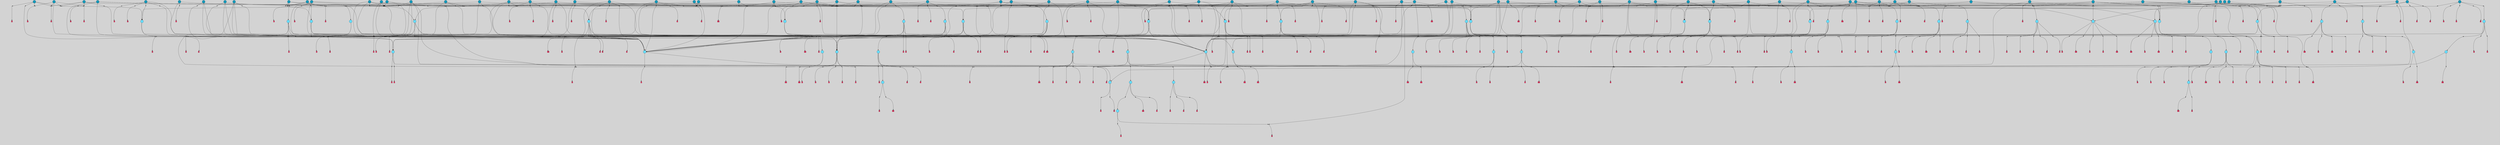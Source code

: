 // File exported with GEGELATI v1.3.1
// On the 2024-04-08 17:23:48
// With the File::TPGGraphDotExporter
digraph{
	graph[pad = "0.212, 0.055" bgcolor = lightgray]
	node[shape=circle style = filled label = ""]
		T3 [fillcolor="#66ddff"]
		T7 [fillcolor="#66ddff"]
		T11 [fillcolor="#66ddff"]
		T27 [fillcolor="#66ddff"]
		T54 [fillcolor="#66ddff"]
		T95 [fillcolor="#66ddff"]
		T96 [fillcolor="#1199bb"]
		T129 [fillcolor="#66ddff"]
		T212 [fillcolor="#66ddff"]
		T214 [fillcolor="#66ddff"]
		T242 [fillcolor="#66ddff"]
		T277 [fillcolor="#66ddff"]
		T280 [fillcolor="#1199bb"]
		T282 [fillcolor="#66ddff"]
		T305 [fillcolor="#66ddff"]
		T327 [fillcolor="#66ddff"]
		T328 [fillcolor="#66ddff"]
		T329 [fillcolor="#66ddff"]
		T330 [fillcolor="#66ddff"]
		T331 [fillcolor="#66ddff"]
		T332 [fillcolor="#66ddff"]
		T333 [fillcolor="#1199bb"]
		T334 [fillcolor="#66ddff"]
		T335 [fillcolor="#66ddff"]
		T336 [fillcolor="#66ddff"]
		T337 [fillcolor="#66ddff"]
		T338 [fillcolor="#66ddff"]
		T414 [fillcolor="#1199bb"]
		T416 [fillcolor="#66ddff"]
		T65 [fillcolor="#1199bb"]
		T437 [fillcolor="#1199bb"]
		T438 [fillcolor="#66ddff"]
		T439 [fillcolor="#1199bb"]
		T445 [fillcolor="#1199bb"]
		T446 [fillcolor="#1199bb"]
		T448 [fillcolor="#1199bb"]
		T449 [fillcolor="#1199bb"]
		T450 [fillcolor="#66ddff"]
		T451 [fillcolor="#1199bb"]
		T453 [fillcolor="#66ddff"]
		T459 [fillcolor="#1199bb"]
		T465 [fillcolor="#66ddff"]
		T469 [fillcolor="#1199bb"]
		T478 [fillcolor="#1199bb"]
		T482 [fillcolor="#66ddff"]
		T500 [fillcolor="#1199bb"]
		T508 [fillcolor="#1199bb"]
		T541 [fillcolor="#66ddff"]
		T546 [fillcolor="#1199bb"]
		T553 [fillcolor="#1199bb"]
		T580 [fillcolor="#66ddff"]
		T581 [fillcolor="#66ddff"]
		T582 [fillcolor="#66ddff"]
		T48 [fillcolor="#66ddff"]
		T583 [fillcolor="#1199bb"]
		T584 [fillcolor="#66ddff"]
		T585 [fillcolor="#66ddff"]
		T586 [fillcolor="#66ddff"]
		T587 [fillcolor="#66ddff"]
		T588 [fillcolor="#66ddff"]
		T590 [fillcolor="#1199bb"]
		T591 [fillcolor="#1199bb"]
		T627 [fillcolor="#1199bb"]
		T633 [fillcolor="#1199bb"]
		T637 [fillcolor="#1199bb"]
		T640 [fillcolor="#66ddff"]
		T641 [fillcolor="#66ddff"]
		T642 [fillcolor="#66ddff"]
		T643 [fillcolor="#66ddff"]
		T644 [fillcolor="#1199bb"]
		T645 [fillcolor="#66ddff"]
		T646 [fillcolor="#66ddff"]
		T609 [fillcolor="#66ddff"]
		T647 [fillcolor="#66ddff"]
		T648 [fillcolor="#1199bb"]
		T651 [fillcolor="#66ddff"]
		T654 [fillcolor="#1199bb"]
		T661 [fillcolor="#1199bb"]
		T662 [fillcolor="#1199bb"]
		T669 [fillcolor="#1199bb"]
		T672 [fillcolor="#1199bb"]
		T675 [fillcolor="#1199bb"]
		T677 [fillcolor="#1199bb"]
		T678 [fillcolor="#1199bb"]
		T683 [fillcolor="#1199bb"]
		T684 [fillcolor="#1199bb"]
		T686 [fillcolor="#1199bb"]
		T690 [fillcolor="#1199bb"]
		T664 [fillcolor="#1199bb"]
		T692 [fillcolor="#1199bb"]
		T693 [fillcolor="#1199bb"]
		T698 [fillcolor="#1199bb"]
		T707 [fillcolor="#1199bb"]
		T708 [fillcolor="#1199bb"]
		T711 [fillcolor="#66ddff"]
		T712 [fillcolor="#66ddff"]
		T713 [fillcolor="#66ddff"]
		T527 [fillcolor="#66ddff"]
		T714 [fillcolor="#66ddff"]
		T715 [fillcolor="#66ddff"]
		T716 [fillcolor="#66ddff"]
		T717 [fillcolor="#1199bb"]
		T718 [fillcolor="#1199bb"]
		T720 [fillcolor="#1199bb"]
		T721 [fillcolor="#1199bb"]
		T722 [fillcolor="#1199bb"]
		T723 [fillcolor="#1199bb"]
		T724 [fillcolor="#1199bb"]
		T725 [fillcolor="#1199bb"]
		T731 [fillcolor="#1199bb"]
		T733 [fillcolor="#1199bb"]
		T736 [fillcolor="#1199bb"]
		T737 [fillcolor="#1199bb"]
		T738 [fillcolor="#1199bb"]
		T739 [fillcolor="#1199bb"]
		T741 [fillcolor="#1199bb"]
		T743 [fillcolor="#1199bb"]
		T744 [fillcolor="#1199bb"]
		T745 [fillcolor="#1199bb"]
		T746 [fillcolor="#1199bb"]
		T747 [fillcolor="#1199bb"]
		T748 [fillcolor="#1199bb"]
		T749 [fillcolor="#1199bb"]
		T750 [fillcolor="#1199bb"]
		T751 [fillcolor="#1199bb"]
		T752 [fillcolor="#1199bb"]
		T753 [fillcolor="#1199bb"]
		T754 [fillcolor="#1199bb"]
		T755 [fillcolor="#1199bb"]
		T756 [fillcolor="#1199bb"]
		T757 [fillcolor="#1199bb"]
		T758 [fillcolor="#1199bb"]
		T759 [fillcolor="#1199bb"]
		T760 [fillcolor="#1199bb"]
		T761 [fillcolor="#1199bb"]
		T762 [fillcolor="#1199bb"]
		P10693 [fillcolor="#cccccc" shape=point] //6|
		I10693 [shape=box style=invis label="6|1&2|6#1|7&#92;n10|7&2|0#1|5&#92;n9|4&0|1#2|2&#92;n8|6&0|0#1|0&#92;n"]
		P10693 -> I10693[style=invis]
		A7510 [fillcolor="#ff3366" shape=box margin=0.03 width=0 height=0 label="3"]
		T3 -> P10693 -> A7510
		P10694 [fillcolor="#cccccc" shape=point] //3|
		I10694 [shape=box style=invis label="7|6&2|4#0|2&#92;n10|3&2|7#1|4&#92;n11|6&0|4#0|1&#92;n7|1&0|0#2|6&#92;n7|6&0|3#2|6&#92;n4|0&2|6#0|1&#92;n4|4&2|5#0|2&#92;n4|6&0|4#2|7&#92;n10|0&2|3#1|5&#92;n2|6&0|5#0|2&#92;n1|0&2|3#0|7&#92;n1|6&2|0#0|5&#92;n6|2&0|1#0|7&#92;n9|2&0|3#2|7&#92;n5|3&0|6#0|6&#92;n1|7&2|5#2|3&#92;n8|1&2|7#0|6&#92;n1|0&2|5#2|1&#92;n7|1&2|2#2|5&#92;n7|4&2|6#0|3&#92;n"]
		P10694 -> I10694[style=invis]
		A7511 [fillcolor="#ff3366" shape=box margin=0.03 width=0 height=0 label="4"]
		T3 -> P10694 -> A7511
		P10695 [fillcolor="#cccccc" shape=point] //-3|
		I10695 [shape=box style=invis label="1|6&2|7#0|7&#92;n10|2&0|7#1|3&#92;n9|6&2|7#2|2&#92;n5|3&0|7#0|7&#92;n1|6&2|3#0|0&#92;n2|3&2|3#2|2&#92;n5|1&2|6#0|6&#92;n"]
		P10695 -> I10695[style=invis]
		A7512 [fillcolor="#ff3366" shape=box margin=0.03 width=0 height=0 label="7"]
		T7 -> P10695 -> A7512
		P10696 [fillcolor="#cccccc" shape=point] //5|
		I10696 [shape=box style=invis label="0|5&2|3#0|1&#92;n0|6&2|1#2|4&#92;n6|2&2|6#0|7&#92;n7|4&0|3#0|1&#92;n5|4&0|7#1|6&#92;n9|1&0|5#2|2&#92;n6|3&2|3#1|7&#92;n11|7&2|4#1|6&#92;n2|5&0|1#0|0&#92;n4|7&0|0#0|2&#92;n6|2&0|6#0|0&#92;n2|1&2|6#2|4&#92;n10|0&2|0#1|0&#92;n6|6&2|4#0|6&#92;n"]
		P10696 -> I10696[style=invis]
		A7513 [fillcolor="#ff3366" shape=box margin=0.03 width=0 height=0 label="8"]
		T7 -> P10696 -> A7513
		P10697 [fillcolor="#cccccc" shape=point] //6|
		I10697 [shape=box style=invis label="3|0&2|7#2|2&#92;n3|2&0|4#2|5&#92;n5|1&0|2#1|0&#92;n8|7&0|1#2|0&#92;n8|5&0|3#0|6&#92;n0|2&0|2#2|3&#92;n1|5&2|5#0|5&#92;n5|6&0|6#0|7&#92;n6|7&0|0#2|6&#92;n1|2&2|3#0|0&#92;n7|7&2|3#0|4&#92;n0|7&2|7#0|6&#92;n1|0&2|2#2|7&#92;n4|4&0|1#0|0&#92;n"]
		P10697 -> I10697[style=invis]
		A7514 [fillcolor="#ff3366" shape=box margin=0.03 width=0 height=0 label="11"]
		T11 -> P10697 -> A7514
		P10698 [fillcolor="#cccccc" shape=point] //-4|
		I10698 [shape=box style=invis label="4|1&0|4#2|6&#92;n1|2&2|2#2|0&#92;n1|2&2|0#0|6&#92;n8|4&2|3#2|5&#92;n5|5&2|1#1|0&#92;n"]
		P10698 -> I10698[style=invis]
		A7515 [fillcolor="#ff3366" shape=box margin=0.03 width=0 height=0 label="12"]
		T11 -> P10698 -> A7515
		P10699 [fillcolor="#cccccc" shape=point] //2|
		I10699 [shape=box style=invis label="9|1&2|3#0|1&#92;n5|2&2|0#2|4&#92;n3|6&2|5#2|7&#92;n7|0&2|5#0|4&#92;n1|2&0|3#0|5&#92;n7|3&2|7#0|0&#92;n"]
		P10699 -> I10699[style=invis]
		A7516 [fillcolor="#ff3366" shape=box margin=0.03 width=0 height=0 label="2"]
		T27 -> P10699 -> A7516
		P10700 [fillcolor="#cccccc" shape=point] //-6|
		I10700 [shape=box style=invis label="7|5&0|4#0|4&#92;n11|0&2|5#2|1&#92;n"]
		P10700 -> I10700[style=invis]
		A7517 [fillcolor="#ff3366" shape=box margin=0.03 width=0 height=0 label="3"]
		T27 -> P10700 -> A7517
		T27 -> P10694
		P10701 [fillcolor="#cccccc" shape=point] //0|
		I10701 [shape=box style=invis label="2|5&0|1#0|6&#92;n6|1&2|2#2|7&#92;n8|0&0|3#1|4&#92;n4|3&2|5#2|4&#92;n8|1&2|4#0|0&#92;n6|6&0|1#2|6&#92;n11|7&2|4#2|5&#92;n6|2&2|4#0|2&#92;n8|5&2|4#2|4&#92;n2|1&2|1#2|2&#92;n2|7&2|5#2|6&#92;n9|7&0|5#0|4&#92;n1|2&0|5#2|6&#92;n4|2&2|3#2|7&#92;n3|3&2|1#0|2&#92;n"]
		P10701 -> I10701[style=invis]
		A7518 [fillcolor="#ff3366" shape=box margin=0.03 width=0 height=0 label="5"]
		T27 -> P10701 -> A7518
		P10702 [fillcolor="#cccccc" shape=point] //0|
		I10702 [shape=box style=invis label="4|0&0|3#2|7&#92;n10|2&0|3#1|7&#92;n3|5&0|2#0|3&#92;n4|5&0|0#2|1&#92;n10|7&2|0#1|2&#92;n5|3&2|3#1|6&#92;n9|5&2|0#0|4&#92;n5|4&2|7#0|2&#92;n10|3&2|7#1|4&#92;n7|2&0|1#2|6&#92;n8|6&0|5#0|5&#92;n8|7&2|3#0|5&#92;n2|6&2|4#0|0&#92;n"]
		P10702 -> I10702[style=invis]
		A7519 [fillcolor="#ff3366" shape=box margin=0.03 width=0 height=0 label="5"]
		T27 -> P10702 -> A7519
		P10703 [fillcolor="#cccccc" shape=point] //8|
		I10703 [shape=box style=invis label="9|0&0|1#2|0&#92;n10|1&2|5#1|4&#92;n8|2&2|6#0|4&#92;n2|4&2|5#2|3&#92;n4|2&2|2#0|2&#92;n7|5&0|2#0|0&#92;n8|2&2|1#1|3&#92;n8|7&0|7#2|1&#92;n1|1&0|0#0|7&#92;n5|6&2|5#1|0&#92;n6|6&2|5#0|0&#92;n11|4&0|3#2|6&#92;n4|2&2|4#0|7&#92;n5|6&0|1#2|0&#92;n11|3&0|2#0|7&#92;n"]
		P10703 -> I10703[style=invis]
		A7520 [fillcolor="#ff3366" shape=box margin=0.03 width=0 height=0 label="6"]
		T54 -> P10703 -> A7520
		P10704 [fillcolor="#cccccc" shape=point] //5|
		I10704 [shape=box style=invis label="3|0&2|0#0|1&#92;n3|0&0|7#0|1&#92;n5|3&0|2#2|6&#92;n4|4&2|4#2|6&#92;n11|2&0|7#1|6&#92;n2|7&2|2#2|5&#92;n9|3&2|6#2|7&#92;n7|7&0|0#0|4&#92;n6|1&2|4#2|3&#92;n5|4&2|0#1|6&#92;n1|3&0|7#0|4&#92;n"]
		P10704 -> I10704[style=invis]
		A7521 [fillcolor="#ff3366" shape=box margin=0.03 width=0 height=0 label="7"]
		T54 -> P10704 -> A7521
		P10705 [fillcolor="#cccccc" shape=point] //-10|
		I10705 [shape=box style=invis label="3|6&0|0#0|4&#92;n4|1&2|4#0|1&#92;n5|1&0|1#0|4&#92;n5|5&2|6#0|5&#92;n6|5&0|6#0|3&#92;n11|1&2|0#0|1&#92;n0|7&2|0#0|3&#92;n1|2&0|6#0|1&#92;n8|0&0|4#2|0&#92;n0|4&0|7#2|7&#92;n7|0&2|7#1|3&#92;n3|1&0|5#2|5&#92;n5|1&0|4#0|3&#92;n2|2&0|2#0|0&#92;n8|3&0|1#0|7&#92;n3|0&0|3#0|5&#92;n7|2&0|5#2|0&#92;n6|3&2|7#1|5&#92;n4|7&2|7#2|1&#92;n"]
		P10705 -> I10705[style=invis]
		A7522 [fillcolor="#ff3366" shape=box margin=0.03 width=0 height=0 label="14"]
		T54 -> P10705 -> A7522
		T54 -> P10696
		P10706 [fillcolor="#cccccc" shape=point] //4|
		I10706 [shape=box style=invis label="4|3&0|6#0|3&#92;n5|7&2|3#2|2&#92;n5|6&0|7#1|2&#92;n1|4&2|6#0|3&#92;n8|4&2|1#2|5&#92;n9|5&2|4#1|4&#92;n2|4&0|5#0|7&#92;n10|0&0|6#1|3&#92;n3|0&0|6#0|2&#92;n2|7&2|7#2|6&#92;n5|2&0|5#1|5&#92;n10|4&2|5#1|7&#92;n4|0&0|4#2|4&#92;n11|1&0|4#2|6&#92;n10|6&2|0#1|4&#92;n9|7&0|3#1|4&#92;n4|5&2|7#0|6&#92;n11|5&2|6#2|3&#92;n0|3&0|5#0|1&#92;n"]
		P10706 -> I10706[style=invis]
		A7523 [fillcolor="#ff3366" shape=box margin=0.03 width=0 height=0 label="13"]
		T95 -> P10706 -> A7523
		P10707 [fillcolor="#cccccc" shape=point] //8|
		I10707 [shape=box style=invis label="9|7&0|5#2|5&#92;n3|3&2|3#0|2&#92;n9|5&2|2#1|0&#92;n2|3&0|6#0|3&#92;n4|4&2|5#2|7&#92;n11|3&2|0#1|5&#92;n6|6&2|1#2|2&#92;n4|6&0|1#2|2&#92;n2|5&2|7#2|2&#92;n7|7&2|2#2|3&#92;n6|5&0|3#2|6&#92;n6|7&0|6#0|2&#92;n"]
		P10707 -> I10707[style=invis]
		A7524 [fillcolor="#ff3366" shape=box margin=0.03 width=0 height=0 label="14"]
		T95 -> P10707 -> A7524
		P10708 [fillcolor="#cccccc" shape=point] //2|
		I10708 [shape=box style=invis label="4|1&0|4#2|6&#92;n5|5&2|1#1|0&#92;n1|0&2|0#0|6&#92;n8|4&2|3#2|5&#92;n"]
		P10708 -> I10708[style=invis]
		T95 -> P10708 -> T11
		P10709 [fillcolor="#cccccc" shape=point] //-9|
		I10709 [shape=box style=invis label="2|0&2|0#2|1&#92;n4|4&2|4#2|6&#92;n9|1&0|3#1|7&#92;n5|3&0|2#2|6&#92;n2|7&2|2#2|5&#92;n5|4&2|0#1|6&#92;n3|0&0|7#0|1&#92;n1|3&0|7#0|4&#92;n11|6&2|2#0|7&#92;n7|7&0|0#0|4&#92;n11|0&0|7#1|6&#92;n9|3&2|6#2|7&#92;n"]
		P10709 -> I10709[style=invis]
		A7525 [fillcolor="#ff3366" shape=box margin=0.03 width=0 height=0 label="7"]
		T95 -> P10709 -> A7525
		P10710 [fillcolor="#cccccc" shape=point] //-8|
		I10710 [shape=box style=invis label="7|5&0|4#2|4&#92;n"]
		P10710 -> I10710[style=invis]
		A7526 [fillcolor="#ff3366" shape=box margin=0.03 width=0 height=0 label="3"]
		T95 -> P10710 -> A7526
		P10711 [fillcolor="#cccccc" shape=point] //6|
		I10711 [shape=box style=invis label="0|5&2|3#0|1&#92;n0|6&2|1#2|4&#92;n9|1&0|5#2|2&#92;n7|4&0|3#0|1&#92;n5|4&0|7#1|6&#92;n2|5&0|1#0|0&#92;n6|3&2|3#1|7&#92;n11|7&2|4#1|6&#92;n6|2&2|6#0|1&#92;n4|7&0|0#0|2&#92;n6|2&0|6#0|0&#92;n9|1&2|6#2|4&#92;n10|0&2|0#1|0&#92;n6|6&2|4#0|6&#92;n"]
		P10711 -> I10711[style=invis]
		A7527 [fillcolor="#ff3366" shape=box margin=0.03 width=0 height=0 label="8"]
		T96 -> P10711 -> A7527
		P10712 [fillcolor="#cccccc" shape=point] //5|
		I10712 [shape=box style=invis label="10|4&0|1#1|0&#92;n4|3&2|4#2|1&#92;n2|0&2|0#0|4&#92;n6|1&0|0#0|3&#92;n8|2&2|0#0|4&#92;n0|0&0|0#0|0&#92;n11|4&2|0#1|6&#92;n7|0&2|6#2|3&#92;n5|3&2|6#2|0&#92;n0|0&2|0#0|0&#92;n"]
		P10712 -> I10712[style=invis]
		A7528 [fillcolor="#ff3366" shape=box margin=0.03 width=0 height=0 label="9"]
		T96 -> P10712 -> A7528
		T96 -> P10693
		P10713 [fillcolor="#cccccc" shape=point] //1|
		I10713 [shape=box style=invis label="5|4&0|7#1|6&#92;n0|6&2|1#2|4&#92;n7|4&0|3#0|1&#92;n0|5&2|3#0|1&#92;n9|1&0|5#2|2&#92;n6|3&2|3#1|7&#92;n11|7&2|4#1|6&#92;n2|5&0|1#0|0&#92;n7|5&2|3#1|1&#92;n4|7&0|0#0|2&#92;n6|2&0|6#0|0&#92;n2|1&2|6#2|4&#92;n10|0&2|7#1|0&#92;n6|6&2|4#0|6&#92;n"]
		P10713 -> I10713[style=invis]
		A7529 [fillcolor="#ff3366" shape=box margin=0.03 width=0 height=0 label="8"]
		T96 -> P10713 -> A7529
		P10714 [fillcolor="#cccccc" shape=point] //-3|
		I10714 [shape=box style=invis label="8|1&2|3#0|5&#92;n0|6&0|5#0|5&#92;n3|7&2|1#0|6&#92;n3|5&0|1#0|0&#92;n9|5&2|0#0|4&#92;n3|5&0|2#0|3&#92;n10|6&2|4#1|0&#92;n9|4&2|7#2|6&#92;n1|7&2|5#2|2&#92;n"]
		P10714 -> I10714[style=invis]
		A7530 [fillcolor="#ff3366" shape=box margin=0.03 width=0 height=0 label="5"]
		T96 -> P10714 -> A7530
		T129 -> P10703
		T129 -> P10704
		P10715 [fillcolor="#cccccc" shape=point] //10|
		I10715 [shape=box style=invis label="4|5&2|7#2|1&#92;n1|7&2|3#0|6&#92;n3|5&2|2#0|3&#92;n10|3&0|7#1|4&#92;n7|1&0|4#2|6&#92;n10|2&0|3#1|7&#92;n9|5&2|0#0|4&#92;n4|0&0|3#2|7&#92;n11|4&2|6#1|2&#92;n5|4&2|7#0|2&#92;n2|6&2|4#0|0&#92;n6|5&0|7#2|1&#92;n5|3&2|3#1|6&#92;n10|7&2|0#1|2&#92;n"]
		P10715 -> I10715[style=invis]
		A7531 [fillcolor="#ff3366" shape=box margin=0.03 width=0 height=0 label="5"]
		T129 -> P10715 -> A7531
		P10716 [fillcolor="#cccccc" shape=point] //5|
		I10716 [shape=box style=invis label="9|4&2|3#1|3&#92;n0|4&2|4#0|5&#92;n6|1&2|6#2|5&#92;n4|0&0|5#2|0&#92;n"]
		P10716 -> I10716[style=invis]
		A7532 [fillcolor="#ff3366" shape=box margin=0.03 width=0 height=0 label="7"]
		T129 -> P10716 -> A7532
		P10717 [fillcolor="#cccccc" shape=point] //6|
		I10717 [shape=box style=invis label="9|4&2|7#0|6&#92;n8|4&0|1#1|0&#92;n1|3&0|0#2|1&#92;n2|4&0|6#2|2&#92;n5|1&2|5#0|7&#92;n3|0&0|3#2|6&#92;n2|2&2|6#0|2&#92;n8|4&0|4#2|2&#92;n5|1&2|4#0|3&#92;n9|4&0|6#0|6&#92;n5|0&2|2#1|5&#92;n11|7&0|0#1|1&#92;n0|4&0|3#0|3&#92;n7|7&2|4#2|5&#92;n1|5&0|1#2|1&#92;n"]
		P10717 -> I10717[style=invis]
		A7533 [fillcolor="#ff3366" shape=box margin=0.03 width=0 height=0 label="1"]
		T129 -> P10717 -> A7533
		P10718 [fillcolor="#cccccc" shape=point] //6|
		I10718 [shape=box style=invis label="9|4&2|7#0|6&#92;n8|4&0|1#1|0&#92;n1|3&0|0#2|1&#92;n2|4&0|6#2|2&#92;n5|1&2|5#0|7&#92;n3|0&0|3#2|6&#92;n2|2&2|6#0|2&#92;n8|4&0|4#2|2&#92;n5|1&2|4#0|3&#92;n9|4&0|6#0|6&#92;n5|0&2|2#1|5&#92;n11|7&0|0#1|1&#92;n0|4&0|3#0|3&#92;n7|7&2|4#2|5&#92;n1|5&0|1#2|1&#92;n"]
		P10718 -> I10718[style=invis]
		A7534 [fillcolor="#ff3366" shape=box margin=0.03 width=0 height=0 label="1"]
		T212 -> P10718 -> A7534
		P10719 [fillcolor="#cccccc" shape=point] //10|
		I10719 [shape=box style=invis label="4|5&2|7#2|1&#92;n1|7&2|3#0|6&#92;n3|5&2|2#0|3&#92;n10|3&0|7#1|4&#92;n7|1&0|4#2|6&#92;n10|2&0|3#1|7&#92;n9|5&2|0#0|4&#92;n4|0&0|3#2|7&#92;n11|4&2|6#1|2&#92;n5|4&2|7#0|2&#92;n2|6&2|4#0|0&#92;n6|5&0|7#2|1&#92;n5|3&2|3#1|6&#92;n10|7&2|0#1|2&#92;n"]
		P10719 -> I10719[style=invis]
		A7535 [fillcolor="#ff3366" shape=box margin=0.03 width=0 height=0 label="5"]
		T212 -> P10719 -> A7535
		P10720 [fillcolor="#cccccc" shape=point] //8|
		I10720 [shape=box style=invis label="9|0&0|1#2|0&#92;n10|1&2|5#1|4&#92;n8|2&2|6#0|4&#92;n2|4&2|5#2|3&#92;n4|2&2|2#0|2&#92;n7|5&0|2#0|0&#92;n8|2&2|1#1|3&#92;n8|7&0|7#2|1&#92;n1|1&0|0#0|7&#92;n5|6&2|5#1|0&#92;n6|6&2|5#0|0&#92;n11|4&0|3#2|6&#92;n4|2&2|4#0|7&#92;n5|6&0|1#2|0&#92;n11|3&0|2#0|7&#92;n"]
		P10720 -> I10720[style=invis]
		A7536 [fillcolor="#ff3366" shape=box margin=0.03 width=0 height=0 label="6"]
		T212 -> P10720 -> A7536
		P10721 [fillcolor="#cccccc" shape=point] //5|
		I10721 [shape=box style=invis label="3|0&2|0#0|1&#92;n3|0&0|7#0|1&#92;n5|3&0|2#2|6&#92;n4|4&2|4#2|6&#92;n11|2&0|7#1|6&#92;n2|7&2|2#2|5&#92;n9|3&2|6#2|7&#92;n7|7&0|0#0|4&#92;n6|1&2|4#2|3&#92;n5|4&2|0#1|6&#92;n1|3&0|7#0|4&#92;n"]
		P10721 -> I10721[style=invis]
		A7537 [fillcolor="#ff3366" shape=box margin=0.03 width=0 height=0 label="7"]
		T212 -> P10721 -> A7537
		P10722 [fillcolor="#cccccc" shape=point] //5|
		I10722 [shape=box style=invis label="9|4&2|3#1|3&#92;n0|4&2|4#0|5&#92;n6|1&2|6#2|5&#92;n4|0&0|5#2|0&#92;n"]
		P10722 -> I10722[style=invis]
		A7538 [fillcolor="#ff3366" shape=box margin=0.03 width=0 height=0 label="7"]
		T212 -> P10722 -> A7538
		P10723 [fillcolor="#cccccc" shape=point] //6|
		I10723 [shape=box style=invis label="9|4&2|7#0|6&#92;n8|4&0|1#1|0&#92;n1|3&0|0#2|1&#92;n2|4&0|6#2|2&#92;n5|1&2|5#0|7&#92;n3|0&0|3#2|6&#92;n2|2&2|6#0|2&#92;n8|4&0|4#2|2&#92;n5|1&2|4#0|3&#92;n9|4&0|6#0|6&#92;n5|0&2|2#1|5&#92;n11|7&0|0#1|1&#92;n0|4&0|3#0|3&#92;n7|7&2|4#2|5&#92;n1|5&0|1#2|1&#92;n"]
		P10723 -> I10723[style=invis]
		A7539 [fillcolor="#ff3366" shape=box margin=0.03 width=0 height=0 label="1"]
		T214 -> P10723 -> A7539
		P10724 [fillcolor="#cccccc" shape=point] //10|
		I10724 [shape=box style=invis label="4|5&2|7#2|1&#92;n1|7&2|3#0|6&#92;n3|5&2|2#0|3&#92;n10|3&0|7#1|4&#92;n7|1&0|4#2|6&#92;n10|2&0|3#1|7&#92;n9|5&2|0#0|4&#92;n4|0&0|3#2|7&#92;n11|4&2|6#1|2&#92;n5|4&2|7#0|2&#92;n2|6&2|4#0|0&#92;n6|5&0|7#2|1&#92;n5|3&2|3#1|6&#92;n10|7&2|0#1|2&#92;n"]
		P10724 -> I10724[style=invis]
		A7540 [fillcolor="#ff3366" shape=box margin=0.03 width=0 height=0 label="5"]
		T214 -> P10724 -> A7540
		P10725 [fillcolor="#cccccc" shape=point] //5|
		I10725 [shape=box style=invis label="3|0&2|0#0|1&#92;n3|0&0|7#0|1&#92;n5|3&0|2#2|6&#92;n4|4&2|4#2|6&#92;n11|2&0|7#1|6&#92;n2|7&2|2#2|5&#92;n9|3&2|6#2|7&#92;n7|7&0|0#0|4&#92;n6|1&2|4#2|3&#92;n5|4&2|0#1|6&#92;n1|3&0|7#0|4&#92;n"]
		P10725 -> I10725[style=invis]
		A7541 [fillcolor="#ff3366" shape=box margin=0.03 width=0 height=0 label="7"]
		T214 -> P10725 -> A7541
		P10726 [fillcolor="#cccccc" shape=point] //8|
		I10726 [shape=box style=invis label="9|0&0|1#2|0&#92;n10|1&2|5#1|4&#92;n8|2&2|6#0|4&#92;n2|4&2|5#2|3&#92;n4|2&2|2#0|2&#92;n7|5&0|2#0|0&#92;n8|2&2|1#1|3&#92;n8|7&0|7#2|1&#92;n1|1&0|0#0|7&#92;n5|6&2|5#1|0&#92;n6|6&2|5#0|0&#92;n11|4&0|3#2|6&#92;n4|2&2|4#0|7&#92;n5|6&0|1#2|0&#92;n11|3&0|2#0|7&#92;n"]
		P10726 -> I10726[style=invis]
		A7542 [fillcolor="#ff3366" shape=box margin=0.03 width=0 height=0 label="6"]
		T214 -> P10726 -> A7542
		P10727 [fillcolor="#cccccc" shape=point] //5|
		I10727 [shape=box style=invis label="9|4&2|3#1|3&#92;n0|4&2|4#0|5&#92;n6|1&2|6#2|5&#92;n4|0&0|5#2|0&#92;n"]
		P10727 -> I10727[style=invis]
		A7543 [fillcolor="#ff3366" shape=box margin=0.03 width=0 height=0 label="7"]
		T214 -> P10727 -> A7543
		P10728 [fillcolor="#cccccc" shape=point] //5|
		I10728 [shape=box style=invis label="1|6&2|7#0|7&#92;n9|2&2|7#2|2&#92;n10|2&0|7#1|3&#92;n5|3&0|7#0|7&#92;n7|0&2|7#2|2&#92;n1|6&2|3#0|0&#92;n2|3&2|3#2|2&#92;n"]
		P10728 -> I10728[style=invis]
		A7544 [fillcolor="#ff3366" shape=box margin=0.03 width=0 height=0 label="7"]
		T242 -> P10728 -> A7544
		P10729 [fillcolor="#cccccc" shape=point] //-8|
		I10729 [shape=box style=invis label="7|5&0|2#2|1&#92;n1|0&2|6#0|0&#92;n7|1&2|6#1|1&#92;n8|7&0|3#1|6&#92;n3|7&2|3#2|4&#92;n"]
		P10729 -> I10729[style=invis]
		A7545 [fillcolor="#ff3366" shape=box margin=0.03 width=0 height=0 label="2"]
		T242 -> P10729 -> A7545
		P10730 [fillcolor="#cccccc" shape=point] //-3|
		I10730 [shape=box style=invis label="1|1&2|1#0|1&#92;n1|4&0|0#2|4&#92;n11|0&2|3#0|2&#92;n11|6&0|4#0|1&#92;n5|2&0|6#1|5&#92;n3|7&2|6#2|7&#92;n7|7&0|1#2|1&#92;n9|5&2|2#2|0&#92;n6|5&2|6#1|4&#92;n0|7&0|5#2|4&#92;n8|1&0|0#2|3&#92;n0|5&0|3#0|5&#92;n2|0&2|4#0|5&#92;n7|5&2|7#1|3&#92;n8|3&0|0#1|2&#92;n"]
		P10730 -> I10730[style=invis]
		A7546 [fillcolor="#ff3366" shape=box margin=0.03 width=0 height=0 label="1"]
		T242 -> P10730 -> A7546
		P10731 [fillcolor="#cccccc" shape=point] //-9|
		I10731 [shape=box style=invis label="4|7&0|0#0|2&#92;n6|2&0|1#0|0&#92;n6|2&2|6#0|7&#92;n9|0&2|7#1|1&#92;n7|4&0|3#0|1&#92;n10|6&2|1#1|1&#92;n9|1&0|5#2|2&#92;n5|4&0|7#2|6&#92;n2|5&0|1#0|0&#92;n0|5&2|5#0|1&#92;n11|7&2|4#1|6&#92;n2|1&2|6#2|4&#92;n10|0&0|0#1|0&#92;n6|6&2|4#0|6&#92;n"]
		P10731 -> I10731[style=invis]
		T277 -> P10731 -> T214
		P10732 [fillcolor="#cccccc" shape=point] //7|
		I10732 [shape=box style=invis label="7|4&2|7#0|4&#92;n4|6&0|1#2|5&#92;n2|1&2|3#0|0&#92;n4|3&2|0#0|1&#92;n0|0&2|7#2|7&#92;n7|7&0|5#2|3&#92;n5|0&2|1#2|2&#92;n10|0&0|4#1|2&#92;n4|4&0|7#0|0&#92;n6|7&0|2#0|1&#92;n1|4&2|5#0|4&#92;n"]
		P10732 -> I10732[style=invis]
		A7547 [fillcolor="#ff3366" shape=box margin=0.03 width=0 height=0 label="0"]
		T277 -> P10732 -> A7547
		P10733 [fillcolor="#cccccc" shape=point] //1|
		I10733 [shape=box style=invis label="5|1&0|6#2|7&#92;n2|4&0|4#2|2&#92;n0|6&0|5#0|4&#92;n10|6&2|5#1|6&#92;n9|3&0|1#1|7&#92;n10|3&2|2#1|0&#92;n5|0&0|0#2|1&#92;n11|3&2|3#1|5&#92;n10|3&0|1#1|0&#92;n2|4&0|1#0|1&#92;n0|2&0|3#2|4&#92;n9|2&2|1#2|5&#92;n11|7&2|6#2|6&#92;n"]
		P10733 -> I10733[style=invis]
		T277 -> P10733 -> T7
		P10734 [fillcolor="#cccccc" shape=point] //6|
		I10734 [shape=box style=invis label="7|0&2|5#1|2&#92;n10|6&2|1#1|3&#92;n7|5&0|2#0|7&#92;n10|7&0|1#1|5&#92;n4|6&2|5#0|5&#92;n4|4&0|7#2|7&#92;n"]
		P10734 -> I10734[style=invis]
		A7548 [fillcolor="#ff3366" shape=box margin=0.03 width=0 height=0 label="7"]
		T277 -> P10734 -> A7548
		P10735 [fillcolor="#cccccc" shape=point] //-2|
		I10735 [shape=box style=invis label="3|0&2|0#0|1&#92;n4|1&0|3#2|2&#92;n11|2&0|7#1|6&#92;n8|7&2|4#0|5&#92;n6|1&2|4#1|3&#92;n4|4&2|4#2|6&#92;n3|0&0|7#0|1&#92;n9|3&2|6#2|7&#92;n7|7&0|0#0|4&#92;n5|3&0|2#2|6&#92;n5|4&2|0#1|6&#92;n1|3&0|7#0|4&#92;n"]
		P10735 -> I10735[style=invis]
		A7549 [fillcolor="#ff3366" shape=box margin=0.03 width=0 height=0 label="7"]
		T277 -> P10735 -> A7549
		T280 -> P10706
		P10736 [fillcolor="#cccccc" shape=point] //1|
		I10736 [shape=box style=invis label="0|4&0|1#0|1&#92;n10|5&2|5#1|6&#92;n7|7&2|5#2|2&#92;n9|5&0|7#2|7&#92;n8|4&0|3#2|7&#92;n11|0&2|3#0|5&#92;n7|0&0|0#0|1&#92;n4|2&0|4#0|5&#92;n5|1&0|6#2|7&#92;n11|3&0|7#1|3&#92;n"]
		P10736 -> I10736[style=invis]
		T280 -> P10736 -> T7
		P10737 [fillcolor="#cccccc" shape=point] //-3|
		I10737 [shape=box style=invis label="4|5&0|0#0|0&#92;n4|7&0|0#0|2&#92;n0|6&2|1#2|4&#92;n9|1&0|5#2|2&#92;n10|0&2|0#1|0&#92;n6|6&2|4#0|6&#92;n2|5&0|1#0|0&#92;n6|3&2|3#1|7&#92;n11|7&2|4#1|6&#92;n6|2&2|6#0|1&#92;n6|2&0|0#0|0&#92;n9|1&2|6#2|4&#92;n10|4&0|3#1|1&#92;n5|4&2|7#1|6&#92;n"]
		P10737 -> I10737[style=invis]
		T280 -> P10737 -> T95
		P10738 [fillcolor="#cccccc" shape=point] //-4|
		I10738 [shape=box style=invis label="5|5&2|1#1|0&#92;n4|1&0|4#2|6&#92;n2|4&2|3#2|5&#92;n1|0&2|0#2|6&#92;n1|4&2|5#0|7&#92;n"]
		P10738 -> I10738[style=invis]
		T282 -> P10738 -> T11
		P10739 [fillcolor="#cccccc" shape=point] //5|
		I10739 [shape=box style=invis label="3|0&2|0#2|1&#92;n3|0&0|7#0|1&#92;n5|3&0|2#2|6&#92;n4|4&2|4#2|6&#92;n5|4&2|0#1|6&#92;n2|7&2|2#2|5&#92;n1|3&0|7#0|4&#92;n11|6&2|2#0|7&#92;n7|7&0|0#0|4&#92;n6|1&2|4#2|3&#92;n11|0&0|7#1|6&#92;n9|3&2|6#2|7&#92;n"]
		P10739 -> I10739[style=invis]
		A7550 [fillcolor="#ff3366" shape=box margin=0.03 width=0 height=0 label="7"]
		T282 -> P10739 -> A7550
		P10740 [fillcolor="#cccccc" shape=point] //10|
		I10740 [shape=box style=invis label="6|6&2|5#0|4&#92;n1|0&0|5#2|3&#92;n10|5&2|5#1|5&#92;n10|6&2|1#1|0&#92;n9|6&2|3#0|3&#92;n9|6&2|2#2|1&#92;n7|5&2|2#0|7&#92;n"]
		P10740 -> I10740[style=invis]
		A7551 [fillcolor="#ff3366" shape=box margin=0.03 width=0 height=0 label="7"]
		T282 -> P10740 -> A7551
		T282 -> P10710
		P10741 [fillcolor="#cccccc" shape=point] //2|
		I10741 [shape=box style=invis label="0|3&0|0#2|7&#92;n3|6&2|5#2|5&#92;n7|4&0|0#1|1&#92;n4|1&0|0#0|6&#92;n1|6&0|2#0|1&#92;n8|6&0|2#2|4&#92;n4|4&2|4#0|3&#92;n1|0&2|4#0|1&#92;n9|2&2|3#0|7&#92;n10|5&2|2#1|1&#92;n10|6&0|1#1|2&#92;n3|3&2|2#0|5&#92;n11|3&0|2#1|0&#92;n4|5&0|6#0|4&#92;n0|7&0|6#2|2&#92;n3|2&0|5#0|1&#92;n"]
		P10741 -> I10741[style=invis]
		A7552 [fillcolor="#ff3366" shape=box margin=0.03 width=0 height=0 label="1"]
		T282 -> P10741 -> A7552
		P10742 [fillcolor="#cccccc" shape=point] //7|
		I10742 [shape=box style=invis label="7|0&2|1#2|0&#92;n9|7&2|1#1|7&#92;n8|2&0|1#1|0&#92;n6|6&0|2#1|1&#92;n2|2&0|5#0|0&#92;n5|7&0|0#2|1&#92;n5|1&2|5#1|5&#92;n4|7&2|4#2|3&#92;n10|5&2|2#1|5&#92;n1|3&2|2#2|0&#92;n10|2&2|6#1|5&#92;n"]
		P10742 -> I10742[style=invis]
		A7553 [fillcolor="#ff3366" shape=box margin=0.03 width=0 height=0 label="1"]
		T305 -> P10742 -> A7553
		P10743 [fillcolor="#cccccc" shape=point] //4|
		I10743 [shape=box style=invis label="7|1&2|6#1|3&#92;n10|1&0|3#1|6&#92;n8|5&2|3#2|1&#92;n11|5&0|0#2|6&#92;n4|1&0|6#0|0&#92;n11|1&0|2#0|3&#92;n2|0&2|1#0|7&#92;n"]
		P10743 -> I10743[style=invis]
		A7554 [fillcolor="#ff3366" shape=box margin=0.03 width=0 height=0 label="2"]
		T305 -> P10743 -> A7554
		P10744 [fillcolor="#cccccc" shape=point] //2|
		I10744 [shape=box style=invis label="10|4&0|5#1|0&#92;n8|1&0|7#1|4&#92;n3|0&2|3#0|1&#92;n0|3&0|3#0|2&#92;n"]
		P10744 -> I10744[style=invis]
		T305 -> P10744 -> T242
		P10745 [fillcolor="#cccccc" shape=point] //6|
		I10745 [shape=box style=invis label="10|4&2|6#1|2&#92;n8|4&0|1#1|0&#92;n0|4&2|6#0|0&#92;n8|4&2|5#2|1&#92;n7|5&2|5#1|0&#92;n3|6&0|6#2|2&#92;n1|7&0|7#0|5&#92;n2|0&0|7#2|4&#92;n2|6&2|2#0|0&#92;n0|7&2|7#0|7&#92;n11|6&0|4#2|2&#92;n5|5&0|0#0|1&#92;n10|1&0|0#1|0&#92;n7|3&0|1#2|5&#92;n9|2&2|7#1|5&#92;n9|4&2|6#2|7&#92;n1|6&2|4#2|2&#92;n3|3&2|2#0|7&#92;n1|6&2|0#0|0&#92;n6|4&2|6#1|0&#92;n"]
		P10745 -> I10745[style=invis]
		A7555 [fillcolor="#ff3366" shape=box margin=0.03 width=0 height=0 label="1"]
		T305 -> P10745 -> A7555
		P10746 [fillcolor="#cccccc" shape=point] //9|
		I10746 [shape=box style=invis label="0|6&2|1#2|3&#92;n7|4&0|3#0|1&#92;n0|5&2|3#0|1&#92;n9|1&0|5#2|2&#92;n6|6&2|3#1|7&#92;n11|7&2|4#1|6&#92;n2|5&0|1#0|0&#92;n7|5&2|3#1|1&#92;n5|4&0|7#1|6&#92;n4|7&0|0#0|2&#92;n2|1&2|6#2|4&#92;n10|0&2|7#1|0&#92;n6|6&2|4#0|6&#92;n"]
		P10746 -> I10746[style=invis]
		A7556 [fillcolor="#ff3366" shape=box margin=0.03 width=0 height=0 label="8"]
		T305 -> P10746 -> A7556
		P10747 [fillcolor="#cccccc" shape=point] //-4|
		I10747 [shape=box style=invis label="4|1&0|4#2|6&#92;n1|2&2|2#2|0&#92;n1|2&2|0#0|6&#92;n8|4&2|3#2|5&#92;n5|5&2|1#1|0&#92;n"]
		P10747 -> I10747[style=invis]
		A7557 [fillcolor="#ff3366" shape=box margin=0.03 width=0 height=0 label="12"]
		T330 -> P10747 -> A7557
		P10748 [fillcolor="#cccccc" shape=point] //6|
		I10748 [shape=box style=invis label="3|0&2|7#2|2&#92;n3|2&0|4#2|5&#92;n5|1&0|2#1|0&#92;n8|7&0|1#2|0&#92;n8|5&0|3#0|6&#92;n0|2&0|2#2|3&#92;n1|5&2|5#0|5&#92;n5|6&0|6#0|7&#92;n6|7&0|0#2|6&#92;n1|2&2|3#0|0&#92;n7|7&2|3#0|4&#92;n0|7&2|7#0|6&#92;n1|0&2|2#2|7&#92;n4|4&0|1#0|0&#92;n"]
		P10748 -> I10748[style=invis]
		A7558 [fillcolor="#ff3366" shape=box margin=0.03 width=0 height=0 label="11"]
		T330 -> P10748 -> A7558
		P10749 [fillcolor="#cccccc" shape=point] //-3|
		I10749 [shape=box style=invis label="8|1&2|3#0|5&#92;n0|6&0|5#0|5&#92;n3|7&2|1#0|6&#92;n3|5&0|1#0|0&#92;n9|5&2|0#0|4&#92;n3|5&0|2#0|3&#92;n10|6&2|4#1|0&#92;n9|4&2|7#2|6&#92;n1|7&2|5#2|2&#92;n"]
		P10749 -> I10749[style=invis]
		A7559 [fillcolor="#ff3366" shape=box margin=0.03 width=0 height=0 label="5"]
		T332 -> P10749 -> A7559
		P10750 [fillcolor="#cccccc" shape=point] //-2|
		I10750 [shape=box style=invis label="11|7&2|0#1|7&#92;n4|3&0|1#2|5&#92;n0|4&2|4#2|7&#92;n1|6&0|0#0|4&#92;n4|0&0|0#0|5&#92;n0|6&2|3#2|0&#92;n9|6&2|5#1|3&#92;n0|7&2|1#2|5&#92;n4|4&0|5#0|1&#92;n10|4&0|0#1|0&#92;n"]
		P10750 -> I10750[style=invis]
		A7560 [fillcolor="#ff3366" shape=box margin=0.03 width=0 height=0 label="12"]
		T328 -> P10750 -> A7560
		P10751 [fillcolor="#cccccc" shape=point] //-3|
		I10751 [shape=box style=invis label="1|6&2|7#0|7&#92;n10|2&0|7#1|3&#92;n9|6&2|7#2|2&#92;n5|3&0|7#0|7&#92;n1|6&2|3#0|0&#92;n2|3&2|3#2|2&#92;n5|1&2|6#0|6&#92;n"]
		P10751 -> I10751[style=invis]
		A7561 [fillcolor="#ff3366" shape=box margin=0.03 width=0 height=0 label="7"]
		T331 -> P10751 -> A7561
		P10752 [fillcolor="#cccccc" shape=point] //-3|
		I10752 [shape=box style=invis label="7|2&2|4#0|2&#92;n4|1&2|6#0|1&#92;n11|6&0|4#0|1&#92;n7|1&0|0#2|6&#92;n6|2&0|1#0|7&#92;n10|3&2|7#1|4&#92;n3|5&2|3#0|1&#92;n4|4&2|5#0|2&#92;n4|6&0|4#2|7&#92;n2|5&0|5#0|2&#92;n10|0&2|3#1|4&#92;n0|1&2|7#0|6&#92;n7|6&0|3#2|6&#92;n1|3&0|6#2|0&#92;n5|3&0|6#0|6&#92;n1|4&2|5#2|3&#92;n1|6&2|0#0|5&#92;n9|2&0|3#2|7&#92;n7|1&2|2#2|5&#92;n"]
		P10752 -> I10752[style=invis]
		T328 -> P10752 -> T329
		P10753 [fillcolor="#cccccc" shape=point] //-3|
		I10753 [shape=box style=invis label="3|7&0|0#0|2&#92;n11|5&0|1#1|1&#92;n4|1&0|6#2|6&#92;n4|0&0|1#0|5&#92;n"]
		P10753 -> I10753[style=invis]
		T329 -> P10753 -> T327
		P10754 [fillcolor="#cccccc" shape=point] //1|
		I10754 [shape=box style=invis label="5|1&0|6#2|7&#92;n2|4&0|4#2|2&#92;n0|6&0|5#0|4&#92;n10|6&2|5#1|6&#92;n9|3&0|1#1|7&#92;n10|3&2|2#1|0&#92;n5|0&0|0#2|1&#92;n11|3&2|3#1|5&#92;n10|3&0|1#1|0&#92;n2|4&0|1#0|1&#92;n0|2&0|3#2|4&#92;n9|2&2|1#2|5&#92;n11|7&2|6#2|6&#92;n"]
		P10754 -> I10754[style=invis]
		T327 -> P10754 -> T331
		P10755 [fillcolor="#cccccc" shape=point] //5|
		I10755 [shape=box style=invis label="10|4&2|6#1|2&#92;n8|4&0|1#1|0&#92;n0|4&2|6#0|0&#92;n8|4&2|5#2|1&#92;n7|5&2|5#1|0&#92;n3|6&0|6#2|2&#92;n1|7&0|7#0|5&#92;n2|0&0|7#2|4&#92;n9|4&2|6#2|7&#92;n2|6&2|2#0|0&#92;n11|7&2|7#0|7&#92;n5|5&0|0#0|1&#92;n10|1&0|0#1|0&#92;n7|3&0|1#2|5&#92;n9|2&2|7#1|5&#92;n9|0&2|5#1|2&#92;n1|6&2|4#2|2&#92;n3|3&2|2#0|7&#92;n1|6&2|0#0|0&#92;n6|4&2|6#1|0&#92;n"]
		P10755 -> I10755[style=invis]
		A7562 [fillcolor="#ff3366" shape=box margin=0.03 width=0 height=0 label="1"]
		T329 -> P10755 -> A7562
		P10756 [fillcolor="#cccccc" shape=point] //5|
		I10756 [shape=box style=invis label="0|5&2|3#0|1&#92;n0|6&2|1#2|4&#92;n6|2&2|6#0|7&#92;n7|4&0|3#0|1&#92;n5|4&0|7#1|6&#92;n9|1&0|5#2|2&#92;n6|3&2|3#1|7&#92;n11|7&2|4#1|6&#92;n2|5&0|1#0|0&#92;n4|7&0|0#0|2&#92;n6|2&0|6#0|0&#92;n2|1&2|6#2|4&#92;n10|0&2|0#1|0&#92;n6|6&2|4#0|6&#92;n"]
		P10756 -> I10756[style=invis]
		A7563 [fillcolor="#ff3366" shape=box margin=0.03 width=0 height=0 label="8"]
		T331 -> P10756 -> A7563
		P10757 [fillcolor="#cccccc" shape=point] //-2|
		I10757 [shape=box style=invis label="4|1&0|4#0|3&#92;n4|2&0|5#2|0&#92;n5|5&2|6#0|5&#92;n1|4&0|1#0|2&#92;n6|3&2|7#1|5&#92;n0|4&2|0#0|3&#92;n8|5&2|5#1|2&#92;n10|7&2|7#1|1&#92;n3|4&0|0#2|1&#92;n3|6&2|5#2|5&#92;n8|3&0|1#0|7&#92;n10|0&2|7#1|3&#92;n4|1&2|4#0|1&#92;n9|3&2|0#0|4&#92;n3|6&2|0#0|4&#92;n1|2&0|6#2|1&#92;n4|0&2|1#2|2&#92;n"]
		P10757 -> I10757[style=invis]
		A7564 [fillcolor="#ff3366" shape=box margin=0.03 width=0 height=0 label="14"]
		T327 -> P10757 -> A7564
		P10758 [fillcolor="#cccccc" shape=point] //5|
		I10758 [shape=box style=invis label="8|1&2|6#0|6&#92;n3|0&0|7#0|1&#92;n11|3&0|2#2|6&#92;n4|4&2|4#2|6&#92;n11|2&0|7#1|6&#92;n2|7&2|2#2|5&#92;n7|7&0|0#0|4&#92;n6|1&2|4#2|3&#92;n5|4&2|0#1|6&#92;n3|0&2|0#0|1&#92;n1|3&0|7#0|4&#92;n"]
		P10758 -> I10758[style=invis]
		A7565 [fillcolor="#ff3366" shape=box margin=0.03 width=0 height=0 label="7"]
		T329 -> P10758 -> A7565
		P10759 [fillcolor="#cccccc" shape=point] //5|
		I10759 [shape=box style=invis label="3|0&2|0#0|1&#92;n3|0&0|7#0|1&#92;n5|3&0|2#2|6&#92;n4|4&2|4#2|6&#92;n11|2&0|7#1|6&#92;n2|7&2|2#2|5&#92;n9|3&2|6#2|7&#92;n7|7&0|0#0|4&#92;n6|1&2|4#2|3&#92;n5|4&2|0#1|6&#92;n1|3&0|7#0|4&#92;n"]
		P10759 -> I10759[style=invis]
		A7566 [fillcolor="#ff3366" shape=box margin=0.03 width=0 height=0 label="7"]
		T327 -> P10759 -> A7566
		P10760 [fillcolor="#cccccc" shape=point] //2|
		I10760 [shape=box style=invis label="4|1&0|4#2|6&#92;n5|5&2|1#1|0&#92;n1|0&2|0#0|6&#92;n8|4&2|3#2|5&#92;n"]
		P10760 -> I10760[style=invis]
		T328 -> P10760 -> T330
		P10761 [fillcolor="#cccccc" shape=point] //0|
		I10761 [shape=box style=invis label="2|5&0|1#0|6&#92;n6|1&2|2#2|7&#92;n8|0&0|3#1|4&#92;n4|3&2|5#2|4&#92;n8|1&2|4#0|0&#92;n6|6&0|1#2|6&#92;n11|7&2|4#2|5&#92;n6|2&2|4#0|2&#92;n8|5&2|4#2|4&#92;n2|1&2|1#2|2&#92;n2|7&2|5#2|6&#92;n9|7&0|5#0|4&#92;n1|2&0|5#2|6&#92;n4|2&2|3#2|7&#92;n3|3&2|1#0|2&#92;n"]
		P10761 -> I10761[style=invis]
		A7567 [fillcolor="#ff3366" shape=box margin=0.03 width=0 height=0 label="5"]
		T332 -> P10761 -> A7567
		P10762 [fillcolor="#cccccc" shape=point] //7|
		I10762 [shape=box style=invis label="7|0&2|1#2|0&#92;n9|7&2|1#1|7&#92;n8|2&0|1#1|0&#92;n6|6&0|2#1|1&#92;n2|2&0|5#0|0&#92;n5|7&0|0#2|1&#92;n5|1&2|5#1|5&#92;n4|7&2|4#2|3&#92;n10|5&2|2#1|5&#92;n1|3&2|2#2|0&#92;n10|2&2|6#1|5&#92;n"]
		P10762 -> I10762[style=invis]
		A7568 [fillcolor="#ff3366" shape=box margin=0.03 width=0 height=0 label="1"]
		T329 -> P10762 -> A7568
		P10763 [fillcolor="#cccccc" shape=point] //7|
		I10763 [shape=box style=invis label="6|1&2|6#2|7&#92;n7|0&2|4#2|3&#92;n3|3&0|7#0|6&#92;n5|4&0|2#2|4&#92;n8|5&2|6#2|7&#92;n0|0&2|3#0|3&#92;n5|4&2|4#2|6&#92;n"]
		P10763 -> I10763[style=invis]
		T329 -> P10763 -> T332
		P10764 [fillcolor="#cccccc" shape=point] //7|
		I10764 [shape=box style=invis label="0|2&2|4#2|6&#92;n5|3&0|6#0|1&#92;n4|7&2|6#0|5&#92;n7|6&0|7#0|5&#92;n10|7&2|2#1|1&#92;n"]
		P10764 -> I10764[style=invis]
		A7569 [fillcolor="#ff3366" shape=box margin=0.03 width=0 height=0 label="4"]
		T332 -> P10764 -> A7569
		P10765 [fillcolor="#cccccc" shape=point] //-4|
		I10765 [shape=box style=invis label="4|1&0|4#2|6&#92;n1|2&2|2#2|0&#92;n1|2&2|0#0|6&#92;n8|4&2|3#2|5&#92;n5|5&2|1#1|0&#92;n"]
		P10765 -> I10765[style=invis]
		A7570 [fillcolor="#ff3366" shape=box margin=0.03 width=0 height=0 label="12"]
		T338 -> P10765 -> A7570
		P10766 [fillcolor="#cccccc" shape=point] //6|
		I10766 [shape=box style=invis label="3|0&2|7#2|2&#92;n3|2&0|4#2|5&#92;n5|1&0|2#1|0&#92;n8|7&0|1#2|0&#92;n8|5&0|3#0|6&#92;n0|2&0|2#2|3&#92;n1|5&2|5#0|5&#92;n5|6&0|6#0|7&#92;n6|7&0|0#2|6&#92;n1|2&2|3#0|0&#92;n7|7&2|3#0|4&#92;n0|7&2|7#0|6&#92;n1|0&2|2#2|7&#92;n4|4&0|1#0|0&#92;n"]
		P10766 -> I10766[style=invis]
		A7571 [fillcolor="#ff3366" shape=box margin=0.03 width=0 height=0 label="11"]
		T338 -> P10766 -> A7571
		P10767 [fillcolor="#cccccc" shape=point] //2|
		I10767 [shape=box style=invis label="4|1&0|4#2|6&#92;n5|5&2|1#1|0&#92;n1|0&2|0#0|6&#92;n8|4&2|3#2|5&#92;n"]
		P10767 -> I10767[style=invis]
		T333 -> P10767 -> T338
		P10768 [fillcolor="#cccccc" shape=point] //-3|
		I10768 [shape=box style=invis label="8|1&2|3#0|5&#92;n0|6&0|5#0|5&#92;n3|7&2|1#0|6&#92;n3|5&0|1#0|0&#92;n9|5&2|0#0|4&#92;n3|5&0|2#0|3&#92;n10|6&2|4#1|0&#92;n9|4&2|7#2|6&#92;n1|7&2|5#2|2&#92;n"]
		P10768 -> I10768[style=invis]
		A7572 [fillcolor="#ff3366" shape=box margin=0.03 width=0 height=0 label="5"]
		T337 -> P10768 -> A7572
		P10769 [fillcolor="#cccccc" shape=point] //-2|
		I10769 [shape=box style=invis label="11|7&2|0#1|7&#92;n4|3&0|1#2|5&#92;n0|4&2|4#2|7&#92;n1|6&0|0#0|4&#92;n4|0&0|0#0|5&#92;n0|6&2|3#2|0&#92;n9|6&2|5#1|3&#92;n0|7&2|1#2|5&#92;n4|4&0|5#0|1&#92;n10|4&0|0#1|0&#92;n"]
		P10769 -> I10769[style=invis]
		A7573 [fillcolor="#ff3366" shape=box margin=0.03 width=0 height=0 label="12"]
		T333 -> P10769 -> A7573
		P10770 [fillcolor="#cccccc" shape=point] //7|
		I10770 [shape=box style=invis label="7|0&2|1#2|0&#92;n9|7&2|1#1|7&#92;n8|2&0|1#1|0&#92;n6|6&0|2#1|1&#92;n2|2&0|5#0|0&#92;n5|7&0|0#2|1&#92;n5|1&2|5#1|5&#92;n4|7&2|4#2|3&#92;n10|5&2|2#1|5&#92;n1|3&2|2#2|0&#92;n10|2&2|6#1|5&#92;n"]
		P10770 -> I10770[style=invis]
		A7574 [fillcolor="#ff3366" shape=box margin=0.03 width=0 height=0 label="1"]
		T335 -> P10770 -> A7574
		P10771 [fillcolor="#cccccc" shape=point] //-3|
		I10771 [shape=box style=invis label="7|2&2|4#0|2&#92;n4|1&2|6#0|1&#92;n11|6&0|4#0|1&#92;n7|1&0|0#2|6&#92;n6|2&0|1#0|7&#92;n10|3&2|7#1|4&#92;n3|5&2|3#0|1&#92;n4|4&2|5#0|2&#92;n4|6&0|4#2|7&#92;n2|5&0|5#0|2&#92;n10|0&2|3#1|4&#92;n0|1&2|7#0|6&#92;n7|6&0|3#2|6&#92;n1|3&0|6#2|0&#92;n5|3&0|6#0|6&#92;n1|4&2|5#2|3&#92;n1|6&2|0#0|5&#92;n9|2&0|3#2|7&#92;n7|1&2|2#2|5&#92;n"]
		P10771 -> I10771[style=invis]
		T333 -> P10771 -> T335
		P10772 [fillcolor="#cccccc" shape=point] //7|
		I10772 [shape=box style=invis label="6|1&2|6#2|7&#92;n7|0&2|4#2|3&#92;n3|3&0|7#0|6&#92;n5|4&0|2#2|4&#92;n8|5&2|6#2|7&#92;n0|0&2|3#0|3&#92;n5|4&2|4#2|6&#92;n"]
		P10772 -> I10772[style=invis]
		T335 -> P10772 -> T337
		P10773 [fillcolor="#cccccc" shape=point] //0|
		I10773 [shape=box style=invis label="2|5&0|1#0|6&#92;n6|1&2|2#2|7&#92;n8|0&0|3#1|4&#92;n4|3&2|5#2|4&#92;n8|1&2|4#0|0&#92;n6|6&0|1#2|6&#92;n11|7&2|4#2|5&#92;n6|2&2|4#0|2&#92;n8|5&2|4#2|4&#92;n2|1&2|1#2|2&#92;n2|7&2|5#2|6&#92;n9|7&0|5#0|4&#92;n1|2&0|5#2|6&#92;n4|2&2|3#2|7&#92;n3|3&2|1#0|2&#92;n"]
		P10773 -> I10773[style=invis]
		A7575 [fillcolor="#ff3366" shape=box margin=0.03 width=0 height=0 label="5"]
		T337 -> P10773 -> A7575
		P10774 [fillcolor="#cccccc" shape=point] //-3|
		I10774 [shape=box style=invis label="3|7&0|0#0|2&#92;n11|5&0|1#1|1&#92;n4|1&0|6#2|6&#92;n4|0&0|1#0|5&#92;n"]
		P10774 -> I10774[style=invis]
		T335 -> P10774 -> T334
		P10775 [fillcolor="#cccccc" shape=point] //-3|
		I10775 [shape=box style=invis label="1|6&2|7#0|7&#92;n10|2&0|7#1|3&#92;n9|6&2|7#2|2&#92;n5|3&0|7#0|7&#92;n1|6&2|3#0|0&#92;n2|3&2|3#2|2&#92;n5|1&2|6#0|6&#92;n"]
		P10775 -> I10775[style=invis]
		A7576 [fillcolor="#ff3366" shape=box margin=0.03 width=0 height=0 label="7"]
		T336 -> P10775 -> A7576
		P10776 [fillcolor="#cccccc" shape=point] //1|
		I10776 [shape=box style=invis label="5|1&0|6#2|7&#92;n2|4&0|4#2|2&#92;n0|6&0|5#0|4&#92;n10|6&2|5#1|6&#92;n9|3&0|1#1|7&#92;n10|3&2|2#1|0&#92;n5|0&0|0#2|1&#92;n11|3&2|3#1|5&#92;n10|3&0|1#1|0&#92;n2|4&0|1#0|1&#92;n0|2&0|3#2|4&#92;n9|2&2|1#2|5&#92;n11|7&2|6#2|6&#92;n"]
		P10776 -> I10776[style=invis]
		T334 -> P10776 -> T336
		P10777 [fillcolor="#cccccc" shape=point] //5|
		I10777 [shape=box style=invis label="8|1&2|6#0|6&#92;n3|0&0|7#0|1&#92;n11|3&0|2#2|6&#92;n4|4&2|4#2|6&#92;n11|2&0|7#1|6&#92;n2|7&2|2#2|5&#92;n7|7&0|0#0|4&#92;n6|1&2|4#2|3&#92;n5|4&2|0#1|6&#92;n3|0&2|0#0|1&#92;n1|3&0|7#0|4&#92;n"]
		P10777 -> I10777[style=invis]
		A7577 [fillcolor="#ff3366" shape=box margin=0.03 width=0 height=0 label="7"]
		T335 -> P10777 -> A7577
		P10778 [fillcolor="#cccccc" shape=point] //5|
		I10778 [shape=box style=invis label="0|5&2|3#0|1&#92;n0|6&2|1#2|4&#92;n6|2&2|6#0|7&#92;n7|4&0|3#0|1&#92;n5|4&0|7#1|6&#92;n9|1&0|5#2|2&#92;n6|3&2|3#1|7&#92;n11|7&2|4#1|6&#92;n2|5&0|1#0|0&#92;n4|7&0|0#0|2&#92;n6|2&0|6#0|0&#92;n2|1&2|6#2|4&#92;n10|0&2|0#1|0&#92;n6|6&2|4#0|6&#92;n"]
		P10778 -> I10778[style=invis]
		A7578 [fillcolor="#ff3366" shape=box margin=0.03 width=0 height=0 label="8"]
		T336 -> P10778 -> A7578
		P10779 [fillcolor="#cccccc" shape=point] //5|
		I10779 [shape=box style=invis label="3|0&2|0#0|1&#92;n3|0&0|7#0|1&#92;n5|3&0|2#2|6&#92;n4|4&2|4#2|6&#92;n11|2&0|7#1|6&#92;n2|7&2|2#2|5&#92;n9|3&2|6#2|7&#92;n7|7&0|0#0|4&#92;n6|1&2|4#2|3&#92;n5|4&2|0#1|6&#92;n1|3&0|7#0|4&#92;n"]
		P10779 -> I10779[style=invis]
		A7579 [fillcolor="#ff3366" shape=box margin=0.03 width=0 height=0 label="7"]
		T334 -> P10779 -> A7579
		P10780 [fillcolor="#cccccc" shape=point] //-2|
		I10780 [shape=box style=invis label="4|1&0|4#0|3&#92;n4|2&0|5#2|0&#92;n5|5&2|6#0|5&#92;n1|4&0|1#0|2&#92;n6|3&2|7#1|5&#92;n0|4&2|0#0|3&#92;n8|5&2|5#1|2&#92;n10|7&2|7#1|1&#92;n3|4&0|0#2|1&#92;n3|6&2|5#2|5&#92;n8|3&0|1#0|7&#92;n10|0&2|7#1|3&#92;n4|1&2|4#0|1&#92;n9|3&2|0#0|4&#92;n3|6&2|0#0|4&#92;n1|2&0|6#2|1&#92;n4|0&2|1#2|2&#92;n"]
		P10780 -> I10780[style=invis]
		A7580 [fillcolor="#ff3366" shape=box margin=0.03 width=0 height=0 label="14"]
		T334 -> P10780 -> A7580
		P10781 [fillcolor="#cccccc" shape=point] //5|
		I10781 [shape=box style=invis label="10|4&2|6#1|2&#92;n8|4&0|1#1|0&#92;n0|4&2|6#0|0&#92;n8|4&2|5#2|1&#92;n7|5&2|5#1|0&#92;n3|6&0|6#2|2&#92;n1|7&0|7#0|5&#92;n2|0&0|7#2|4&#92;n9|4&2|6#2|7&#92;n2|6&2|2#0|0&#92;n11|7&2|7#0|7&#92;n5|5&0|0#0|1&#92;n10|1&0|0#1|0&#92;n7|3&0|1#2|5&#92;n9|2&2|7#1|5&#92;n9|0&2|5#1|2&#92;n1|6&2|4#2|2&#92;n3|3&2|2#0|7&#92;n1|6&2|0#0|0&#92;n6|4&2|6#1|0&#92;n"]
		P10781 -> I10781[style=invis]
		A7581 [fillcolor="#ff3366" shape=box margin=0.03 width=0 height=0 label="1"]
		T335 -> P10781 -> A7581
		P10782 [fillcolor="#cccccc" shape=point] //7|
		I10782 [shape=box style=invis label="0|2&2|4#2|6&#92;n5|3&0|6#0|1&#92;n4|7&2|6#0|5&#92;n7|6&0|7#0|5&#92;n10|7&2|2#1|1&#92;n"]
		P10782 -> I10782[style=invis]
		A7582 [fillcolor="#ff3366" shape=box margin=0.03 width=0 height=0 label="4"]
		T337 -> P10782 -> A7582
		P10783 [fillcolor="#cccccc" shape=point] //-3|
		I10783 [shape=box style=invis label="1|6&2|7#0|7&#92;n10|2&0|7#1|3&#92;n9|6&2|7#2|2&#92;n5|3&0|7#0|7&#92;n1|6&2|3#0|0&#92;n2|3&2|3#2|2&#92;n5|1&2|6#0|6&#92;n"]
		P10783 -> I10783[style=invis]
		A7583 [fillcolor="#ff3366" shape=box margin=0.03 width=0 height=0 label="7"]
		T414 -> P10783 -> A7583
		P10784 [fillcolor="#cccccc" shape=point] //5|
		I10784 [shape=box style=invis label="0|5&2|3#0|1&#92;n0|6&2|1#2|4&#92;n6|2&2|6#0|7&#92;n7|4&0|3#0|1&#92;n5|4&0|7#1|6&#92;n9|1&0|5#2|2&#92;n6|3&2|3#1|7&#92;n11|7&2|4#1|6&#92;n2|5&0|1#0|0&#92;n4|7&0|0#0|2&#92;n6|2&0|6#0|0&#92;n2|1&2|6#2|4&#92;n10|0&2|0#1|0&#92;n6|6&2|4#0|6&#92;n"]
		P10784 -> I10784[style=invis]
		A7584 [fillcolor="#ff3366" shape=box margin=0.03 width=0 height=0 label="8"]
		T414 -> P10784 -> A7584
		P10785 [fillcolor="#cccccc" shape=point] //-3|
		I10785 [shape=box style=invis label="1|6&2|7#0|7&#92;n10|2&0|7#1|3&#92;n9|6&2|7#2|2&#92;n5|3&0|7#0|7&#92;n1|6&2|3#0|0&#92;n2|3&2|3#2|2&#92;n5|1&2|6#0|6&#92;n"]
		P10785 -> I10785[style=invis]
		A7585 [fillcolor="#ff3366" shape=box margin=0.03 width=0 height=0 label="7"]
		T416 -> P10785 -> A7585
		P10786 [fillcolor="#cccccc" shape=point] //5|
		I10786 [shape=box style=invis label="0|5&2|3#0|1&#92;n0|6&2|1#2|4&#92;n6|2&2|6#0|7&#92;n7|4&0|3#0|1&#92;n5|4&0|7#1|6&#92;n9|1&0|5#2|2&#92;n6|3&2|3#1|7&#92;n11|7&2|4#1|6&#92;n2|5&0|1#0|0&#92;n4|7&0|0#0|2&#92;n6|2&0|6#0|0&#92;n2|1&2|6#2|4&#92;n10|0&2|0#1|0&#92;n6|6&2|4#0|6&#92;n"]
		P10786 -> I10786[style=invis]
		A7586 [fillcolor="#ff3366" shape=box margin=0.03 width=0 height=0 label="8"]
		T416 -> P10786 -> A7586
		T65 -> P10711
		P10787 [fillcolor="#cccccc" shape=point] //3|
		I10787 [shape=box style=invis label="4|7&0|6#0|5&#92;n0|6&0|3#2|1&#92;n0|3&2|0#0|2&#92;n8|3&2|5#0|7&#92;n10|1&2|2#1|5&#92;n0|4&0|2#2|1&#92;n3|3&0|7#0|7&#92;n10|0&2|4#1|6&#92;n"]
		P10787 -> I10787[style=invis]
		A7587 [fillcolor="#ff3366" shape=box margin=0.03 width=0 height=0 label="4"]
		T65 -> P10787 -> A7587
		P10788 [fillcolor="#cccccc" shape=point] //7|
		I10788 [shape=box style=invis label="7|2&0|4#1|3&#92;n7|7&0|0#0|4&#92;n4|4&2|4#2|6&#92;n2|3&2|2#2|5&#92;n8|0&0|2#2|1&#92;n9|3&2|6#2|7&#92;n6|4&2|4#2|3&#92;n3|3&2|0#0|1&#92;n6|4&2|0#1|6&#92;n5|3&0|7#0|4&#92;n"]
		P10788 -> I10788[style=invis]
		A7588 [fillcolor="#ff3366" shape=box margin=0.03 width=0 height=0 label="7"]
		T65 -> P10788 -> A7588
		P10789 [fillcolor="#cccccc" shape=point] //3|
		I10789 [shape=box style=invis label="9|0&2|0#0|1&#92;n3|2&0|2#0|3&#92;n7|6&0|4#0|2&#92;n2|1&0|4#0|3&#92;n9|2&2|0#2|4&#92;n5|4&0|5#1|7&#92;n9|0&2|3#1|3&#92;n2|3&0|6#2|6&#92;n1|2&0|3#2|0&#92;n"]
		P10789 -> I10789[style=invis]
		T65 -> P10789 -> T54
		P10790 [fillcolor="#cccccc" shape=point] //2|
		I10790 [shape=box style=invis label="10|4&0|5#1|0&#92;n0|3&2|3#0|2&#92;n3|0&2|3#0|1&#92;n8|1&0|7#1|4&#92;n"]
		P10790 -> I10790[style=invis]
		T65 -> P10790 -> T242
		P10791 [fillcolor="#cccccc" shape=point] //1|
		I10791 [shape=box style=invis label="4|5&2|2#2|1&#92;n7|7&0|0#0|7&#92;n9|1&0|7#0|1&#92;n7|1&0|4#0|3&#92;n3|2&0|3#2|6&#92;n3|0&0|1#2|6&#92;n3|7&2|1#2|5&#92;n9|3&2|0#1|5&#92;n6|3&0|1#0|0&#92;n"]
		P10791 -> I10791[style=invis]
		A7589 [fillcolor="#ff3366" shape=box margin=0.03 width=0 height=0 label="2"]
		T437 -> P10791 -> A7589
		P10792 [fillcolor="#cccccc" shape=point] //1|
		I10792 [shape=box style=invis label="9|7&0|2#2|2&#92;n6|5&0|1#1|0&#92;n2|2&0|0#2|1&#92;n4|3&2|2#2|3&#92;n2|5&2|2#0|0&#92;n10|7&0|5#1|1&#92;n9|5&2|7#2|5&#92;n7|7&2|5#2|5&#92;n8|0&2|4#0|1&#92;n5|4&2|0#0|2&#92;n2|5&2|2#2|6&#92;n4|4&0|2#2|1&#92;n7|2&2|4#0|0&#92;n10|0&2|2#1|1&#92;n10|4&2|3#1|0&#92;n"]
		P10792 -> I10792[style=invis]
		A7590 [fillcolor="#ff3366" shape=box margin=0.03 width=0 height=0 label="1"]
		T437 -> P10792 -> A7590
		P10793 [fillcolor="#cccccc" shape=point] //9|
		I10793 [shape=box style=invis label="9|7&0|5#1|4&#92;n3|7&2|7#2|1&#92;n5|5&2|0#2|4&#92;n6|2&2|1#1|7&#92;n2|2&0|7#2|6&#92;n6|0&2|4#0|6&#92;n3|4&0|6#0|4&#92;n0|0&0|5#0|2&#92;n6|7&2|7#2|0&#92;n0|3&0|4#0|0&#92;n11|6&2|0#1|6&#92;n5|4&0|4#1|7&#92;n1|7&2|2#0|5&#92;n9|1&2|1#2|1&#92;n"]
		P10793 -> I10793[style=invis]
		T437 -> P10793 -> T54
		T437 -> P10744
		P10794 [fillcolor="#cccccc" shape=point] //-6|
		I10794 [shape=box style=invis label="9|0&2|0#0|1&#92;n3|2&0|2#0|3&#92;n5|4&0|5#1|7&#92;n2|1&0|4#0|3&#92;n9|2&2|0#2|4&#92;n7|6&0|4#0|2&#92;n2|3&0|6#2|6&#92;n1|2&0|3#2|0&#92;n"]
		P10794 -> I10794[style=invis]
		T437 -> P10794 -> T54
		P10795 [fillcolor="#cccccc" shape=point] //-4|
		I10795 [shape=box style=invis label="3|0&2|4#2|6&#92;n8|0&2|3#2|1&#92;n7|1&2|6#1|3&#92;n4|1&0|6#0|0&#92;n2|5&2|1#0|7&#92;n"]
		P10795 -> I10795[style=invis]
		A7591 [fillcolor="#ff3366" shape=box margin=0.03 width=0 height=0 label="2"]
		T438 -> P10795 -> A7591
		T438 -> P10792
		P10796 [fillcolor="#cccccc" shape=point] //-8|
		I10796 [shape=box style=invis label="9|7&0|5#1|4&#92;n9|1&2|1#0|1&#92;n2|2&0|7#2|6&#92;n6|2&2|1#1|7&#92;n5|5&2|0#2|4&#92;n6|0&2|1#0|6&#92;n3|4&0|6#0|4&#92;n0|0&0|5#0|2&#92;n6|7&2|7#2|0&#92;n7|6&2|5#2|6&#92;n0|3&0|4#0|0&#92;n11|6&2|0#1|6&#92;n5|4&0|4#1|7&#92;n1|7&2|2#0|5&#92;n3|7&2|7#2|1&#92;n"]
		P10796 -> I10796[style=invis]
		T438 -> P10796 -> T54
		P10797 [fillcolor="#cccccc" shape=point] //9|
		I10797 [shape=box style=invis label="7|4&2|7#2|4&#92;n5|0&2|1#2|2&#92;n2|1&2|3#0|0&#92;n4|3&2|0#0|1&#92;n0|0&2|7#2|7&#92;n7|7&0|5#2|3&#92;n4|6&0|1#2|5&#92;n10|0&0|4#1|2&#92;n0|7&0|7#0|5&#92;n4|4&0|7#0|0&#92;n6|7&0|2#0|1&#92;n1|4&2|5#0|4&#92;n"]
		P10797 -> I10797[style=invis]
		A7592 [fillcolor="#ff3366" shape=box margin=0.03 width=0 height=0 label="0"]
		T438 -> P10797 -> A7592
		T438 -> P10733
		P10798 [fillcolor="#cccccc" shape=point] //-5|
		I10798 [shape=box style=invis label="9|4&2|3#2|5&#92;n2|2&2|5#0|6&#92;n11|6&2|7#1|4&#92;n9|0&2|4#1|6&#92;n9|2&0|0#2|6&#92;n10|2&2|0#1|2&#92;n4|2&2|5#2|3&#92;n0|1&0|7#0|3&#92;n0|3&0|5#0|0&#92;n8|4&0|1#1|0&#92;n5|6&2|0#2|3&#92;n5|7&2|2#2|5&#92;n1|2&2|5#0|4&#92;n7|1&2|2#2|6&#92;n1|4&2|3#0|3&#92;n"]
		P10798 -> I10798[style=invis]
		A7593 [fillcolor="#ff3366" shape=box margin=0.03 width=0 height=0 label="1"]
		T439 -> P10798 -> A7593
		P10799 [fillcolor="#cccccc" shape=point] //-10|
		I10799 [shape=box style=invis label="9|0&2|7#1|5&#92;n9|5&2|3#2|5&#92;n5|7&0|5#2|3&#92;n6|4&2|3#1|6&#92;n1|1&0|6#2|5&#92;n3|3&0|3#2|2&#92;n4|3&2|6#2|4&#92;n"]
		P10799 -> I10799[style=invis]
		A7594 [fillcolor="#ff3366" shape=box margin=0.03 width=0 height=0 label="4"]
		T439 -> P10799 -> A7594
		T439 -> P10733
		P10800 [fillcolor="#cccccc" shape=point] //-5|
		I10800 [shape=box style=invis label="1|3&2|2#2|0&#92;n9|7&2|1#1|7&#92;n7|0&2|1#2|0&#92;n2|2&0|5#0|0&#92;n8|2&2|1#1|0&#92;n5|1&2|5#1|3&#92;n6|6&0|2#1|1&#92;n10|5&2|2#1|5&#92;n4|7&0|4#2|1&#92;n10|2&2|6#1|5&#92;n1|0&0|5#2|0&#92;n"]
		P10800 -> I10800[style=invis]
		A7595 [fillcolor="#ff3366" shape=box margin=0.03 width=0 height=0 label="1"]
		T439 -> P10800 -> A7595
		P10801 [fillcolor="#cccccc" shape=point] //-1|
		I10801 [shape=box style=invis label="1|7&2|1#0|6&#92;n8|1&2|3#0|5&#92;n10|6&2|7#1|0&#92;n1|7&2|5#0|2&#92;n0|3&0|3#2|2&#92;n3|5&0|1#0|0&#92;n3|5&0|2#0|3&#92;n1|5&2|0#0|4&#92;n5|7&2|2#2|5&#92;n4|0&2|3#0|3&#92;n"]
		P10801 -> I10801[style=invis]
		T439 -> P10801 -> T3
		T445 -> P10794
		T445 -> P10711
		P10802 [fillcolor="#cccccc" shape=point] //0|
		I10802 [shape=box style=invis label="2|5&0|1#0|6&#92;n4|2&2|3#2|7&#92;n8|0&0|3#1|4&#92;n4|0&2|5#2|4&#92;n6|0&2|2#0|1&#92;n9|5&2|6#1|0&#92;n6|1&2|2#2|7&#92;n8|5&2|4#2|4&#92;n8|1&2|4#0|0&#92;n2|1&2|1#2|2&#92;n2|7&2|5#0|6&#92;n9|7&0|5#0|4&#92;n1|2&0|5#2|6&#92;n6|2&2|4#0|2&#92;n3|3&2|1#0|2&#92;n"]
		P10802 -> I10802[style=invis]
		A7596 [fillcolor="#ff3366" shape=box margin=0.03 width=0 height=0 label="5"]
		T445 -> P10802 -> A7596
		P10803 [fillcolor="#cccccc" shape=point] //-6|
		I10803 [shape=box style=invis label="10|4&2|4#1|2&#92;n1|4&0|5#2|1&#92;n0|4&2|6#0|0&#92;n8|4&0|1#1|0&#92;n7|5&2|5#1|0&#92;n7|2&0|4#0|2&#92;n1|7&2|7#0|7&#92;n1|7&0|7#0|5&#92;n2|0&0|7#2|4&#92;n9|2&2|7#1|5&#92;n10|3&0|0#1|0&#92;n11|6&0|4#2|2&#92;n3|6&0|6#2|2&#92;n5|5&0|0#0|1&#92;n7|3&0|5#2|5&#92;n2|6&2|2#0|0&#92;n1|6&2|4#2|2&#92;n3|3&2|7#0|7&#92;n1|6&2|0#0|0&#92;n9|4&2|2#2|7&#92;n"]
		P10803 -> I10803[style=invis]
		A7597 [fillcolor="#ff3366" shape=box margin=0.03 width=0 height=0 label="1"]
		T445 -> P10803 -> A7597
		T445 -> P10710
		P10804 [fillcolor="#cccccc" shape=point] //-4|
		I10804 [shape=box style=invis label="0|0&0|0#0|0&#92;n11|0&2|0#0|6&#92;n10|4&0|1#1|0&#92;n2|5&0|2#0|1&#92;n0|4&0|7#0|4&#92;n2|2&0|7#0|4&#92;n0|0&2|0#0|0&#92;n4|3&2|4#2|6&#92;n1|4&2|5#0|4&#92;n"]
		P10804 -> I10804[style=invis]
		A7598 [fillcolor="#ff3366" shape=box margin=0.03 width=0 height=0 label="9"]
		T446 -> P10804 -> A7598
		P10805 [fillcolor="#cccccc" shape=point] //-8|
		I10805 [shape=box style=invis label="9|2&2|1#2|5&#92;n2|5&2|1#2|2&#92;n11|6&2|7#1|4&#92;n10|2&2|4#1|2&#92;n2|1&2|0#0|5&#92;n4|6&2|4#2|6&#92;n7|7&2|4#2|5&#92;n7|1&2|2#2|4&#92;n5|4&2|2#2|5&#92;n0|1&2|7#0|3&#92;n2|0&2|5#0|6&#92;n0|3&0|5#2|0&#92;n5|4&0|1#2|0&#92;n8|1&2|4#2|7&#92;n1|2&2|5#2|3&#92;n1|4&2|3#0|3&#92;n2|6&2|0#2|3&#92;n10|5&2|6#1|1&#92;n"]
		P10805 -> I10805[style=invis]
		A7599 [fillcolor="#ff3366" shape=box margin=0.03 width=0 height=0 label="1"]
		T446 -> P10805 -> A7599
		T446 -> P10733
		T448 -> P10767
		T448 -> P10771
		P10806 [fillcolor="#cccccc" shape=point] //8|
		I10806 [shape=box style=invis label="4|7&0|0#0|2&#92;n0|6&0|1#2|6&#92;n5|4&2|5#0|4&#92;n5|3&0|7#0|3&#92;n6|2&2|7#0|7&#92;n2|1&0|6#2|4&#92;n1|5&0|7#0|7&#92;n7|4&0|3#2|1&#92;n6|6&2|4#0|6&#92;n9|0&2|7#1|1&#92;n0|5&2|3#0|1&#92;n4|0&0|0#0|2&#92;n7|3&2|6#1|0&#92;n2|0&0|0#2|0&#92;n"]
		P10806 -> I10806[style=invis]
		T448 -> P10806 -> T214
		P10807 [fillcolor="#cccccc" shape=point] //-2|
		I10807 [shape=box style=invis label="8|6&2|1#2|4&#92;n9|1&0|5#2|2&#92;n6|2&0|6#0|0&#92;n5|4&0|7#1|6&#92;n2|5&0|1#0|0&#92;n6|3&2|3#1|7&#92;n11|7&2|4#1|6&#92;n10|0&2|0#1|0&#92;n5|7&0|0#0|2&#92;n7|4&0|3#0|1&#92;n9|1&2|6#2|4&#92;n1|1&0|3#2|0&#92;n6|6&2|4#0|6&#92;n8|2&2|6#0|1&#92;n"]
		P10807 -> I10807[style=invis]
		T449 -> P10807 -> T282
		P10808 [fillcolor="#cccccc" shape=point] //-2|
		I10808 [shape=box style=invis label="6|5&0|7#2|7&#92;n1|6&2|5#0|4&#92;n9|4&0|0#2|3&#92;n2|6&0|0#0|1&#92;n6|5&0|7#1|4&#92;n6|3&0|3#0|7&#92;n3|6&0|6#0|2&#92;n5|7&2|1#2|3&#92;n8|0&2|3#2|2&#92;n10|1&0|6#1|3&#92;n11|6&0|0#2|2&#92;n"]
		P10808 -> I10808[style=invis]
		A7600 [fillcolor="#ff3366" shape=box margin=0.03 width=0 height=0 label="1"]
		T449 -> P10808 -> A7600
		T449 -> P10711
		P10809 [fillcolor="#cccccc" shape=point] //-4|
		I10809 [shape=box style=invis label="3|0&2|0#2|1&#92;n11|0&0|7#1|6&#92;n11|6&2|2#0|7&#92;n4|4&2|4#2|6&#92;n2|7&2|2#0|5&#92;n1|3&0|4#0|4&#92;n5|3&0|2#2|6&#92;n7|7&0|0#0|4&#92;n6|1&2|4#2|3&#92;n10|0&0|7#1|4&#92;n3|0&0|7#0|1&#92;n9|3&2|6#2|7&#92;n"]
		P10809 -> I10809[style=invis]
		A7601 [fillcolor="#ff3366" shape=box margin=0.03 width=0 height=0 label="7"]
		T449 -> P10809 -> A7601
		P10810 [fillcolor="#cccccc" shape=point] //10|
		I10810 [shape=box style=invis label="3|5&0|4#0|0&#92;n3|5&0|2#0|3&#92;n5|5&0|7#2|4&#92;n6|0&2|3#0|1&#92;n1|6&2|1#0|6&#92;n6|0&0|1#1|2&#92;n3|3&0|3#0|4&#92;n7|1&0|7#0|0&#92;n3|1&0|7#0|3&#92;n"]
		P10810 -> I10810[style=invis]
		T449 -> P10810 -> T335
		T450 -> P10732
		P10811 [fillcolor="#cccccc" shape=point] //7|
		I10811 [shape=box style=invis label="7|0&2|1#2|0&#92;n9|7&2|1#1|7&#92;n8|2&0|1#1|0&#92;n6|6&0|2#1|1&#92;n2|2&0|5#0|0&#92;n5|7&0|0#2|1&#92;n5|1&2|5#1|5&#92;n4|7&2|4#2|3&#92;n10|5&2|2#1|5&#92;n1|3&2|2#2|0&#92;n10|2&2|6#1|5&#92;n"]
		P10811 -> I10811[style=invis]
		A7602 [fillcolor="#ff3366" shape=box margin=0.03 width=0 height=0 label="1"]
		T450 -> P10811 -> A7602
		P10812 [fillcolor="#cccccc" shape=point] //-6|
		I10812 [shape=box style=invis label="11|1&0|7#2|0&#92;n10|4&0|1#1|0&#92;n4|3&2|4#2|1&#92;n0|5&2|0#0|0&#92;n6|1&0|0#0|3&#92;n8|2&2|0#0|4&#92;n11|4&2|0#1|6&#92;n7|0&2|6#2|3&#92;n5|3&2|6#2|0&#92;n2|0&2|0#0|4&#92;n"]
		P10812 -> I10812[style=invis]
		A7603 [fillcolor="#ff3366" shape=box margin=0.03 width=0 height=0 label="9"]
		T450 -> P10812 -> A7603
		P10813 [fillcolor="#cccccc" shape=point] //3|
		I10813 [shape=box style=invis label="9|3&0|1#1|7&#92;n2|4&0|1#0|0&#92;n11|0&2|3#0|5&#92;n0|6&0|7#0|4&#92;n10|0&0|0#1|1&#92;n6|7&2|6#2|6&#92;n5|1&0|6#2|7&#92;n4|4&2|0#2|0&#92;n"]
		P10813 -> I10813[style=invis]
		T450 -> P10813 -> T7
		P10814 [fillcolor="#cccccc" shape=point] //9|
		I10814 [shape=box style=invis label="11|3&2|3#1|6&#92;n5|6&0|6#2|4&#92;n9|6&0|6#1|6&#92;n10|6&2|6#1|3&#92;n9|4&0|6#1|1&#92;n0|2&0|6#2|4&#92;n2|4&0|2#0|1&#92;n2|7&2|3#2|7&#92;n0|0&0|1#2|2&#92;n1|5&2|0#0|1&#92;n7|5&0|1#2|2&#92;n11|6&0|5#0|4&#92;n3|1&2|2#2|7&#92;n11|7&0|6#1|6&#92;n"]
		P10814 -> I10814[style=invis]
		T450 -> P10814 -> T7
		P10815 [fillcolor="#cccccc" shape=point] //-2|
		I10815 [shape=box style=invis label="0|0&0|1#2|2&#92;n9|6&2|1#1|7&#92;n0|6&2|1#2|0&#92;n2|0&0|6#2|7&#92;n2|2&2|6#2|6&#92;n1|2&2|4#2|1&#92;n4|4&2|1#0|0&#92;n6|1&0|0#0|0&#92;n10|0&0|0#1|0&#92;n11|7&2|1#1|6&#92;n"]
		P10815 -> I10815[style=invis]
		T451 -> P10815 -> T214
		P10816 [fillcolor="#cccccc" shape=point] //5|
		I10816 [shape=box style=invis label="0|3&0|3#0|3&#92;n9|0&2|0#0|1&#92;n7|1&0|1#1|1&#92;n10|4&0|4#1|1&#92;n3|4&0|6#0|1&#92;n7|2&0|7#0|7&#92;n4|1&0|3#2|7&#92;n3|7&0|6#2|5&#92;n2|4&2|0#0|7&#92;n6|5&2|6#0|5&#92;n8|7&0|1#0|0&#92;n6|3&0|6#1|4&#92;n1|2&2|5#0|1&#92;n10|2&2|6#1|2&#92;n2|2&2|7#0|6&#92;n"]
		P10816 -> I10816[style=invis]
		A7604 [fillcolor="#ff3366" shape=box margin=0.03 width=0 height=0 label="1"]
		T451 -> P10816 -> A7604
		P10817 [fillcolor="#cccccc" shape=point] //5|
		I10817 [shape=box style=invis label="0|6&2|1#2|4&#92;n2|1&0|6#2|4&#92;n6|2&2|7#0|7&#92;n4|7&0|0#0|2&#92;n10|0&0|5#1|3&#92;n7|4&0|3#0|1&#92;n11|7&2|4#1|6&#92;n2|0&0|0#2|0&#92;n9|0&2|7#1|1&#92;n0|5&2|3#0|1&#92;n4|0&0|0#0|2&#92;n7|3&2|6#1|0&#92;n6|6&2|4#0|6&#92;n"]
		P10817 -> I10817[style=invis]
		T451 -> P10817 -> T214
		P10818 [fillcolor="#cccccc" shape=point] //-2|
		I10818 [shape=box style=invis label="1|1&2|2#0|0&#92;n2|3&0|6#2|6&#92;n0|2&0|3#2|3&#92;n9|0&2|3#0|1&#92;n2|1&0|4#0|3&#92;n7|6&0|0#0|2&#92;n"]
		P10818 -> I10818[style=invis]
		T451 -> P10818 -> T54
		P10819 [fillcolor="#cccccc" shape=point] //-4|
		I10819 [shape=box style=invis label="0|4&0|0#2|7&#92;n8|5&2|4#2|4&#92;n4|3&2|5#2|4&#92;n11|7&2|2#2|5&#92;n6|5&2|2#2|7&#92;n3|2&0|7#0|7&#92;n3|3&2|1#0|3&#92;n2|6&0|3#2|5&#92;n0|1&2|6#2|2&#92;n8|2&0|0#1|6&#92;n0|7&0|5#0|4&#92;n9|5&0|3#2|7&#92;n2|7&2|5#2|6&#92;n9|0&2|0#0|1&#92;n1|2&2|4#0|2&#92;n"]
		P10819 -> I10819[style=invis]
		T451 -> P10819 -> T27
		P10820 [fillcolor="#cccccc" shape=point] //-5|
		I10820 [shape=box style=invis label="9|4&2|1#2|5&#92;n8|4&0|1#1|0&#92;n7|7&0|4#2|5&#92;n11|6&2|7#1|4&#92;n11|0&2|4#1|6&#92;n0|3&0|5#2|0&#92;n5|0&2|2#2|5&#92;n10|2&2|6#1|2&#92;n4|2&2|5#2|3&#92;n0|1&0|7#0|3&#92;n10|2&0|4#1|1&#92;n7|1&2|2#2|6&#92;n11|6&2|0#2|3&#92;n2|2&2|5#0|6&#92;n8|7&0|6#1|7&#92;n9|2&0|0#2|6&#92;n1|4&2|3#0|3&#92;n"]
		P10820 -> I10820[style=invis]
		A7605 [fillcolor="#ff3366" shape=box margin=0.03 width=0 height=0 label="1"]
		T453 -> P10820 -> A7605
		P10821 [fillcolor="#cccccc" shape=point] //8|
		I10821 [shape=box style=invis label="8|5&0|7#0|4&#92;n0|0&0|1#2|7&#92;n"]
		P10821 -> I10821[style=invis]
		A7606 [fillcolor="#ff3366" shape=box margin=0.03 width=0 height=0 label="4"]
		T453 -> P10821 -> A7606
		T453 -> P10733
		P10822 [fillcolor="#cccccc" shape=point] //-2|
		I10822 [shape=box style=invis label="3|1&0|1#2|7&#92;n3|1&0|5#0|5&#92;n7|1&0|0#2|6&#92;n4|0&2|6#0|1&#92;n4|6&0|4#2|7&#92;n5|3&0|6#0|6&#92;n7|6&2|4#0|7&#92;n1|0&2|3#0|7&#92;n6|2&0|2#0|7&#92;n1|6&2|0#0|5&#92;n3|0&2|1#0|4&#92;n10|6&0|3#1|6&#92;n10|0&2|0#1|0&#92;n8|0&2|7#0|6&#92;n10|3&2|3#1|4&#92;n7|4&2|6#0|3&#92;n9|6&0|4#0|1&#92;n"]
		P10822 -> I10822[style=invis]
		T453 -> P10822 -> T7
		T453 -> P10714
		P10823 [fillcolor="#cccccc" shape=point] //6|
		I10823 [shape=box style=invis label="9|4&0|6#1|2&#92;n0|6&0|1#0|5&#92;n2|1&2|6#0|6&#92;n1|6&2|6#2|0&#92;n10|6&0|0#1|0&#92;n4|4&0|0#2|6&#92;n6|2&2|6#0|7&#92;n4|4&0|0#0|2&#92;n8|2&0|4#1|2&#92;n0|4&2|1#2|4&#92;n3|5&2|5#2|1&#92;n11|4&2|2#2|3&#92;n7|0&2|4#1|0&#92;n1|3&2|0#2|5&#92;n0|3&0|0#2|7&#92;n2|0&2|4#2|5&#92;n4|3&2|3#0|4&#92;n11|6&2|6#2|5&#92;n"]
		P10823 -> I10823[style=invis]
		T459 -> P10823 -> T214
		P10824 [fillcolor="#cccccc" shape=point] //-5|
		I10824 [shape=box style=invis label="6|0&0|6#0|3&#92;n2|6&2|7#2|6&#92;n11|6&0|3#0|3&#92;n9|3&2|2#2|6&#92;n4|5&2|2#2|2&#92;n5|2&0|6#2|7&#92;n10|6&2|5#1|6&#92;n"]
		P10824 -> I10824[style=invis]
		T459 -> P10824 -> T7
		P10825 [fillcolor="#cccccc" shape=point] //7|
		I10825 [shape=box style=invis label="7|4&2|7#0|4&#92;n4|6&0|1#2|5&#92;n2|1&2|3#0|0&#92;n1|4&2|5#0|4&#92;n0|0&2|7#2|7&#92;n7|7&0|5#0|3&#92;n10|0&0|4#1|2&#92;n4|4&0|7#0|0&#92;n6|7&0|2#0|1&#92;n4|3&2|0#0|1&#92;n"]
		P10825 -> I10825[style=invis]
		T459 -> P10825 -> T305
		T459 -> P10794
		T465 -> P10735
		P10826 [fillcolor="#cccccc" shape=point] //8|
		I10826 [shape=box style=invis label="5|2&0|5#1|5&#92;n0|6&0|4#2|5&#92;n8|4&2|1#2|5&#92;n4|5&0|1#2|5&#92;n1|4&2|4#2|0&#92;n2|0&2|3#2|4&#92;n11|6&0|0#2|2&#92;n7|6&0|6#0|7&#92;n8|3&0|5#1|3&#92;n10|3&0|6#1|5&#92;n0|5&0|0#2|6&#92;n"]
		P10826 -> I10826[style=invis]
		A7607 [fillcolor="#ff3366" shape=box margin=0.03 width=0 height=0 label="1"]
		T465 -> P10826 -> A7607
		P10827 [fillcolor="#cccccc" shape=point] //-5|
		I10827 [shape=box style=invis label="10|6&2|5#1|6&#92;n9|3&0|1#1|7&#92;n2|4&0|1#0|1&#92;n11|3&0|7#1|6&#92;n5|1&0|6#2|7&#92;n8|0&0|0#0|1&#92;n0|6&0|7#0|4&#92;n6|7&2|6#2|6&#92;n11|0&2|3#0|5&#92;n"]
		P10827 -> I10827[style=invis]
		T465 -> P10827 -> T7
		P10828 [fillcolor="#cccccc" shape=point] //7|
		I10828 [shape=box style=invis label="8|4&0|1#2|4&#92;n11|6&0|0#2|2&#92;n3|6&2|6#2|2&#92;n8|4&2|4#2|6&#92;n6|0&2|3#0|3&#92;n5|7&0|7#2|7&#92;n2|2&2|1#2|3&#92;n6|3&0|3#0|4&#92;n8|5&2|4#1|1&#92;n2|0&2|3#2|2&#92;n2|5&0|0#0|1&#92;n9|4&0|0#2|7&#92;n"]
		P10828 -> I10828[style=invis]
		A7608 [fillcolor="#ff3366" shape=box margin=0.03 width=0 height=0 label="1"]
		T465 -> P10828 -> A7608
		P10829 [fillcolor="#cccccc" shape=point] //5|
		I10829 [shape=box style=invis label="3|0&2|0#0|1&#92;n3|0&0|7#0|1&#92;n5|3&0|2#2|6&#92;n2|7&2|2#2|5&#92;n11|2&0|7#1|6&#92;n6|0&0|5#1|1&#92;n4|4&2|4#2|6&#92;n9|3&2|6#2|7&#92;n7|7&0|0#0|4&#92;n6|1&2|4#2|3&#92;n5|4&2|0#1|6&#92;n1|3&2|7#0|4&#92;n"]
		P10829 -> I10829[style=invis]
		A7609 [fillcolor="#ff3366" shape=box margin=0.03 width=0 height=0 label="7"]
		T465 -> P10829 -> A7609
		P10830 [fillcolor="#cccccc" shape=point] //7|
		I10830 [shape=box style=invis label="7|7&0|0#0|4&#92;n11|2&0|7#1|6&#92;n3|2&2|6#2|2&#92;n9|0&0|7#0|3&#92;n5|4&0|5#1|6&#92;n10|0&2|7#1|7&#92;n9|3&2|6#2|7&#92;n4|4&2|4#2|6&#92;n6|1&2|4#2|3&#92;n6|3&0|2#2|6&#92;n1|3&0|7#0|7&#92;n"]
		P10830 -> I10830[style=invis]
		A7610 [fillcolor="#ff3366" shape=box margin=0.03 width=0 height=0 label="7"]
		T469 -> P10830 -> A7610
		P10831 [fillcolor="#cccccc" shape=point] //9|
		I10831 [shape=box style=invis label="11|0&2|0#1|1&#92;n3|6&0|6#0|0&#92;n1|4&0|0#2|4&#92;n7|5&2|2#1|3&#92;n11|7&2|6#1|7&#92;n5|2&0|6#1|5&#92;n9|5&0|6#0|3&#92;n2|2&2|7#0|5&#92;n9|3&2|2#2|0&#92;n11|0&2|7#0|1&#92;n1|1&2|0#0|1&#92;n6|6&0|6#1|2&#92;n9|7&0|1#0|3&#92;n2|0&2|4#2|5&#92;n2|4&2|2#0|0&#92;n6|1&2|1#1|7&#92;n10|7&2|5#1|6&#92;n11|5&2|7#2|4&#92;n"]
		P10831 -> I10831[style=invis]
		A7611 [fillcolor="#ff3366" shape=box margin=0.03 width=0 height=0 label="1"]
		T469 -> P10831 -> A7611
		T469 -> P10750
		P10832 [fillcolor="#cccccc" shape=point] //-2|
		I10832 [shape=box style=invis label="6|0&2|4#2|6&#92;n2|5&2|1#0|7&#92;n8|0&2|3#2|2&#92;n7|1&2|6#1|3&#92;n0|3&2|4#2|6&#92;n"]
		P10832 -> I10832[style=invis]
		A7612 [fillcolor="#ff3366" shape=box margin=0.03 width=0 height=0 label="2"]
		T469 -> P10832 -> A7612
		T469 -> P10733
		P10833 [fillcolor="#cccccc" shape=point] //5|
		I10833 [shape=box style=invis label="3|1&2|0#2|1&#92;n3|0&0|7#0|1&#92;n5|3&0|2#2|6&#92;n9|1&0|4#0|5&#92;n4|4&2|4#2|6&#92;n11|0&0|7#1|6&#92;n2|7&2|2#2|5&#92;n1|3&0|7#0|4&#92;n11|6&2|2#0|7&#92;n7|7&0|0#0|4&#92;n6|1&2|4#2|3&#92;n5|4&2|0#1|6&#92;n9|3&2|6#2|7&#92;n"]
		P10833 -> I10833[style=invis]
		A7613 [fillcolor="#ff3366" shape=box margin=0.03 width=0 height=0 label="7"]
		T478 -> P10833 -> A7613
		T478 -> P10819
		T478 -> P10769
		T478 -> P10756
		T478 -> P10703
		T482 -> P10820
		P10834 [fillcolor="#cccccc" shape=point] //-2|
		I10834 [shape=box style=invis label="11|1&0|6#0|5&#92;n8|0&2|1#2|0&#92;n11|2&0|1#0|5&#92;n6|6&2|3#1|6&#92;n0|1&2|0#2|2&#92;n3|3&0|5#2|7&#92;n7|2&2|6#0|4&#92;n1|2&2|4#0|6&#92;n11|2&2|4#0|3&#92;n11|7&2|2#2|0&#92;n"]
		P10834 -> I10834[style=invis]
		A7614 [fillcolor="#ff3366" shape=box margin=0.03 width=0 height=0 label="9"]
		T482 -> P10834 -> A7614
		P10835 [fillcolor="#cccccc" shape=point] //-1|
		I10835 [shape=box style=invis label="3|0&0|4#2|5&#92;n6|0&0|7#0|4&#92;n8|7&2|4#1|4&#92;n10|2&0|4#1|0&#92;n5|1&2|7#2|4&#92;n"]
		P10835 -> I10835[style=invis]
		A7615 [fillcolor="#ff3366" shape=box margin=0.03 width=0 height=0 label="3"]
		T482 -> P10835 -> A7615
		T482 -> P10740
		P10836 [fillcolor="#cccccc" shape=point] //-9|
		I10836 [shape=box style=invis label="4|7&2|6#0|5&#92;n11|3&2|2#2|6&#92;n3|0&2|6#0|7&#92;n4|3&0|5#0|7&#92;n2|3&0|7#0|7&#92;n10|2&2|7#1|6&#92;n10|1&2|2#1|1&#92;n1|7&0|3#2|6&#92;n"]
		P10836 -> I10836[style=invis]
		A7616 [fillcolor="#ff3366" shape=box margin=0.03 width=0 height=0 label="4"]
		T500 -> P10836 -> A7616
		P10837 [fillcolor="#cccccc" shape=point] //3|
		I10837 [shape=box style=invis label="7|2&0|2#2|4&#92;n11|6&0|0#1|3&#92;n2|0&2|1#0|6&#92;n11|7&2|6#2|4&#92;n9|3&2|3#2|7&#92;n3|6&2|1#2|7&#92;n"]
		P10837 -> I10837[style=invis]
		T500 -> P10837 -> T3
		T500 -> P10744
		P10838 [fillcolor="#cccccc" shape=point] //-10|
		I10838 [shape=box style=invis label="11|6&2|2#2|2&#92;n5|2&2|2#1|7&#92;n2|1&2|3#0|6&#92;n9|4&2|1#2|6&#92;n0|2&0|5#2|2&#92;n6|7&0|1#0|2&#92;n8|4&0|1#1|0&#92;n11|6&2|7#2|4&#92;n7|6&0|6#2|5&#92;n9|2&0|0#2|6&#92;n0|1&0|0#0|3&#92;n11|0&0|4#1|6&#92;n4|2&2|5#2|3&#92;n11|6&2|2#2|3&#92;n0|4&0|5#2|6&#92;n3|2&2|4#0|2&#92;n1|4&2|3#0|4&#92;n10|0&2|5#1|6&#92;n8|6&0|7#1|5&#92;n6|5&2|5#0|7&#92;n"]
		P10838 -> I10838[style=invis]
		A7617 [fillcolor="#ff3366" shape=box margin=0.03 width=0 height=0 label="1"]
		T500 -> P10838 -> A7617
		P10839 [fillcolor="#cccccc" shape=point] //-3|
		I10839 [shape=box style=invis label="1|0&0|6#2|6&#92;n10|6&2|5#1|6&#92;n10|4&0|4#1|6&#92;n2|2&2|0#0|3&#92;n11|3&2|1#0|5&#92;n2|4&0|4#0|5&#92;n10|3&2|1#1|0&#92;n2|7&0|2#0|6&#92;n9|7&2|6#2|6&#92;n5|7&0|0#2|5&#92;n"]
		P10839 -> I10839[style=invis]
		T500 -> P10839 -> T7
		P10840 [fillcolor="#cccccc" shape=point] //-5|
		I10840 [shape=box style=invis label="8|3&2|6#2|0&#92;n8|5&0|1#0|1&#92;n5|4&2|0#1|2&#92;n5|5&2|5#2|5&#92;n6|3&2|2#1|4&#92;n8|0&2|4#1|5&#92;n0|1&0|4#0|4&#92;n5|7&2|4#1|1&#92;n0|4&0|4#0|2&#92;n0|3&2|4#2|1&#92;n7|1&0|3#0|4&#92;n6|1&0|1#0|3&#92;n9|7&2|3#2|0&#92;n"]
		P10840 -> I10840[style=invis]
		T508 -> P10840 -> T277
		P10841 [fillcolor="#cccccc" shape=point] //10|
		I10841 [shape=box style=invis label="1|7&2|2#2|6&#92;n9|3&0|1#1|7&#92;n8|0&2|1#2|3&#92;n7|3&0|2#2|5&#92;n10|3&0|2#1|4&#92;n10|3&0|1#1|0&#92;n10|2&2|3#1|1&#92;n5|1&0|6#2|7&#92;n11|3&0|1#2|7&#92;n2|2&0|1#0|1&#92;n2|4&0|4#0|2&#92;n"]
		P10841 -> I10841[style=invis]
		T508 -> P10841 -> T7
		P10842 [fillcolor="#cccccc" shape=point] //-8|
		I10842 [shape=box style=invis label="9|7&0|3#2|4&#92;n4|1&0|7#2|1&#92;n5|7&2|3#2|2&#92;n10|3&2|5#1|7&#92;n9|5&2|4#0|4&#92;n4|5&2|7#0|6&#92;n10|0&2|6#1|3&#92;n11|1&2|4#2|6&#92;n2|4&0|5#0|7&#92;n5|6&0|7#1|2&#92;n2|7&2|7#2|6&#92;n5|3&0|5#1|5&#92;n10|6&2|0#1|4&#92;n4|0&0|4#2|4&#92;n4|4&2|6#0|7&#92;n3|0&0|6#0|2&#92;n8|4&2|1#2|5&#92;n11|5&2|6#0|3&#92;n0|3&0|5#2|1&#92;n"]
		P10842 -> I10842[style=invis]
		T508 -> P10842 -> T129
		T541 -> P10790
		P10843 [fillcolor="#cccccc" shape=point] //-8|
		I10843 [shape=box style=invis label="5|3&0|1#1|7&#92;n2|1&0|2#2|3&#92;n6|6&0|6#0|4&#92;n11|0&2|0#2|5&#92;n0|0&2|2#2|3&#92;n0|3&0|4#2|0&#92;n5|7&2|2#0|4&#92;n9|7&2|5#0|3&#92;n8|6&0|2#2|5&#92;n2|1&2|0#0|1&#92;n6|1&0|7#2|6&#92;n5|4&2|7#0|4&#92;n"]
		P10843 -> I10843[style=invis]
		A7618 [fillcolor="#ff3366" shape=box margin=0.03 width=0 height=0 label="10"]
		T541 -> P10843 -> A7618
		P10844 [fillcolor="#cccccc" shape=point] //4|
		I10844 [shape=box style=invis label="7|5&2|5#1|5&#92;n9|5&2|3#0|3&#92;n10|2&2|1#1|0&#92;n7|0&0|5#1|3&#92;n2|5&2|2#2|3&#92;n7|5&2|2#0|7&#92;n"]
		P10844 -> I10844[style=invis]
		A7619 [fillcolor="#ff3366" shape=box margin=0.03 width=0 height=0 label="7"]
		T541 -> P10844 -> A7619
		T546 -> P10735
		P10845 [fillcolor="#cccccc" shape=point] //-10|
		I10845 [shape=box style=invis label="1|1&0|2#0|5&#92;n8|4&0|3#0|2&#92;n0|6&2|5#0|3&#92;n0|6&0|1#0|4&#92;n5|1&0|6#2|7&#92;n10|0&2|5#1|3&#92;n"]
		P10845 -> I10845[style=invis]
		T546 -> P10845 -> T7
		T546 -> P10840
		T546 -> P10826
		T553 -> P10735
		T553 -> P10845
		T553 -> P10826
		P10846 [fillcolor="#cccccc" shape=point] //3|
		I10846 [shape=box style=invis label="5|4&2|7#0|4&#92;n0|4&0|3#2|5&#92;n8|6&0|0#2|5&#92;n2|1&0|2#0|3&#92;n9|7&0|6#0|4&#92;n0|0&2|2#2|3&#92;n6|6&0|7#2|1&#92;n6|1&0|7#2|6&#92;n0|3&0|4#2|0&#92;n11|0&2|0#2|5&#92;n4|5&2|5#2|4&#92;n5|3&0|1#1|7&#92;n9|7&2|2#0|3&#92;n5|4&2|1#0|3&#92;n5|0&0|6#0|4&#92;n0|0&0|1#2|0&#92;n"]
		P10846 -> I10846[style=invis]
		A7620 [fillcolor="#ff3366" shape=box margin=0.03 width=0 height=0 label="10"]
		T553 -> P10846 -> A7620
		P10847 [fillcolor="#cccccc" shape=point] //-2|
		I10847 [shape=box style=invis label="5|1&2|7#2|4&#92;n8|7&0|4#1|4&#92;n6|0&0|7#2|4&#92;n"]
		P10847 -> I10847[style=invis]
		A7621 [fillcolor="#ff3366" shape=box margin=0.03 width=0 height=0 label="3"]
		T553 -> P10847 -> A7621
		P10848 [fillcolor="#cccccc" shape=point] //5|
		I10848 [shape=box style=invis label="9|4&2|3#1|3&#92;n0|4&2|4#0|5&#92;n6|1&2|6#2|5&#92;n4|0&0|5#2|0&#92;n"]
		P10848 -> I10848[style=invis]
		A7622 [fillcolor="#ff3366" shape=box margin=0.03 width=0 height=0 label="7"]
		T580 -> P10848 -> A7622
		P10849 [fillcolor="#cccccc" shape=point] //10|
		I10849 [shape=box style=invis label="4|5&2|7#2|1&#92;n1|7&2|3#0|6&#92;n3|5&2|2#0|3&#92;n10|3&0|7#1|4&#92;n7|1&0|4#2|6&#92;n10|2&0|3#1|7&#92;n9|5&2|0#0|4&#92;n4|0&0|3#2|7&#92;n11|4&2|6#1|2&#92;n5|4&2|7#0|2&#92;n2|6&2|4#0|0&#92;n6|5&0|7#2|1&#92;n5|3&2|3#1|6&#92;n10|7&2|0#1|2&#92;n"]
		P10849 -> I10849[style=invis]
		A7623 [fillcolor="#ff3366" shape=box margin=0.03 width=0 height=0 label="5"]
		T580 -> P10849 -> A7623
		P10850 [fillcolor="#cccccc" shape=point] //5|
		I10850 [shape=box style=invis label="3|0&2|0#0|1&#92;n3|0&0|7#0|1&#92;n5|3&0|2#2|6&#92;n4|4&2|4#2|6&#92;n11|2&0|7#1|6&#92;n2|7&2|2#2|5&#92;n9|3&2|6#2|7&#92;n7|7&0|0#0|4&#92;n6|1&2|4#2|3&#92;n5|4&2|0#1|6&#92;n1|3&0|7#0|4&#92;n"]
		P10850 -> I10850[style=invis]
		A7624 [fillcolor="#ff3366" shape=box margin=0.03 width=0 height=0 label="7"]
		T580 -> P10850 -> A7624
		P10851 [fillcolor="#cccccc" shape=point] //-6|
		I10851 [shape=box style=invis label="0|5&2|3#0|1&#92;n0|6&2|1#2|4&#92;n5|4&0|7#1|6&#92;n9|0&2|7#1|1&#92;n7|4&0|3#0|1&#92;n11|7&2|4#1|6&#92;n9|1&0|5#2|2&#92;n6|2&2|6#0|7&#92;n2|7&0|1#0|0&#92;n4|7&0|0#0|2&#92;n6|2&0|6#0|0&#92;n2|1&2|6#2|4&#92;n10|0&0|0#1|0&#92;n6|6&2|4#0|6&#92;n"]
		P10851 -> I10851[style=invis]
		T583 -> P10851 -> T580
		P10852 [fillcolor="#cccccc" shape=point] //0|
		I10852 [shape=box style=invis label="2|5&0|1#0|6&#92;n6|1&2|2#2|7&#92;n8|0&0|3#1|4&#92;n4|3&2|5#2|4&#92;n8|1&2|4#0|0&#92;n6|6&0|1#2|6&#92;n11|7&2|4#2|5&#92;n6|2&2|4#0|2&#92;n8|5&2|4#2|4&#92;n2|1&2|1#2|2&#92;n2|7&2|5#2|6&#92;n9|7&0|5#0|4&#92;n1|2&0|5#2|6&#92;n4|2&2|3#2|7&#92;n3|3&2|1#0|2&#92;n"]
		P10852 -> I10852[style=invis]
		A7625 [fillcolor="#ff3366" shape=box margin=0.03 width=0 height=0 label="5"]
		T48 -> P10852 -> A7625
		P10853 [fillcolor="#cccccc" shape=point] //-1|
		I10853 [shape=box style=invis label="6|4&0|4#2|4&#92;n4|5&2|5#2|4&#92;n9|7&2|5#0|3&#92;n3|7&2|6#0|6&#92;n8|7&0|6#0|4&#92;n2|1&2|0#0|1&#92;n8|6&0|0#2|5&#92;n2|1&0|2#0|3&#92;n6|1&0|7#2|6&#92;n6|3&0|1#1|6&#92;n5|4&2|7#0|4&#92;n0|7&0|4#2|0&#92;n11|0&2|0#2|5&#92;n3|7&2|0#2|7&#92;n8|3&2|7#1|4&#92;n5|7&0|6#0|4&#92;n0|0&2|3#2|3&#92;n5|4&2|1#0|3&#92;n0|4&0|3#2|5&#92;n"]
		P10853 -> I10853[style=invis]
		A7626 [fillcolor="#ff3366" shape=box margin=0.03 width=0 height=0 label="10"]
		T48 -> P10853 -> A7626
		P10854 [fillcolor="#cccccc" shape=point] //-6|
		I10854 [shape=box style=invis label="11|1&0|7#2|0&#92;n10|4&0|1#1|0&#92;n4|3&2|4#2|1&#92;n0|5&2|0#0|0&#92;n6|1&0|0#0|3&#92;n8|2&2|0#0|4&#92;n11|4&2|0#1|6&#92;n7|0&2|6#2|3&#92;n5|3&2|6#2|0&#92;n2|0&2|0#0|4&#92;n"]
		P10854 -> I10854[style=invis]
		A7627 [fillcolor="#ff3366" shape=box margin=0.03 width=0 height=0 label="9"]
		T581 -> P10854 -> A7627
		P10855 [fillcolor="#cccccc" shape=point] //6|
		I10855 [shape=box style=invis label="9|4&2|7#0|6&#92;n8|4&0|1#1|0&#92;n1|3&0|0#2|1&#92;n2|4&0|6#2|2&#92;n5|1&2|5#0|7&#92;n3|0&0|3#2|6&#92;n2|2&2|6#0|2&#92;n8|4&0|4#2|2&#92;n5|1&2|4#0|3&#92;n9|4&0|6#0|6&#92;n5|0&2|2#1|5&#92;n11|7&0|0#1|1&#92;n0|4&0|3#0|3&#92;n7|7&2|4#2|5&#92;n1|5&0|1#2|1&#92;n"]
		P10855 -> I10855[style=invis]
		A7628 [fillcolor="#ff3366" shape=box margin=0.03 width=0 height=0 label="1"]
		T580 -> P10855 -> A7628
		P10856 [fillcolor="#cccccc" shape=point] //-7|
		I10856 [shape=box style=invis label="6|1&0|2#0|3&#92;n1|2&0|1#2|0&#92;n10|3&2|2#1|1&#92;n0|1&0|2#0|7&#92;n4|6&2|7#2|4&#92;n6|0&2|7#0|6&#92;n"]
		P10856 -> I10856[style=invis]
		A7629 [fillcolor="#ff3366" shape=box margin=0.03 width=0 height=0 label="7"]
		T48 -> P10856 -> A7629
		P10857 [fillcolor="#cccccc" shape=point] //-6|
		I10857 [shape=box style=invis label="11|7&0|1#0|6&#92;n3|5&0|1#0|3&#92;n1|5&0|5#0|6&#92;n1|7&2|5#2|2&#92;n0|0&0|2#2|2&#92;n4|4&0|1#0|5&#92;n6|4&2|2#0|2&#92;n0|6&2|5#0|5&#92;n0|3&2|2#2|6&#92;n"]
		P10857 -> I10857[style=invis]
		A7630 [fillcolor="#ff3366" shape=box margin=0.03 width=0 height=0 label="5"]
		T48 -> P10857 -> A7630
		P10858 [fillcolor="#cccccc" shape=point] //-6|
		I10858 [shape=box style=invis label="6|1&2|7#0|1&#92;n10|4&0|0#1|1&#92;n11|0&2|4#0|6&#92;n7|7&2|2#2|2&#92;n2|0&2|5#0|0&#92;n9|2&2|1#2|7&#92;n7|2&2|0#1|5&#92;n0|2&2|7#2|5&#92;n7|2&2|4#2|5&#92;n1|1&2|7#0|6&#92;n3|4&2|2#0|3&#92;n7|4&2|0#2|1&#92;n"]
		P10858 -> I10858[style=invis]
		T583 -> P10858 -> T582
		P10859 [fillcolor="#cccccc" shape=point] //2|
		I10859 [shape=box style=invis label="3|0&2|0#0|1&#92;n11|2&0|7#1|6&#92;n8|7&2|4#0|5&#92;n5|3&0|2#2|6&#92;n4|4&2|4#2|6&#92;n3|0&0|7#0|1&#92;n2|7&2|2#2|5&#92;n9|3&2|6#2|7&#92;n7|7&0|0#0|4&#92;n6|1&2|4#1|3&#92;n5|4&2|0#1|6&#92;n1|3&0|7#0|4&#92;n"]
		P10859 -> I10859[style=invis]
		A7631 [fillcolor="#ff3366" shape=box margin=0.03 width=0 height=0 label="7"]
		T582 -> P10859 -> A7631
		P10860 [fillcolor="#cccccc" shape=point] //4|
		I10860 [shape=box style=invis label="4|3&0|6#0|3&#92;n5|7&2|3#2|2&#92;n5|6&0|7#1|2&#92;n1|4&2|6#0|3&#92;n8|4&2|1#2|5&#92;n9|5&2|4#1|4&#92;n2|4&0|5#0|7&#92;n10|0&0|6#1|3&#92;n3|0&0|6#0|2&#92;n2|7&2|7#2|6&#92;n5|2&0|5#1|5&#92;n10|4&2|5#1|7&#92;n4|0&0|4#2|4&#92;n11|1&0|4#2|6&#92;n10|6&2|0#1|4&#92;n9|7&0|3#1|4&#92;n4|5&2|7#0|6&#92;n11|5&2|6#2|3&#92;n0|3&0|5#0|1&#92;n"]
		P10860 -> I10860[style=invis]
		A7632 [fillcolor="#ff3366" shape=box margin=0.03 width=0 height=0 label="13"]
		T48 -> P10860 -> A7632
		P10861 [fillcolor="#cccccc" shape=point] //-5|
		I10861 [shape=box style=invis label="0|0&2|3#0|2&#92;n10|5&0|6#1|3&#92;n7|3&0|6#2|3&#92;n3|4&0|6#0|6&#92;n10|5&0|2#1|1&#92;n5|0&0|1#0|3&#92;n6|6&2|5#1|5&#92;n7|4&0|2#1|7&#92;n5|7&0|1#2|5&#92;n1|5&0|0#0|3&#92;n7|5&2|1#2|6&#92;n9|0&0|2#0|0&#92;n4|0&2|4#0|0&#92;n4|6&0|0#2|3&#92;n3|1&0|6#2|5&#92;n7|7&2|1#2|3&#92;n9|4&2|2#0|6&#92;n"]
		P10861 -> I10861[style=invis]
		T582 -> P10861 -> T581
		P10862 [fillcolor="#cccccc" shape=point] //4|
		I10862 [shape=box style=invis label="6|2&0|6#2|7&#92;n11|5&2|2#1|2&#92;n4|0&2|5#0|2&#92;n1|6&2|4#0|3&#92;n10|2&2|4#1|4&#92;n6|3&2|3#1|7&#92;n7|4&0|3#0|1&#92;n5|7&0|6#1|0&#92;n7|1&2|2#0|1&#92;n9|2&2|6#1|2&#92;n2|1&2|6#0|4&#92;n"]
		P10862 -> I10862[style=invis]
		A7633 [fillcolor="#ff3366" shape=box margin=0.03 width=0 height=0 label="8"]
		T583 -> P10862 -> A7633
		P10863 [fillcolor="#cccccc" shape=point] //8|
		I10863 [shape=box style=invis label="9|0&0|1#2|0&#92;n10|1&2|5#1|4&#92;n8|2&2|6#0|4&#92;n2|4&2|5#2|3&#92;n4|2&2|2#0|2&#92;n7|5&0|2#0|0&#92;n8|2&2|1#1|3&#92;n8|7&0|7#2|1&#92;n1|1&0|0#0|7&#92;n5|6&2|5#1|0&#92;n6|6&2|5#0|0&#92;n11|4&0|3#2|6&#92;n4|2&2|4#0|7&#92;n5|6&0|1#2|0&#92;n11|3&0|2#0|7&#92;n"]
		P10863 -> I10863[style=invis]
		A7634 [fillcolor="#ff3366" shape=box margin=0.03 width=0 height=0 label="6"]
		T580 -> P10863 -> A7634
		P10864 [fillcolor="#cccccc" shape=point] //2|
		I10864 [shape=box style=invis label="6|3&2|7#1|4&#92;n8|6&0|0#2|5&#92;n2|1&0|2#0|3&#92;n8|7&0|6#0|4&#92;n2|1&2|0#0|1&#92;n0|0&2|2#2|3&#92;n6|6&0|7#2|1&#92;n6|1&0|7#2|6&#92;n5|4&2|7#0|4&#92;n0|3&0|4#2|0&#92;n11|0&2|0#2|5&#92;n4|5&2|5#2|4&#92;n5|7&0|6#0|4&#92;n9|7&2|5#0|3&#92;n5|4&2|1#0|3&#92;n5|3&0|1#1|7&#92;n0|4&0|3#2|5&#92;n"]
		P10864 -> I10864[style=invis]
		A7635 [fillcolor="#ff3366" shape=box margin=0.03 width=0 height=0 label="10"]
		T581 -> P10864 -> A7635
		P10865 [fillcolor="#cccccc" shape=point] //10|
		I10865 [shape=box style=invis label="9|3&0|1#1|7&#92;n9|0&2|7#2|2&#92;n0|5&0|2#0|3&#92;n10|1&2|2#1|6&#92;n2|5&0|0#0|4&#92;n5|3&0|7#2|0&#92;n5|2&0|0#1|2&#92;n1|0&0|2#2|5&#92;n"]
		P10865 -> I10865[style=invis]
		T583 -> P10865 -> T48
		P10866 [fillcolor="#cccccc" shape=point] //7|
		I10866 [shape=box style=invis label="7|4&2|1#2|0&#92;n4|1&2|4#2|3&#92;n5|0&2|0#2|2&#92;n6|1&2|4#2|6&#92;n"]
		P10866 -> I10866[style=invis]
		A7636 [fillcolor="#ff3366" shape=box margin=0.03 width=0 height=0 label="9"]
		T582 -> P10866 -> A7636
		P10867 [fillcolor="#cccccc" shape=point] //-6|
		I10867 [shape=box style=invis label="11|1&0|7#2|0&#92;n10|4&0|1#1|0&#92;n4|3&2|4#2|1&#92;n0|5&2|0#0|0&#92;n6|1&0|0#0|3&#92;n8|2&2|0#0|4&#92;n11|4&2|0#1|6&#92;n7|0&2|6#2|3&#92;n5|3&2|6#2|0&#92;n2|0&2|0#0|4&#92;n"]
		P10867 -> I10867[style=invis]
		A7637 [fillcolor="#ff3366" shape=box margin=0.03 width=0 height=0 label="9"]
		T582 -> P10867 -> A7637
		P10868 [fillcolor="#cccccc" shape=point] //6|
		I10868 [shape=box style=invis label="9|4&2|7#0|6&#92;n8|4&0|1#1|0&#92;n1|3&0|0#2|1&#92;n2|4&0|6#2|2&#92;n5|1&2|5#0|7&#92;n3|0&0|3#2|6&#92;n2|2&2|6#0|2&#92;n8|4&0|4#2|2&#92;n5|1&2|4#0|3&#92;n9|4&0|6#0|6&#92;n5|0&2|2#1|5&#92;n11|7&0|0#1|1&#92;n0|4&0|3#0|3&#92;n7|7&2|4#2|5&#92;n1|5&0|1#2|1&#92;n"]
		P10868 -> I10868[style=invis]
		A7638 [fillcolor="#ff3366" shape=box margin=0.03 width=0 height=0 label="1"]
		T586 -> P10868 -> A7638
		P10869 [fillcolor="#cccccc" shape=point] //5|
		I10869 [shape=box style=invis label="9|4&2|3#1|3&#92;n0|4&2|4#0|5&#92;n6|1&2|6#2|5&#92;n4|0&0|5#2|0&#92;n"]
		P10869 -> I10869[style=invis]
		A7639 [fillcolor="#ff3366" shape=box margin=0.03 width=0 height=0 label="7"]
		T586 -> P10869 -> A7639
		P10870 [fillcolor="#cccccc" shape=point] //10|
		I10870 [shape=box style=invis label="4|5&2|7#2|1&#92;n1|7&2|3#0|6&#92;n3|5&2|2#0|3&#92;n10|3&0|7#1|4&#92;n7|1&0|4#2|6&#92;n10|2&0|3#1|7&#92;n9|5&2|0#0|4&#92;n4|0&0|3#2|7&#92;n11|4&2|6#1|2&#92;n5|4&2|7#0|2&#92;n2|6&2|4#0|0&#92;n6|5&0|7#2|1&#92;n5|3&2|3#1|6&#92;n10|7&2|0#1|2&#92;n"]
		P10870 -> I10870[style=invis]
		A7640 [fillcolor="#ff3366" shape=box margin=0.03 width=0 height=0 label="5"]
		T586 -> P10870 -> A7640
		P10871 [fillcolor="#cccccc" shape=point] //5|
		I10871 [shape=box style=invis label="3|0&2|0#0|1&#92;n3|0&0|7#0|1&#92;n5|3&0|2#2|6&#92;n4|4&2|4#2|6&#92;n11|2&0|7#1|6&#92;n2|7&2|2#2|5&#92;n9|3&2|6#2|7&#92;n7|7&0|0#0|4&#92;n6|1&2|4#2|3&#92;n5|4&2|0#1|6&#92;n1|3&0|7#0|4&#92;n"]
		P10871 -> I10871[style=invis]
		A7641 [fillcolor="#ff3366" shape=box margin=0.03 width=0 height=0 label="7"]
		T586 -> P10871 -> A7641
		P10872 [fillcolor="#cccccc" shape=point] //8|
		I10872 [shape=box style=invis label="9|0&0|1#2|0&#92;n10|1&2|5#1|4&#92;n8|2&2|6#0|4&#92;n2|4&2|5#2|3&#92;n4|2&2|2#0|2&#92;n7|5&0|2#0|0&#92;n8|2&2|1#1|3&#92;n8|7&0|7#2|1&#92;n1|1&0|0#0|7&#92;n5|6&2|5#1|0&#92;n6|6&2|5#0|0&#92;n11|4&0|3#2|6&#92;n4|2&2|4#0|7&#92;n5|6&0|1#2|0&#92;n11|3&0|2#0|7&#92;n"]
		P10872 -> I10872[style=invis]
		A7642 [fillcolor="#ff3366" shape=box margin=0.03 width=0 height=0 label="6"]
		T586 -> P10872 -> A7642
		P10873 [fillcolor="#cccccc" shape=point] //-6|
		I10873 [shape=box style=invis label="0|5&2|3#0|1&#92;n0|6&2|1#2|4&#92;n5|4&0|7#1|6&#92;n9|0&2|7#1|1&#92;n7|4&0|3#0|1&#92;n11|7&2|4#1|6&#92;n9|1&0|5#2|2&#92;n6|2&2|6#0|7&#92;n2|7&0|1#0|0&#92;n4|7&0|0#0|2&#92;n6|2&0|6#0|0&#92;n2|1&2|6#2|4&#92;n10|0&0|0#1|0&#92;n6|6&2|4#0|6&#92;n"]
		P10873 -> I10873[style=invis]
		T588 -> P10873 -> T586
		P10874 [fillcolor="#cccccc" shape=point] //0|
		I10874 [shape=box style=invis label="2|5&0|1#0|6&#92;n6|1&2|2#2|7&#92;n8|0&0|3#1|4&#92;n4|3&2|5#2|4&#92;n8|1&2|4#0|0&#92;n6|6&0|1#2|6&#92;n11|7&2|4#2|5&#92;n6|2&2|4#0|2&#92;n8|5&2|4#2|4&#92;n2|1&2|1#2|2&#92;n2|7&2|5#2|6&#92;n9|7&0|5#0|4&#92;n1|2&0|5#2|6&#92;n4|2&2|3#2|7&#92;n3|3&2|1#0|2&#92;n"]
		P10874 -> I10874[style=invis]
		A7643 [fillcolor="#ff3366" shape=box margin=0.03 width=0 height=0 label="5"]
		T587 -> P10874 -> A7643
		P10875 [fillcolor="#cccccc" shape=point] //-7|
		I10875 [shape=box style=invis label="6|1&0|2#0|3&#92;n1|2&0|1#2|0&#92;n10|3&2|2#1|1&#92;n0|1&0|2#0|7&#92;n4|6&2|7#2|4&#92;n6|0&2|7#0|6&#92;n"]
		P10875 -> I10875[style=invis]
		A7644 [fillcolor="#ff3366" shape=box margin=0.03 width=0 height=0 label="7"]
		T587 -> P10875 -> A7644
		P10876 [fillcolor="#cccccc" shape=point] //7|
		I10876 [shape=box style=invis label="7|4&2|1#2|0&#92;n4|1&2|4#2|3&#92;n5|0&2|0#2|2&#92;n6|1&2|4#2|6&#92;n"]
		P10876 -> I10876[style=invis]
		A7645 [fillcolor="#ff3366" shape=box margin=0.03 width=0 height=0 label="9"]
		T585 -> P10876 -> A7645
		P10877 [fillcolor="#cccccc" shape=point] //-1|
		I10877 [shape=box style=invis label="6|4&0|4#2|4&#92;n4|5&2|5#2|4&#92;n9|7&2|5#0|3&#92;n3|7&2|6#0|6&#92;n8|7&0|6#0|4&#92;n2|1&2|0#0|1&#92;n8|6&0|0#2|5&#92;n2|1&0|2#0|3&#92;n6|1&0|7#2|6&#92;n6|3&0|1#1|6&#92;n5|4&2|7#0|4&#92;n0|7&0|4#2|0&#92;n11|0&2|0#2|5&#92;n3|7&2|0#2|7&#92;n8|3&2|7#1|4&#92;n5|7&0|6#0|4&#92;n0|0&2|3#2|3&#92;n5|4&2|1#0|3&#92;n0|4&0|3#2|5&#92;n"]
		P10877 -> I10877[style=invis]
		A7646 [fillcolor="#ff3366" shape=box margin=0.03 width=0 height=0 label="10"]
		T587 -> P10877 -> A7646
		P10878 [fillcolor="#cccccc" shape=point] //-6|
		I10878 [shape=box style=invis label="11|7&0|1#0|6&#92;n3|5&0|1#0|3&#92;n1|5&0|5#0|6&#92;n1|7&2|5#2|2&#92;n0|0&0|2#2|2&#92;n4|4&0|1#0|5&#92;n6|4&2|2#0|2&#92;n0|6&2|5#0|5&#92;n0|3&2|2#2|6&#92;n"]
		P10878 -> I10878[style=invis]
		A7647 [fillcolor="#ff3366" shape=box margin=0.03 width=0 height=0 label="5"]
		T587 -> P10878 -> A7647
		P10879 [fillcolor="#cccccc" shape=point] //4|
		I10879 [shape=box style=invis label="6|2&0|6#2|7&#92;n11|5&2|2#1|2&#92;n4|0&2|5#0|2&#92;n1|6&2|4#0|3&#92;n10|2&2|4#1|4&#92;n6|3&2|3#1|7&#92;n7|4&0|3#0|1&#92;n5|7&0|6#1|0&#92;n7|1&2|2#0|1&#92;n9|2&2|6#1|2&#92;n2|1&2|6#0|4&#92;n"]
		P10879 -> I10879[style=invis]
		A7648 [fillcolor="#ff3366" shape=box margin=0.03 width=0 height=0 label="8"]
		T588 -> P10879 -> A7648
		P10880 [fillcolor="#cccccc" shape=point] //4|
		I10880 [shape=box style=invis label="4|3&0|6#0|3&#92;n5|7&2|3#2|2&#92;n5|6&0|7#1|2&#92;n1|4&2|6#0|3&#92;n8|4&2|1#2|5&#92;n9|5&2|4#1|4&#92;n2|4&0|5#0|7&#92;n10|0&0|6#1|3&#92;n3|0&0|6#0|2&#92;n2|7&2|7#2|6&#92;n5|2&0|5#1|5&#92;n10|4&2|5#1|7&#92;n4|0&0|4#2|4&#92;n11|1&0|4#2|6&#92;n10|6&2|0#1|4&#92;n9|7&0|3#1|4&#92;n4|5&2|7#0|6&#92;n11|5&2|6#2|3&#92;n0|3&0|5#0|1&#92;n"]
		P10880 -> I10880[style=invis]
		A7649 [fillcolor="#ff3366" shape=box margin=0.03 width=0 height=0 label="13"]
		T587 -> P10880 -> A7649
		P10881 [fillcolor="#cccccc" shape=point] //-6|
		I10881 [shape=box style=invis label="11|1&0|7#2|0&#92;n10|4&0|1#1|0&#92;n4|3&2|4#2|1&#92;n0|5&2|0#0|0&#92;n6|1&0|0#0|3&#92;n8|2&2|0#0|4&#92;n11|4&2|0#1|6&#92;n7|0&2|6#2|3&#92;n5|3&2|6#2|0&#92;n2|0&2|0#0|4&#92;n"]
		P10881 -> I10881[style=invis]
		A7650 [fillcolor="#ff3366" shape=box margin=0.03 width=0 height=0 label="9"]
		T584 -> P10881 -> A7650
		P10882 [fillcolor="#cccccc" shape=point] //-5|
		I10882 [shape=box style=invis label="0|0&2|3#0|2&#92;n10|5&0|6#1|3&#92;n7|3&0|6#2|3&#92;n3|4&0|6#0|6&#92;n10|5&0|2#1|1&#92;n5|0&0|1#0|3&#92;n6|6&2|5#1|5&#92;n7|4&0|2#1|7&#92;n5|7&0|1#2|5&#92;n1|5&0|0#0|3&#92;n7|5&2|1#2|6&#92;n9|0&0|2#0|0&#92;n4|0&2|4#0|0&#92;n4|6&0|0#2|3&#92;n3|1&0|6#2|5&#92;n7|7&2|1#2|3&#92;n9|4&2|2#0|6&#92;n"]
		P10882 -> I10882[style=invis]
		T585 -> P10882 -> T584
		P10883 [fillcolor="#cccccc" shape=point] //-6|
		I10883 [shape=box style=invis label="11|1&0|7#2|0&#92;n10|4&0|1#1|0&#92;n4|3&2|4#2|1&#92;n0|5&2|0#0|0&#92;n6|1&0|0#0|3&#92;n8|2&2|0#0|4&#92;n11|4&2|0#1|6&#92;n7|0&2|6#2|3&#92;n5|3&2|6#2|0&#92;n2|0&2|0#0|4&#92;n"]
		P10883 -> I10883[style=invis]
		A7651 [fillcolor="#ff3366" shape=box margin=0.03 width=0 height=0 label="9"]
		T585 -> P10883 -> A7651
		P10884 [fillcolor="#cccccc" shape=point] //2|
		I10884 [shape=box style=invis label="6|3&2|7#1|4&#92;n8|6&0|0#2|5&#92;n2|1&0|2#0|3&#92;n8|7&0|6#0|4&#92;n2|1&2|0#0|1&#92;n0|0&2|2#2|3&#92;n6|6&0|7#2|1&#92;n6|1&0|7#2|6&#92;n5|4&2|7#0|4&#92;n0|3&0|4#2|0&#92;n11|0&2|0#2|5&#92;n4|5&2|5#2|4&#92;n5|7&0|6#0|4&#92;n9|7&2|5#0|3&#92;n5|4&2|1#0|3&#92;n5|3&0|1#1|7&#92;n0|4&0|3#2|5&#92;n"]
		P10884 -> I10884[style=invis]
		A7652 [fillcolor="#ff3366" shape=box margin=0.03 width=0 height=0 label="10"]
		T584 -> P10884 -> A7652
		P10885 [fillcolor="#cccccc" shape=point] //10|
		I10885 [shape=box style=invis label="9|3&0|1#1|7&#92;n9|0&2|7#2|2&#92;n0|5&0|2#0|3&#92;n10|1&2|2#1|6&#92;n2|5&0|0#0|4&#92;n5|3&0|7#2|0&#92;n5|2&0|0#1|2&#92;n1|0&0|2#2|5&#92;n"]
		P10885 -> I10885[style=invis]
		T588 -> P10885 -> T587
		P10886 [fillcolor="#cccccc" shape=point] //-6|
		I10886 [shape=box style=invis label="6|1&2|7#0|1&#92;n10|4&0|0#1|1&#92;n11|0&2|4#0|6&#92;n7|7&2|2#2|2&#92;n2|0&2|5#0|0&#92;n9|2&2|1#2|7&#92;n7|2&2|0#1|5&#92;n0|2&2|7#2|5&#92;n7|2&2|4#2|5&#92;n1|1&2|7#0|6&#92;n3|4&2|2#0|3&#92;n7|4&2|0#2|1&#92;n"]
		P10886 -> I10886[style=invis]
		T588 -> P10886 -> T585
		P10887 [fillcolor="#cccccc" shape=point] //2|
		I10887 [shape=box style=invis label="3|0&2|0#0|1&#92;n11|2&0|7#1|6&#92;n8|7&2|4#0|5&#92;n5|3&0|2#2|6&#92;n4|4&2|4#2|6&#92;n3|0&0|7#0|1&#92;n2|7&2|2#2|5&#92;n9|3&2|6#2|7&#92;n7|7&0|0#0|4&#92;n6|1&2|4#1|3&#92;n5|4&2|0#1|6&#92;n1|3&0|7#0|4&#92;n"]
		P10887 -> I10887[style=invis]
		A7653 [fillcolor="#ff3366" shape=box margin=0.03 width=0 height=0 label="7"]
		T585 -> P10887 -> A7653
		T590 -> P10858
		T590 -> P10862
		P10888 [fillcolor="#cccccc" shape=point] //-8|
		I10888 [shape=box style=invis label="5|3&2|4#2|2&#92;n4|1&0|5#0|2&#92;n9|5&2|6#2|3&#92;n1|0&2|3#2|1&#92;n"]
		P10888 -> I10888[style=invis]
		A7654 [fillcolor="#ff3366" shape=box margin=0.03 width=0 height=0 label="12"]
		T590 -> P10888 -> A7654
		T590 -> P10824
		T591 -> P10816
		P10889 [fillcolor="#cccccc" shape=point] //9|
		I10889 [shape=box style=invis label="0|5&2|3#0|1&#92;n2|1&0|6#2|4&#92;n6|2&2|7#0|7&#92;n9|0&2|7#1|1&#92;n10|0&0|5#1|3&#92;n7|4&0|3#0|1&#92;n5|3&0|1#1|5&#92;n11|7&2|4#1|6&#92;n2|0&0|0#2|0&#92;n4|7&0|0#0|2&#92;n4|0&0|0#0|2&#92;n6|6&2|6#0|6&#92;n"]
		P10889 -> I10889[style=invis]
		T591 -> P10889 -> T588
		P10890 [fillcolor="#cccccc" shape=point] //8|
		I10890 [shape=box style=invis label="2|6&0|1#0|2&#92;n9|5&2|3#1|1&#92;n8|4&2|5#1|0&#92;n6|2&2|7#0|3&#92;n10|0&0|5#1|2&#92;n"]
		P10890 -> I10890[style=invis]
		T591 -> P10890 -> T54
		T591 -> P10712
		P10891 [fillcolor="#cccccc" shape=point] //5|
		I10891 [shape=box style=invis label="0|6&0|5#0|5&#92;n7|5&0|0#0|2&#92;n3|7&2|1#0|6&#92;n4|0&0|5#2|1&#92;n9|4&2|2#1|6&#92;n1|7&2|2#2|2&#92;n8|5&2|0#0|3&#92;n0|2&0|2#0|0&#92;n3|5&0|2#0|3&#92;n"]
		P10891 -> I10891[style=invis]
		A7655 [fillcolor="#ff3366" shape=box margin=0.03 width=0 height=0 label="5"]
		T591 -> P10891 -> A7655
		P10892 [fillcolor="#cccccc" shape=point] //2|
		I10892 [shape=box style=invis label="1|3&2|2#2|6&#92;n9|3&0|1#1|7&#92;n2|6&2|7#0|2&#92;n8|0&2|3#2|3&#92;n11|3&0|1#2|7&#92;n10|3&0|2#1|4&#92;n10|3&0|1#1|0&#92;n10|2&2|3#1|1&#92;n7|3&0|2#2|5&#92;n3|6&2|3#0|6&#92;n2|4&0|4#0|2&#92;n5|1&2|6#2|7&#92;n"]
		P10892 -> I10892[style=invis]
		T627 -> P10892 -> T541
		P10893 [fillcolor="#cccccc" shape=point] //2|
		I10893 [shape=box style=invis label="9|7&0|3#2|4&#92;n4|5&2|7#2|6&#92;n11|1&2|4#2|6&#92;n9|5&2|4#0|4&#92;n4|1&0|7#2|1&#92;n10|0&2|6#1|3&#92;n11|5&2|6#0|3&#92;n2|4&0|5#0|7&#92;n5|6&0|7#1|2&#92;n0|0&2|0#0|5&#92;n2|7&2|7#2|6&#92;n5|3&0|5#1|5&#92;n10|6&2|0#1|4&#92;n4|0&0|4#2|4&#92;n4|4&2|6#0|7&#92;n3|0&0|6#0|2&#92;n6|4&2|1#2|5&#92;n5|7&2|3#2|2&#92;n0|3&2|5#2|1&#92;n"]
		P10893 -> I10893[style=invis]
		T627 -> P10893 -> T129
		T627 -> P10729
		P10894 [fillcolor="#cccccc" shape=point] //5|
		I10894 [shape=box style=invis label="4|7&2|0#0|7&#92;n4|3&0|5#2|5&#92;n9|1&2|5#2|6&#92;n8|0&2|0#2|5&#92;n7|0&0|0#0|1&#92;n6|5&0|7#1|0&#92;n3|4&0|6#2|0&#92;n3|4&2|3#0|6&#92;n2|0&2|2#0|4&#92;n8|7&2|1#1|6&#92;n2|0&0|0#0|7&#92;n0|6&2|7#0|6&#92;n7|1&2|2#2|4&#92;n9|4&0|0#2|3&#92;n"]
		P10894 -> I10894[style=invis]
		T627 -> P10894 -> T54
		T627 -> P10863
		T633 -> P10805
		P10895 [fillcolor="#cccccc" shape=point] //-1|
		I10895 [shape=box style=invis label="2|4&0|0#0|6&#92;n10|2&2|3#1|1&#92;n8|0&2|1#1|2&#92;n11|3&2|3#0|0&#92;n5|7&0|3#0|4&#92;n9|4&0|0#0|7&#92;n10|6&0|1#1|1&#92;n11|6&0|3#1|0&#92;n2|3&2|7#0|4&#92;n1|5&0|1#0|1&#92;n2|2&0|0#0|0&#92;n"]
		P10895 -> I10895[style=invis]
		T633 -> P10895 -> T7
		T633 -> P10805
		T637 -> P10845
		T637 -> P10840
		T637 -> P10826
		P10896 [fillcolor="#cccccc" shape=point] //5|
		I10896 [shape=box style=invis label="9|7&0|5#1|4&#92;n3|7&2|7#2|1&#92;n6|7&2|7#2|0&#92;n6|2&2|1#1|7&#92;n2|2&0|7#2|6&#92;n6|0&2|4#0|6&#92;n0|1&0|5#0|2&#92;n5|5&2|0#2|4&#92;n0|3&0|4#0|0&#92;n8|0&2|0#2|7&#92;n11|6&2|0#1|6&#92;n5|4&0|4#1|7&#92;n1|7&2|2#0|5&#92;n9|1&2|1#2|1&#92;n"]
		P10896 -> I10896[style=invis]
		T637 -> P10896 -> T54
		P10897 [fillcolor="#cccccc" shape=point] //5|
		I10897 [shape=box style=invis label="9|4&2|3#1|3&#92;n0|4&2|4#0|5&#92;n6|1&2|6#2|5&#92;n4|0&0|5#2|0&#92;n"]
		P10897 -> I10897[style=invis]
		A7656 [fillcolor="#ff3366" shape=box margin=0.03 width=0 height=0 label="7"]
		T640 -> P10897 -> A7656
		P10898 [fillcolor="#cccccc" shape=point] //10|
		I10898 [shape=box style=invis label="4|5&2|7#2|1&#92;n1|7&2|3#0|6&#92;n3|5&2|2#0|3&#92;n10|3&0|7#1|4&#92;n7|1&0|4#2|6&#92;n10|2&0|3#1|7&#92;n9|5&2|0#0|4&#92;n4|0&0|3#2|7&#92;n11|4&2|6#1|2&#92;n5|4&2|7#0|2&#92;n2|6&2|4#0|0&#92;n6|5&0|7#2|1&#92;n5|3&2|3#1|6&#92;n10|7&2|0#1|2&#92;n"]
		P10898 -> I10898[style=invis]
		A7657 [fillcolor="#ff3366" shape=box margin=0.03 width=0 height=0 label="5"]
		T640 -> P10898 -> A7657
		P10899 [fillcolor="#cccccc" shape=point] //5|
		I10899 [shape=box style=invis label="3|0&2|0#0|1&#92;n3|0&0|7#0|1&#92;n5|3&0|2#2|6&#92;n4|4&2|4#2|6&#92;n11|2&0|7#1|6&#92;n2|7&2|2#2|5&#92;n9|3&2|6#2|7&#92;n7|7&0|0#0|4&#92;n6|1&2|4#2|3&#92;n5|4&2|0#1|6&#92;n1|3&0|7#0|4&#92;n"]
		P10899 -> I10899[style=invis]
		A7658 [fillcolor="#ff3366" shape=box margin=0.03 width=0 height=0 label="7"]
		T640 -> P10899 -> A7658
		P10900 [fillcolor="#cccccc" shape=point] //-6|
		I10900 [shape=box style=invis label="0|5&2|3#0|1&#92;n0|6&2|1#2|4&#92;n5|4&0|7#1|6&#92;n9|0&2|7#1|1&#92;n7|4&0|3#0|1&#92;n11|7&2|4#1|6&#92;n9|1&0|5#2|2&#92;n6|2&2|6#0|7&#92;n2|7&0|1#0|0&#92;n4|7&0|0#0|2&#92;n6|2&0|6#0|0&#92;n2|1&2|6#2|4&#92;n10|0&0|0#1|0&#92;n6|6&2|4#0|6&#92;n"]
		P10900 -> I10900[style=invis]
		T644 -> P10900 -> T640
		P10901 [fillcolor="#cccccc" shape=point] //0|
		I10901 [shape=box style=invis label="2|5&0|1#0|6&#92;n6|1&2|2#2|7&#92;n8|0&0|3#1|4&#92;n4|3&2|5#2|4&#92;n8|1&2|4#0|0&#92;n6|6&0|1#2|6&#92;n11|7&2|4#2|5&#92;n6|2&2|4#0|2&#92;n8|5&2|4#2|4&#92;n2|1&2|1#2|2&#92;n2|7&2|5#2|6&#92;n9|7&0|5#0|4&#92;n1|2&0|5#2|6&#92;n4|2&2|3#2|7&#92;n3|3&2|1#0|2&#92;n"]
		P10901 -> I10901[style=invis]
		A7659 [fillcolor="#ff3366" shape=box margin=0.03 width=0 height=0 label="5"]
		T643 -> P10901 -> A7659
		P10902 [fillcolor="#cccccc" shape=point] //-1|
		I10902 [shape=box style=invis label="6|4&0|4#2|4&#92;n4|5&2|5#2|4&#92;n9|7&2|5#0|3&#92;n3|7&2|6#0|6&#92;n8|7&0|6#0|4&#92;n2|1&2|0#0|1&#92;n8|6&0|0#2|5&#92;n2|1&0|2#0|3&#92;n6|1&0|7#2|6&#92;n6|3&0|1#1|6&#92;n5|4&2|7#0|4&#92;n0|7&0|4#2|0&#92;n11|0&2|0#2|5&#92;n3|7&2|0#2|7&#92;n8|3&2|7#1|4&#92;n5|7&0|6#0|4&#92;n0|0&2|3#2|3&#92;n5|4&2|1#0|3&#92;n0|4&0|3#2|5&#92;n"]
		P10902 -> I10902[style=invis]
		A7660 [fillcolor="#ff3366" shape=box margin=0.03 width=0 height=0 label="10"]
		T643 -> P10902 -> A7660
		P10903 [fillcolor="#cccccc" shape=point] //-6|
		I10903 [shape=box style=invis label="11|1&0|7#2|0&#92;n10|4&0|1#1|0&#92;n4|3&2|4#2|1&#92;n0|5&2|0#0|0&#92;n6|1&0|0#0|3&#92;n8|2&2|0#0|4&#92;n11|4&2|0#1|6&#92;n7|0&2|6#2|3&#92;n5|3&2|6#2|0&#92;n2|0&2|0#0|4&#92;n"]
		P10903 -> I10903[style=invis]
		A7661 [fillcolor="#ff3366" shape=box margin=0.03 width=0 height=0 label="9"]
		T641 -> P10903 -> A7661
		P10904 [fillcolor="#cccccc" shape=point] //6|
		I10904 [shape=box style=invis label="9|4&2|7#0|6&#92;n8|4&0|1#1|0&#92;n1|3&0|0#2|1&#92;n2|4&0|6#2|2&#92;n5|1&2|5#0|7&#92;n3|0&0|3#2|6&#92;n2|2&2|6#0|2&#92;n8|4&0|4#2|2&#92;n5|1&2|4#0|3&#92;n9|4&0|6#0|6&#92;n5|0&2|2#1|5&#92;n11|7&0|0#1|1&#92;n0|4&0|3#0|3&#92;n7|7&2|4#2|5&#92;n1|5&0|1#2|1&#92;n"]
		P10904 -> I10904[style=invis]
		A7662 [fillcolor="#ff3366" shape=box margin=0.03 width=0 height=0 label="1"]
		T640 -> P10904 -> A7662
		P10905 [fillcolor="#cccccc" shape=point] //-7|
		I10905 [shape=box style=invis label="6|1&0|2#0|3&#92;n1|2&0|1#2|0&#92;n10|3&2|2#1|1&#92;n0|1&0|2#0|7&#92;n4|6&2|7#2|4&#92;n6|0&2|7#0|6&#92;n"]
		P10905 -> I10905[style=invis]
		A7663 [fillcolor="#ff3366" shape=box margin=0.03 width=0 height=0 label="7"]
		T643 -> P10905 -> A7663
		P10906 [fillcolor="#cccccc" shape=point] //-6|
		I10906 [shape=box style=invis label="11|7&0|1#0|6&#92;n3|5&0|1#0|3&#92;n1|5&0|5#0|6&#92;n1|7&2|5#2|2&#92;n0|0&0|2#2|2&#92;n4|4&0|1#0|5&#92;n6|4&2|2#0|2&#92;n0|6&2|5#0|5&#92;n0|3&2|2#2|6&#92;n"]
		P10906 -> I10906[style=invis]
		A7664 [fillcolor="#ff3366" shape=box margin=0.03 width=0 height=0 label="5"]
		T643 -> P10906 -> A7664
		P10907 [fillcolor="#cccccc" shape=point] //-6|
		I10907 [shape=box style=invis label="6|1&2|7#0|1&#92;n10|4&0|0#1|1&#92;n11|0&2|4#0|6&#92;n7|7&2|2#2|2&#92;n2|0&2|5#0|0&#92;n9|2&2|1#2|7&#92;n7|2&2|0#1|5&#92;n0|2&2|7#2|5&#92;n7|2&2|4#2|5&#92;n1|1&2|7#0|6&#92;n3|4&2|2#0|3&#92;n7|4&2|0#2|1&#92;n"]
		P10907 -> I10907[style=invis]
		T644 -> P10907 -> T642
		P10908 [fillcolor="#cccccc" shape=point] //2|
		I10908 [shape=box style=invis label="3|0&2|0#0|1&#92;n11|2&0|7#1|6&#92;n8|7&2|4#0|5&#92;n5|3&0|2#2|6&#92;n4|4&2|4#2|6&#92;n3|0&0|7#0|1&#92;n2|7&2|2#2|5&#92;n9|3&2|6#2|7&#92;n7|7&0|0#0|4&#92;n6|1&2|4#1|3&#92;n5|4&2|0#1|6&#92;n1|3&0|7#0|4&#92;n"]
		P10908 -> I10908[style=invis]
		A7665 [fillcolor="#ff3366" shape=box margin=0.03 width=0 height=0 label="7"]
		T642 -> P10908 -> A7665
		P10909 [fillcolor="#cccccc" shape=point] //4|
		I10909 [shape=box style=invis label="4|3&0|6#0|3&#92;n5|7&2|3#2|2&#92;n5|6&0|7#1|2&#92;n1|4&2|6#0|3&#92;n8|4&2|1#2|5&#92;n9|5&2|4#1|4&#92;n2|4&0|5#0|7&#92;n10|0&0|6#1|3&#92;n3|0&0|6#0|2&#92;n2|7&2|7#2|6&#92;n5|2&0|5#1|5&#92;n10|4&2|5#1|7&#92;n4|0&0|4#2|4&#92;n11|1&0|4#2|6&#92;n10|6&2|0#1|4&#92;n9|7&0|3#1|4&#92;n4|5&2|7#0|6&#92;n11|5&2|6#2|3&#92;n0|3&0|5#0|1&#92;n"]
		P10909 -> I10909[style=invis]
		A7666 [fillcolor="#ff3366" shape=box margin=0.03 width=0 height=0 label="13"]
		T643 -> P10909 -> A7666
		P10910 [fillcolor="#cccccc" shape=point] //-5|
		I10910 [shape=box style=invis label="0|0&2|3#0|2&#92;n10|5&0|6#1|3&#92;n7|3&0|6#2|3&#92;n3|4&0|6#0|6&#92;n10|5&0|2#1|1&#92;n5|0&0|1#0|3&#92;n6|6&2|5#1|5&#92;n7|4&0|2#1|7&#92;n5|7&0|1#2|5&#92;n1|5&0|0#0|3&#92;n7|5&2|1#2|6&#92;n9|0&0|2#0|0&#92;n4|0&2|4#0|0&#92;n4|6&0|0#2|3&#92;n3|1&0|6#2|5&#92;n7|7&2|1#2|3&#92;n9|4&2|2#0|6&#92;n"]
		P10910 -> I10910[style=invis]
		T642 -> P10910 -> T641
		P10911 [fillcolor="#cccccc" shape=point] //4|
		I10911 [shape=box style=invis label="6|2&0|6#2|7&#92;n11|5&2|2#1|2&#92;n4|0&2|5#0|2&#92;n1|6&2|4#0|3&#92;n10|2&2|4#1|4&#92;n6|3&2|3#1|7&#92;n7|4&0|3#0|1&#92;n5|7&0|6#1|0&#92;n7|1&2|2#0|1&#92;n9|2&2|6#1|2&#92;n2|1&2|6#0|4&#92;n"]
		P10911 -> I10911[style=invis]
		A7667 [fillcolor="#ff3366" shape=box margin=0.03 width=0 height=0 label="8"]
		T644 -> P10911 -> A7667
		P10912 [fillcolor="#cccccc" shape=point] //8|
		I10912 [shape=box style=invis label="9|0&0|1#2|0&#92;n10|1&2|5#1|4&#92;n8|2&2|6#0|4&#92;n2|4&2|5#2|3&#92;n4|2&2|2#0|2&#92;n7|5&0|2#0|0&#92;n8|2&2|1#1|3&#92;n8|7&0|7#2|1&#92;n1|1&0|0#0|7&#92;n5|6&2|5#1|0&#92;n6|6&2|5#0|0&#92;n11|4&0|3#2|6&#92;n4|2&2|4#0|7&#92;n5|6&0|1#2|0&#92;n11|3&0|2#0|7&#92;n"]
		P10912 -> I10912[style=invis]
		A7668 [fillcolor="#ff3366" shape=box margin=0.03 width=0 height=0 label="6"]
		T640 -> P10912 -> A7668
		P10913 [fillcolor="#cccccc" shape=point] //2|
		I10913 [shape=box style=invis label="6|3&2|7#1|4&#92;n8|6&0|0#2|5&#92;n2|1&0|2#0|3&#92;n8|7&0|6#0|4&#92;n2|1&2|0#0|1&#92;n0|0&2|2#2|3&#92;n6|6&0|7#2|1&#92;n6|1&0|7#2|6&#92;n5|4&2|7#0|4&#92;n0|3&0|4#2|0&#92;n11|0&2|0#2|5&#92;n4|5&2|5#2|4&#92;n5|7&0|6#0|4&#92;n9|7&2|5#0|3&#92;n5|4&2|1#0|3&#92;n5|3&0|1#1|7&#92;n0|4&0|3#2|5&#92;n"]
		P10913 -> I10913[style=invis]
		A7669 [fillcolor="#ff3366" shape=box margin=0.03 width=0 height=0 label="10"]
		T641 -> P10913 -> A7669
		P10914 [fillcolor="#cccccc" shape=point] //10|
		I10914 [shape=box style=invis label="9|3&0|1#1|7&#92;n9|0&2|7#2|2&#92;n0|5&0|2#0|3&#92;n10|1&2|2#1|6&#92;n2|5&0|0#0|4&#92;n5|3&0|7#2|0&#92;n5|2&0|0#1|2&#92;n1|0&0|2#2|5&#92;n"]
		P10914 -> I10914[style=invis]
		T644 -> P10914 -> T643
		P10915 [fillcolor="#cccccc" shape=point] //7|
		I10915 [shape=box style=invis label="7|4&2|1#2|0&#92;n4|1&2|4#2|3&#92;n5|0&2|0#2|2&#92;n6|1&2|4#2|6&#92;n"]
		P10915 -> I10915[style=invis]
		A7670 [fillcolor="#ff3366" shape=box margin=0.03 width=0 height=0 label="9"]
		T642 -> P10915 -> A7670
		P10916 [fillcolor="#cccccc" shape=point] //-6|
		I10916 [shape=box style=invis label="11|1&0|7#2|0&#92;n10|4&0|1#1|0&#92;n4|3&2|4#2|1&#92;n0|5&2|0#0|0&#92;n6|1&0|0#0|3&#92;n8|2&2|0#0|4&#92;n11|4&2|0#1|6&#92;n7|0&2|6#2|3&#92;n5|3&2|6#2|0&#92;n2|0&2|0#0|4&#92;n"]
		P10916 -> I10916[style=invis]
		A7671 [fillcolor="#ff3366" shape=box margin=0.03 width=0 height=0 label="9"]
		T642 -> P10916 -> A7671
		P10917 [fillcolor="#cccccc" shape=point] //6|
		I10917 [shape=box style=invis label="9|4&2|7#0|6&#92;n8|4&0|1#1|0&#92;n1|3&0|0#2|1&#92;n2|4&0|6#2|2&#92;n5|1&2|5#0|7&#92;n3|0&0|3#2|6&#92;n2|2&2|6#0|2&#92;n8|4&0|4#2|2&#92;n5|1&2|4#0|3&#92;n9|4&0|6#0|6&#92;n5|0&2|2#1|5&#92;n11|7&0|0#1|1&#92;n0|4&0|3#0|3&#92;n7|7&2|4#2|5&#92;n1|5&0|1#2|1&#92;n"]
		P10917 -> I10917[style=invis]
		A7672 [fillcolor="#ff3366" shape=box margin=0.03 width=0 height=0 label="1"]
		T609 -> P10917 -> A7672
		P10918 [fillcolor="#cccccc" shape=point] //5|
		I10918 [shape=box style=invis label="9|4&2|3#1|3&#92;n0|4&2|4#0|5&#92;n6|1&2|6#2|5&#92;n4|0&0|5#2|0&#92;n"]
		P10918 -> I10918[style=invis]
		A7673 [fillcolor="#ff3366" shape=box margin=0.03 width=0 height=0 label="7"]
		T609 -> P10918 -> A7673
		P10919 [fillcolor="#cccccc" shape=point] //10|
		I10919 [shape=box style=invis label="4|5&2|7#2|1&#92;n1|7&2|3#0|6&#92;n3|5&2|2#0|3&#92;n10|3&0|7#1|4&#92;n7|1&0|4#2|6&#92;n10|2&0|3#1|7&#92;n9|5&2|0#0|4&#92;n4|0&0|3#2|7&#92;n11|4&2|6#1|2&#92;n5|4&2|7#0|2&#92;n2|6&2|4#0|0&#92;n6|5&0|7#2|1&#92;n5|3&2|3#1|6&#92;n10|7&2|0#1|2&#92;n"]
		P10919 -> I10919[style=invis]
		A7674 [fillcolor="#ff3366" shape=box margin=0.03 width=0 height=0 label="5"]
		T609 -> P10919 -> A7674
		P10920 [fillcolor="#cccccc" shape=point] //5|
		I10920 [shape=box style=invis label="3|0&2|0#0|1&#92;n3|0&0|7#0|1&#92;n5|3&0|2#2|6&#92;n4|4&2|4#2|6&#92;n11|2&0|7#1|6&#92;n2|7&2|2#2|5&#92;n9|3&2|6#2|7&#92;n7|7&0|0#0|4&#92;n6|1&2|4#2|3&#92;n5|4&2|0#1|6&#92;n1|3&0|7#0|4&#92;n"]
		P10920 -> I10920[style=invis]
		A7675 [fillcolor="#ff3366" shape=box margin=0.03 width=0 height=0 label="7"]
		T609 -> P10920 -> A7675
		P10921 [fillcolor="#cccccc" shape=point] //8|
		I10921 [shape=box style=invis label="9|0&0|1#2|0&#92;n10|1&2|5#1|4&#92;n8|2&2|6#0|4&#92;n2|4&2|5#2|3&#92;n4|2&2|2#0|2&#92;n7|5&0|2#0|0&#92;n8|2&2|1#1|3&#92;n8|7&0|7#2|1&#92;n1|1&0|0#0|7&#92;n5|6&2|5#1|0&#92;n6|6&2|5#0|0&#92;n11|4&0|3#2|6&#92;n4|2&2|4#0|7&#92;n5|6&0|1#2|0&#92;n11|3&0|2#0|7&#92;n"]
		P10921 -> I10921[style=invis]
		A7676 [fillcolor="#ff3366" shape=box margin=0.03 width=0 height=0 label="6"]
		T609 -> P10921 -> A7676
		P10922 [fillcolor="#cccccc" shape=point] //-6|
		I10922 [shape=box style=invis label="0|5&2|3#0|1&#92;n0|6&2|1#2|4&#92;n5|4&0|7#1|6&#92;n9|0&2|7#1|1&#92;n7|4&0|3#0|1&#92;n11|7&2|4#1|6&#92;n9|1&0|5#2|2&#92;n6|2&2|6#0|7&#92;n2|7&0|1#0|0&#92;n4|7&0|0#0|2&#92;n6|2&0|6#0|0&#92;n2|1&2|6#2|4&#92;n10|0&0|0#1|0&#92;n6|6&2|4#0|6&#92;n"]
		P10922 -> I10922[style=invis]
		T648 -> P10922 -> T609
		P10923 [fillcolor="#cccccc" shape=point] //0|
		I10923 [shape=box style=invis label="2|5&0|1#0|6&#92;n6|1&2|2#2|7&#92;n8|0&0|3#1|4&#92;n4|3&2|5#2|4&#92;n8|1&2|4#0|0&#92;n6|6&0|1#2|6&#92;n11|7&2|4#2|5&#92;n6|2&2|4#0|2&#92;n8|5&2|4#2|4&#92;n2|1&2|1#2|2&#92;n2|7&2|5#2|6&#92;n9|7&0|5#0|4&#92;n1|2&0|5#2|6&#92;n4|2&2|3#2|7&#92;n3|3&2|1#0|2&#92;n"]
		P10923 -> I10923[style=invis]
		A7677 [fillcolor="#ff3366" shape=box margin=0.03 width=0 height=0 label="5"]
		T647 -> P10923 -> A7677
		P10924 [fillcolor="#cccccc" shape=point] //-7|
		I10924 [shape=box style=invis label="6|1&0|2#0|3&#92;n1|2&0|1#2|0&#92;n10|3&2|2#1|1&#92;n0|1&0|2#0|7&#92;n4|6&2|7#2|4&#92;n6|0&2|7#0|6&#92;n"]
		P10924 -> I10924[style=invis]
		A7678 [fillcolor="#ff3366" shape=box margin=0.03 width=0 height=0 label="7"]
		T647 -> P10924 -> A7678
		P10925 [fillcolor="#cccccc" shape=point] //7|
		I10925 [shape=box style=invis label="7|4&2|1#2|0&#92;n4|1&2|4#2|3&#92;n5|0&2|0#2|2&#92;n6|1&2|4#2|6&#92;n"]
		P10925 -> I10925[style=invis]
		A7679 [fillcolor="#ff3366" shape=box margin=0.03 width=0 height=0 label="9"]
		T646 -> P10925 -> A7679
		P10926 [fillcolor="#cccccc" shape=point] //-1|
		I10926 [shape=box style=invis label="6|4&0|4#2|4&#92;n4|5&2|5#2|4&#92;n9|7&2|5#0|3&#92;n3|7&2|6#0|6&#92;n8|7&0|6#0|4&#92;n2|1&2|0#0|1&#92;n8|6&0|0#2|5&#92;n2|1&0|2#0|3&#92;n6|1&0|7#2|6&#92;n6|3&0|1#1|6&#92;n5|4&2|7#0|4&#92;n0|7&0|4#2|0&#92;n11|0&2|0#2|5&#92;n3|7&2|0#2|7&#92;n8|3&2|7#1|4&#92;n5|7&0|6#0|4&#92;n0|0&2|3#2|3&#92;n5|4&2|1#0|3&#92;n0|4&0|3#2|5&#92;n"]
		P10926 -> I10926[style=invis]
		A7680 [fillcolor="#ff3366" shape=box margin=0.03 width=0 height=0 label="10"]
		T647 -> P10926 -> A7680
		P10927 [fillcolor="#cccccc" shape=point] //-6|
		I10927 [shape=box style=invis label="11|7&0|1#0|6&#92;n3|5&0|1#0|3&#92;n1|5&0|5#0|6&#92;n1|7&2|5#2|2&#92;n0|0&0|2#2|2&#92;n4|4&0|1#0|5&#92;n6|4&2|2#0|2&#92;n0|6&2|5#0|5&#92;n0|3&2|2#2|6&#92;n"]
		P10927 -> I10927[style=invis]
		A7681 [fillcolor="#ff3366" shape=box margin=0.03 width=0 height=0 label="5"]
		T647 -> P10927 -> A7681
		P10928 [fillcolor="#cccccc" shape=point] //4|
		I10928 [shape=box style=invis label="6|2&0|6#2|7&#92;n11|5&2|2#1|2&#92;n4|0&2|5#0|2&#92;n1|6&2|4#0|3&#92;n10|2&2|4#1|4&#92;n6|3&2|3#1|7&#92;n7|4&0|3#0|1&#92;n5|7&0|6#1|0&#92;n7|1&2|2#0|1&#92;n9|2&2|6#1|2&#92;n2|1&2|6#0|4&#92;n"]
		P10928 -> I10928[style=invis]
		A7682 [fillcolor="#ff3366" shape=box margin=0.03 width=0 height=0 label="8"]
		T648 -> P10928 -> A7682
		P10929 [fillcolor="#cccccc" shape=point] //4|
		I10929 [shape=box style=invis label="4|3&0|6#0|3&#92;n5|7&2|3#2|2&#92;n5|6&0|7#1|2&#92;n1|4&2|6#0|3&#92;n8|4&2|1#2|5&#92;n9|5&2|4#1|4&#92;n2|4&0|5#0|7&#92;n10|0&0|6#1|3&#92;n3|0&0|6#0|2&#92;n2|7&2|7#2|6&#92;n5|2&0|5#1|5&#92;n10|4&2|5#1|7&#92;n4|0&0|4#2|4&#92;n11|1&0|4#2|6&#92;n10|6&2|0#1|4&#92;n9|7&0|3#1|4&#92;n4|5&2|7#0|6&#92;n11|5&2|6#2|3&#92;n0|3&0|5#0|1&#92;n"]
		P10929 -> I10929[style=invis]
		A7683 [fillcolor="#ff3366" shape=box margin=0.03 width=0 height=0 label="13"]
		T647 -> P10929 -> A7683
		P10930 [fillcolor="#cccccc" shape=point] //-6|
		I10930 [shape=box style=invis label="11|1&0|7#2|0&#92;n10|4&0|1#1|0&#92;n4|3&2|4#2|1&#92;n0|5&2|0#0|0&#92;n6|1&0|0#0|3&#92;n8|2&2|0#0|4&#92;n11|4&2|0#1|6&#92;n7|0&2|6#2|3&#92;n5|3&2|6#2|0&#92;n2|0&2|0#0|4&#92;n"]
		P10930 -> I10930[style=invis]
		A7684 [fillcolor="#ff3366" shape=box margin=0.03 width=0 height=0 label="9"]
		T645 -> P10930 -> A7684
		P10931 [fillcolor="#cccccc" shape=point] //-5|
		I10931 [shape=box style=invis label="0|0&2|3#0|2&#92;n10|5&0|6#1|3&#92;n7|3&0|6#2|3&#92;n3|4&0|6#0|6&#92;n10|5&0|2#1|1&#92;n5|0&0|1#0|3&#92;n6|6&2|5#1|5&#92;n7|4&0|2#1|7&#92;n5|7&0|1#2|5&#92;n1|5&0|0#0|3&#92;n7|5&2|1#2|6&#92;n9|0&0|2#0|0&#92;n4|0&2|4#0|0&#92;n4|6&0|0#2|3&#92;n3|1&0|6#2|5&#92;n7|7&2|1#2|3&#92;n9|4&2|2#0|6&#92;n"]
		P10931 -> I10931[style=invis]
		T646 -> P10931 -> T645
		P10932 [fillcolor="#cccccc" shape=point] //-6|
		I10932 [shape=box style=invis label="11|1&0|7#2|0&#92;n10|4&0|1#1|0&#92;n4|3&2|4#2|1&#92;n0|5&2|0#0|0&#92;n6|1&0|0#0|3&#92;n8|2&2|0#0|4&#92;n11|4&2|0#1|6&#92;n7|0&2|6#2|3&#92;n5|3&2|6#2|0&#92;n2|0&2|0#0|4&#92;n"]
		P10932 -> I10932[style=invis]
		A7685 [fillcolor="#ff3366" shape=box margin=0.03 width=0 height=0 label="9"]
		T646 -> P10932 -> A7685
		P10933 [fillcolor="#cccccc" shape=point] //2|
		I10933 [shape=box style=invis label="6|3&2|7#1|4&#92;n8|6&0|0#2|5&#92;n2|1&0|2#0|3&#92;n8|7&0|6#0|4&#92;n2|1&2|0#0|1&#92;n0|0&2|2#2|3&#92;n6|6&0|7#2|1&#92;n6|1&0|7#2|6&#92;n5|4&2|7#0|4&#92;n0|3&0|4#2|0&#92;n11|0&2|0#2|5&#92;n4|5&2|5#2|4&#92;n5|7&0|6#0|4&#92;n9|7&2|5#0|3&#92;n5|4&2|1#0|3&#92;n5|3&0|1#1|7&#92;n0|4&0|3#2|5&#92;n"]
		P10933 -> I10933[style=invis]
		A7686 [fillcolor="#ff3366" shape=box margin=0.03 width=0 height=0 label="10"]
		T645 -> P10933 -> A7686
		P10934 [fillcolor="#cccccc" shape=point] //10|
		I10934 [shape=box style=invis label="9|3&0|1#1|7&#92;n9|0&2|7#2|2&#92;n0|5&0|2#0|3&#92;n10|1&2|2#1|6&#92;n2|5&0|0#0|4&#92;n5|3&0|7#2|0&#92;n5|2&0|0#1|2&#92;n1|0&0|2#2|5&#92;n"]
		P10934 -> I10934[style=invis]
		T648 -> P10934 -> T647
		P10935 [fillcolor="#cccccc" shape=point] //-6|
		I10935 [shape=box style=invis label="6|1&2|7#0|1&#92;n10|4&0|0#1|1&#92;n11|0&2|4#0|6&#92;n7|7&2|2#2|2&#92;n2|0&2|5#0|0&#92;n9|2&2|1#2|7&#92;n7|2&2|0#1|5&#92;n0|2&2|7#2|5&#92;n7|2&2|4#2|5&#92;n1|1&2|7#0|6&#92;n3|4&2|2#0|3&#92;n7|4&2|0#2|1&#92;n"]
		P10935 -> I10935[style=invis]
		T648 -> P10935 -> T646
		P10936 [fillcolor="#cccccc" shape=point] //2|
		I10936 [shape=box style=invis label="3|0&2|0#0|1&#92;n11|2&0|7#1|6&#92;n8|7&2|4#0|5&#92;n5|3&0|2#2|6&#92;n4|4&2|4#2|6&#92;n3|0&0|7#0|1&#92;n2|7&2|2#2|5&#92;n9|3&2|6#2|7&#92;n7|7&0|0#0|4&#92;n6|1&2|4#1|3&#92;n5|4&2|0#1|6&#92;n1|3&0|7#0|4&#92;n"]
		P10936 -> I10936[style=invis]
		A7687 [fillcolor="#ff3366" shape=box margin=0.03 width=0 height=0 label="7"]
		T646 -> P10936 -> A7687
		T651 -> P10767
		T651 -> P10806
		P10937 [fillcolor="#cccccc" shape=point] //-5|
		I10937 [shape=box style=invis label="0|4&0|5#2|4&#92;n3|0&2|3#0|7&#92;n8|1&0|7#1|4&#92;n10|4&0|5#1|0&#92;n0|3&0|3#0|2&#92;n"]
		P10937 -> I10937[style=invis]
		T651 -> P10937 -> T242
		T651 -> P10813
		P10938 [fillcolor="#cccccc" shape=point] //-4|
		I10938 [shape=box style=invis label="0|0&2|4#2|1&#92;n0|6&0|1#0|5&#92;n8|7&0|3#0|2&#92;n0|7&2|5#0|3&#92;n1|2&2|6#2|6&#92;n5|1&0|6#2|7&#92;n10|0&2|5#1|3&#92;n"]
		P10938 -> I10938[style=invis]
		T654 -> P10938 -> T7
		T654 -> P10826
		T654 -> P10846
		T654 -> P10845
		T661 -> P10907
		P10939 [fillcolor="#cccccc" shape=point] //-1|
		I10939 [shape=box style=invis label="9|3&0|1#1|7&#92;n9|3&2|7#2|2&#92;n10|1&2|2#1|6&#92;n2|5&0|0#0|4&#92;n5|5&2|0#2|6&#92;n3|3&2|0#2|2&#92;n5|3&0|7#2|0&#92;n5|2&0|0#1|2&#92;n1|0&0|2#2|5&#92;n"]
		P10939 -> I10939[style=invis]
		T661 -> P10939 -> T643
		T661 -> P10762
		T662 -> P10823
		P10940 [fillcolor="#cccccc" shape=point] //-5|
		I10940 [shape=box style=invis label="11|6&0|1#0|2&#92;n2|3&2|6#2|6&#92;n11|0&0|6#0|2&#92;n7|1&0|4#0|3&#92;n3|1&0|0#2|5&#92;n9|0&2|0#2|1&#92;n6|0&0|0#2|1&#92;n7|1&2|2#0|1&#92;n"]
		P10940 -> I10940[style=invis]
		T662 -> P10940 -> T328
		T662 -> P10841
		P10941 [fillcolor="#cccccc" shape=point] //9|
		I10941 [shape=box style=invis label="11|4&2|4#0|7&#92;n11|1&2|4#2|5&#92;n6|0&2|7#0|4&#92;n4|7&0|2#2|6&#92;n11|3&0|0#1|5&#92;n2|4&0|6#0|1&#92;n11|3&2|0#2|3&#92;n2|7&2|1#0|1&#92;n"]
		P10941 -> I10941[style=invis]
		T662 -> P10941 -> T242
		T669 -> P10889
		T669 -> P10712
		P10942 [fillcolor="#cccccc" shape=point] //1|
		I10942 [shape=box style=invis label="7|5&0|2#0|1&#92;n3|3&2|7#0|1&#92;n7|5&0|0#0|2&#92;n0|6&0|5#0|5&#92;n3|6&2|1#0|6&#92;n4|0&0|5#2|1&#92;n1|3&2|2#0|2&#92;n9|4&2|2#1|6&#92;n5|4&2|3#0|4&#92;n8|0&2|0#0|3&#92;n5|4&0|7#2|4&#92;n0|7&0|0#2|4&#92;n"]
		P10942 -> I10942[style=invis]
		A7688 [fillcolor="#ff3366" shape=box margin=0.03 width=0 height=0 label="5"]
		T669 -> P10942 -> A7688
		T669 -> P10877
		T669 -> P10924
		T672 -> P10845
		T672 -> P10826
		P10943 [fillcolor="#cccccc" shape=point] //6|
		I10943 [shape=box style=invis label="10|7&2|2#1|7&#92;n7|7&2|5#2|2&#92;n10|1&2|5#1|6&#92;n9|5&0|7#2|7&#92;n8|4&0|3#2|7&#92;n11|0&0|3#0|5&#92;n7|0&0|0#0|1&#92;n6|0&0|1#2|5&#92;n9|7&0|7#1|3&#92;n5|1&0|6#2|7&#92;n11|3&0|7#1|3&#92;n"]
		P10943 -> I10943[style=invis]
		T672 -> P10943 -> T416
		P10944 [fillcolor="#cccccc" shape=point] //-6|
		I10944 [shape=box style=invis label="3|1&0|6#2|5&#92;n1|4&2|5#0|6&#92;n2|1&2|3#0|0&#92;n4|3&0|0#0|1&#92;n0|0&2|7#2|7&#92;n7|7&0|5#0|3&#92;n10|0&0|4#1|2&#92;n4|4&0|7#0|0&#92;n6|7&0|2#0|1&#92;n4|6&0|1#2|5&#92;n7|4&2|7#0|4&#92;n"]
		P10944 -> I10944[style=invis]
		T672 -> P10944 -> T305
		T675 -> P10900
		T675 -> P10914
		T675 -> P10889
		P10945 [fillcolor="#cccccc" shape=point] //9|
		I10945 [shape=box style=invis label="4|5&0|6#0|6&#92;n1|1&0|4#0|7&#92;n5|7&0|1#2|1&#92;n5|1&2|5#1|5&#92;n0|6&0|6#2|7&#92;n4|7&2|4#2|3&#92;n3|0&0|5#0|4&#92;n9|7&2|1#1|7&#92;n3|6&0|2#2|1&#92;n10|5&2|2#1|6&#92;n0|4&2|3#2|2&#92;n"]
		P10945 -> I10945[style=invis]
		A7689 [fillcolor="#ff3366" shape=box margin=0.03 width=0 height=0 label="1"]
		T675 -> P10945 -> A7689
		P10946 [fillcolor="#cccccc" shape=point] //-8|
		I10946 [shape=box style=invis label="10|4&0|1#1|0&#92;n4|3&2|4#2|1&#92;n0|2&2|6#0|4&#92;n2|0&2|0#0|4&#92;n6|1&0|0#0|3&#92;n8|2&2|0#0|4&#92;n0|0&0|0#0|0&#92;n0|0&2|0#0|0&#92;n7|0&2|6#2|3&#92;n5|3&2|6#2|0&#92;n11|4&2|0#1|6&#92;n"]
		P10946 -> I10946[style=invis]
		T677 -> P10946 -> T651
		P10947 [fillcolor="#cccccc" shape=point] //10|
		I10947 [shape=box style=invis label="7|7&0|0#0|4&#92;n3|0&0|7#0|3&#92;n4|0&2|4#2|6&#92;n9|3&0|6#2|7&#92;n11|2&0|7#1|6&#92;n1|3&0|5#0|1&#92;n8|0&2|7#1|7&#92;n6|1&2|4#2|3&#92;n6|3&0|2#2|6&#92;n"]
		P10947 -> I10947[style=invis]
		A7690 [fillcolor="#ff3366" shape=box margin=0.03 width=0 height=0 label="7"]
		T677 -> P10947 -> A7690
		P10948 [fillcolor="#cccccc" shape=point] //-2|
		I10948 [shape=box style=invis label="11|0&2|0#2|0&#92;n1|6&0|0#2|4&#92;n11|5&2|3#0|6&#92;n10|7&2|2#1|7&#92;n7|7&0|0#0|0&#92;n2|1&0|4#2|6&#92;n6|3&2|1#1|6&#92;n6|6&2|6#1|1&#92;n6|1&2|5#1|7&#92;n10|3&2|5#1|3&#92;n7|0&2|6#0|6&#92;n9|0&2|2#2|0&#92;n9|3&2|3#0|7&#92;n7|2&2|2#0|0&#92;n1|3&0|6#0|3&#92;n4|5&2|5#0|2&#92;n11|7&2|7#2|4&#92;n2|0&2|2#0|5&#92;n"]
		P10948 -> I10948[style=invis]
		A7691 [fillcolor="#ff3366" shape=box margin=0.03 width=0 height=0 label="1"]
		T677 -> P10948 -> A7691
		P10949 [fillcolor="#cccccc" shape=point] //9|
		I10949 [shape=box style=invis label="6|7&2|7#1|0&#92;n11|0&2|2#0|2&#92;n10|0&2|5#1|3&#92;n"]
		P10949 -> I10949[style=invis]
		T677 -> P10949 -> T453
		T677 -> P10767
		T678 -> P10793
		P10950 [fillcolor="#cccccc" shape=point] //2|
		I10950 [shape=box style=invis label="8|1&0|7#1|4&#92;n10|1&0|1#1|2&#92;n10|4&0|5#1|0&#92;n3|0&2|3#0|1&#92;n0|3&0|3#0|2&#92;n"]
		P10950 -> I10950[style=invis]
		T678 -> P10950 -> T95
		T678 -> P10850
		T678 -> P10812
		P10951 [fillcolor="#cccccc" shape=point] //-9|
		I10951 [shape=box style=invis label="4|7&2|6#0|5&#92;n11|3&0|2#2|6&#92;n10|2&2|4#1|6&#92;n3|0&2|6#2|7&#92;n4|3&0|5#0|7&#92;n2|3&0|7#0|7&#92;n10|6&0|7#1|5&#92;n10|1&2|2#1|1&#92;n1|7&0|3#2|6&#92;n"]
		P10951 -> I10951[style=invis]
		A7692 [fillcolor="#ff3366" shape=box margin=0.03 width=0 height=0 label="4"]
		T678 -> P10951 -> A7692
		T683 -> P10805
		T683 -> P10895
		P10952 [fillcolor="#cccccc" shape=point] //8|
		I10952 [shape=box style=invis label="6|5&2|2#1|6&#92;n11|3&0|4#0|7&#92;n8|0&2|6#0|6&#92;n10|1&0|1#1|7&#92;n0|1&0|0#2|6&#92;n11|1&2|0#1|4&#92;n2|5&0|0#2|7&#92;n6|1&0|7#2|2&#92;n1|2&0|0#2|2&#92;n9|6&2|7#1|4&#92;n5|5&2|1#0|4&#92;n10|7&2|1#1|4&#92;n11|2&2|7#2|7&#92;n7|6&0|0#1|3&#92;n11|4&2|5#2|7&#92;n0|7&2|3#0|5&#92;n8|6&0|2#2|2&#92;n"]
		P10952 -> I10952[style=invis]
		T683 -> P10952 -> T336
		T684 -> P10907
		P10953 [fillcolor="#cccccc" shape=point] //-2|
		I10953 [shape=box style=invis label="7|4&2|3#0|1&#92;n7|5&2|6#0|6&#92;n7|1&2|2#0|1&#92;n9|2&2|6#1|2&#92;n4|0&2|5#0|2&#92;n1|6&2|4#0|3&#92;n6|7&2|6#2|7&#92;n5|7&0|6#1|0&#92;n11|4&0|4#2|0&#92;n2|1&2|6#2|4&#92;n"]
		P10953 -> I10953[style=invis]
		A7693 [fillcolor="#ff3366" shape=box margin=0.03 width=0 height=0 label="8"]
		T684 -> P10953 -> A7693
		T684 -> P10914
		T684 -> P10693
		T686 -> P10816
		P10954 [fillcolor="#cccccc" shape=point] //7|
		I10954 [shape=box style=invis label="11|5&2|3#1|1&#92;n4|6&0|0#2|2&#92;n10|0&0|5#1|2&#92;n7|3&0|1#0|5&#92;n3|6&0|5#0|2&#92;n"]
		P10954 -> I10954[style=invis]
		T686 -> P10954 -> T54
		T686 -> P10712
		T686 -> P10891
		P10955 [fillcolor="#cccccc" shape=point] //8|
		I10955 [shape=box style=invis label="7|2&2|0#1|5&#92;n1|0&2|4#0|6&#92;n7|7&2|2#2|2&#92;n3|4&2|2#0|3&#92;n1|6&2|3#2|2&#92;n9|2&2|1#2|7&#92;n10|2&2|7#1|5&#92;n7|6&2|4#2|5&#92;n2|1&2|2#0|1&#92;n1|3&0|5#2|7&#92;n2|0&2|5#0|0&#92;n"]
		P10955 -> I10955[style=invis]
		T686 -> P10955 -> T642
		T690 -> P10735
		P10956 [fillcolor="#cccccc" shape=point] //-8|
		I10956 [shape=box style=invis label="8|4&0|3#0|2&#92;n0|6&2|5#0|3&#92;n1|1&0|6#0|1&#92;n10|0&2|5#1|3&#92;n0|6&0|1#0|5&#92;n"]
		P10956 -> I10956[style=invis]
		T690 -> P10956 -> T7
		T690 -> P10826
		T690 -> P10768
		T664 -> P10783
		P10957 [fillcolor="#cccccc" shape=point] //7|
		I10957 [shape=box style=invis label="6|2&2|6#0|7&#92;n0|6&2|1#2|4&#92;n0|5&2|3#0|1&#92;n7|4&0|3#0|1&#92;n5|4&0|7#1|6&#92;n9|1&0|5#1|2&#92;n6|3&2|3#1|7&#92;n11|7&2|4#1|6&#92;n2|5&0|1#0|0&#92;n4|7&0|0#0|2&#92;n6|2&0|6#0|0&#92;n2|1&2|6#2|4&#92;n10|0&2|0#1|0&#92;n"]
		P10957 -> I10957[style=invis]
		A7694 [fillcolor="#ff3366" shape=box margin=0.03 width=0 height=0 label="8"]
		T664 -> P10957 -> A7694
		P10958 [fillcolor="#cccccc" shape=point] //-2|
		I10958 [shape=box style=invis label="0|5&2|3#0|1&#92;n0|6&2|1#2|4&#92;n6|2&2|6#0|7&#92;n9|0&2|7#1|1&#92;n7|3&0|3#0|1&#92;n6|2&0|6#0|3&#92;n5|4&0|7#1|6&#92;n2|5&0|1#0|0&#92;n2|1&2|6#2|4&#92;n11|7&2|4#1|6&#92;n6|5&2|0#0|2&#92;n10|0&0|0#1|0&#92;n6|6&2|4#0|6&#92;n"]
		P10958 -> I10958[style=invis]
		T664 -> P10958 -> T212
		T664 -> P10826
		T692 -> P10798
		T692 -> P10799
		T692 -> P10801
		P10959 [fillcolor="#cccccc" shape=point] //-6|
		I10959 [shape=box style=invis label="9|0&2|4#0|5&#92;n"]
		P10959 -> I10959[style=invis]
		A7695 [fillcolor="#ff3366" shape=box margin=0.03 width=0 height=0 label="3"]
		T692 -> P10959 -> A7695
		P10960 [fillcolor="#cccccc" shape=point] //-6|
		I10960 [shape=box style=invis label="9|0&2|0#0|1&#92;n3|2&0|2#0|3&#92;n5|4&0|5#1|7&#92;n9|2&2|0#2|4&#92;n2|1&0|4#0|3&#92;n7|6&0|4#0|2&#92;n2|0&0|6#2|6&#92;n1|2&0|3#2|0&#92;n"]
		P10960 -> I10960[style=invis]
		T692 -> P10960 -> T54
		T693 -> P10823
		P10961 [fillcolor="#cccccc" shape=point] //-5|
		I10961 [shape=box style=invis label="11|6&0|1#0|2&#92;n2|3&2|6#2|6&#92;n11|0&0|6#0|2&#92;n6|0&0|0#2|1&#92;n11|2&0|2#2|3&#92;n3|1&0|0#2|5&#92;n7|1&0|4#0|3&#92;n7|1&2|2#0|1&#92;n"]
		P10961 -> I10961[style=invis]
		T693 -> P10961 -> T328
		T693 -> P10941
		T693 -> P10812
		P10962 [fillcolor="#cccccc" shape=point] //2|
		I10962 [shape=box style=invis label="5|0&0|0#2|2&#92;n6|6&2|7#0|5&#92;n5|6&0|4#0|0&#92;n6|3&2|3#1|2&#92;n6|3&2|3#2|5&#92;n1|4&2|7#0|0&#92;n1|7&0|6#2|3&#92;n"]
		P10962 -> I10962[style=invis]
		A7696 [fillcolor="#ff3366" shape=box margin=0.03 width=0 height=0 label="4"]
		T693 -> P10962 -> A7696
		T698 -> P10735
		P10963 [fillcolor="#cccccc" shape=point] //5|
		I10963 [shape=box style=invis label="9|6&0|2#1|5&#92;n3|0&2|0#0|1&#92;n11|3&0|7#0|7&#92;n6|1&2|4#2|3&#92;n4|4&2|4#2|6&#92;n11|2&0|7#1|6&#92;n5|3&0|2#2|6&#92;n2|7&2|2#2|5&#92;n9|7&2|6#2|7&#92;n3|0&0|7#0|3&#92;n11|2&2|6#0|2&#92;n"]
		P10963 -> I10963[style=invis]
		A7697 [fillcolor="#ff3366" shape=box margin=0.03 width=0 height=0 label="7"]
		T698 -> P10963 -> A7697
		P10964 [fillcolor="#cccccc" shape=point] //3|
		I10964 [shape=box style=invis label="0|5&2|3#0|1&#92;n6|2&2|7#0|7&#92;n2|1&0|6#2|4&#92;n9|0&2|7#1|1&#92;n10|0&0|5#1|3&#92;n7|4&0|3#0|1&#92;n5|3&0|1#1|5&#92;n11|7&2|4#1|6&#92;n10|2&2|7#1|2&#92;n2|0&2|0#2|0&#92;n4|7&0|0#0|2&#92;n4|0&0|0#0|2&#92;n6|6&2|6#0|6&#92;n"]
		P10964 -> I10964[style=invis]
		T698 -> P10964 -> T588
		P10965 [fillcolor="#cccccc" shape=point] //-1|
		I10965 [shape=box style=invis label="10|6&0|2#1|3&#92;n10|6&0|1#1|6&#92;n8|7&0|3#0|2&#92;n10|5&2|0#1|3&#92;n8|2&2|3#1|6&#92;n11|3&0|0#0|5&#92;n1|0&2|6#0|5&#92;n"]
		P10965 -> I10965[style=invis]
		T698 -> P10965 -> T7
		P10966 [fillcolor="#cccccc" shape=point] //8|
		I10966 [shape=box style=invis label="4|7&0|0#0|2&#92;n0|6&0|1#2|6&#92;n4|0&0|0#0|2&#92;n5|5&0|7#0|3&#92;n6|2&2|7#0|7&#92;n2|1&0|6#2|4&#92;n1|5&0|7#0|7&#92;n6|6&2|4#0|6&#92;n9|0&2|7#1|1&#92;n0|5&2|3#0|1&#92;n5|4&2|5#0|4&#92;n7|3&2|6#1|0&#92;n2|0&0|0#2|0&#92;n"]
		P10966 -> I10966[style=invis]
		T698 -> P10966 -> T214
		T707 -> P10767
		T707 -> P10771
		T707 -> P10712
		P10967 [fillcolor="#cccccc" shape=point] //2|
		I10967 [shape=box style=invis label="6|4&0|4#2|4&#92;n4|1&2|5#2|4&#92;n8|3&2|7#1|4&#92;n3|7&2|6#0|6&#92;n8|7&0|6#0|4&#92;n2|1&2|0#0|1&#92;n8|6&0|0#2|5&#92;n6|1&0|7#2|6&#92;n6|3&0|1#1|6&#92;n2|1&0|2#0|3&#92;n5|4&2|7#0|4&#92;n11|0&2|0#2|5&#92;n3|7&2|0#2|7&#92;n9|7&2|5#0|3&#92;n5|7&0|6#0|4&#92;n0|0&0|3#2|3&#92;n5|4&2|1#0|3&#92;n0|4&0|3#2|3&#92;n"]
		P10967 -> I10967[style=invis]
		A7698 [fillcolor="#ff3366" shape=box margin=0.03 width=0 height=0 label="10"]
		T707 -> P10967 -> A7698
		T708 -> P10823
		T708 -> P10824
		T708 -> P10846
		P10968 [fillcolor="#cccccc" shape=point] //-3|
		I10968 [shape=box style=invis label="9|7&0|2#2|2&#92;n1|4&0|0#2|2&#92;n6|5&0|1#1|0&#92;n2|2&0|0#2|1&#92;n7|2&2|4#0|0&#92;n4|3&2|2#2|3&#92;n10|7&0|5#1|1&#92;n9|5&2|7#2|5&#92;n7|7&2|5#2|5&#92;n8|0&2|4#0|1&#92;n5|4&2|0#0|2&#92;n4|1&0|1#2|1&#92;n10|0&2|2#1|1&#92;n2|5&2|2#0|0&#92;n"]
		P10968 -> I10968[style=invis]
		T708 -> P10968 -> T450
		P10969 [fillcolor="#cccccc" shape=point] //9|
		I10969 [shape=box style=invis label="9|7&0|5#1|4&#92;n3|7&2|7#2|1&#92;n5|5&2|0#2|4&#92;n6|2&2|1#1|7&#92;n2|2&0|7#2|6&#92;n6|0&2|4#0|6&#92;n3|4&0|6#0|4&#92;n6|7&2|1#2|0&#92;n0|3&0|4#0|0&#92;n8|4&0|5#2|5&#92;n1|7&2|2#0|5&#92;n5|4&0|4#1|7&#92;n11|6&2|0#1|6&#92;n9|1&2|1#2|1&#92;n"]
		P10969 -> I10969[style=invis]
		T708 -> P10969 -> T54
		P10970 [fillcolor="#cccccc" shape=point] //8|
		I10970 [shape=box style=invis label="9|0&0|1#2|0&#92;n10|1&2|5#1|4&#92;n8|2&2|6#0|4&#92;n2|4&2|5#2|3&#92;n4|2&2|2#0|2&#92;n7|5&0|2#0|0&#92;n8|2&2|1#1|3&#92;n8|7&0|7#2|1&#92;n1|1&0|0#0|7&#92;n5|6&2|5#1|0&#92;n6|6&2|5#0|0&#92;n11|4&0|3#2|6&#92;n4|2&2|4#0|7&#92;n5|6&0|1#2|0&#92;n11|3&0|2#0|7&#92;n"]
		P10970 -> I10970[style=invis]
		A7699 [fillcolor="#ff3366" shape=box margin=0.03 width=0 height=0 label="6"]
		T527 -> P10970 -> A7699
		P10971 [fillcolor="#cccccc" shape=point] //-5|
		I10971 [shape=box style=invis label="11|0&2|0#1|1&#92;n11|5&2|7#2|4&#92;n1|4&0|0#2|4&#92;n9|2&0|5#1|1&#92;n5|2&0|6#1|5&#92;n11|7&2|6#1|7&#92;n4|5&2|2#2|3&#92;n9|5&0|6#0|3&#92;n2|2&2|7#0|5&#92;n3|6&0|6#0|0&#92;n8|4&2|2#0|0&#92;n1|1&2|0#0|1&#92;n2|3&2|0#2|7&#92;n6|6&0|6#1|2&#92;n9|7&0|1#0|3&#92;n2|0&2|4#2|5&#92;n11|0&2|7#0|1&#92;n6|1&2|1#1|7&#92;n10|2&2|5#1|6&#92;n9|0&2|2#2|0&#92;n"]
		P10971 -> I10971[style=invis]
		A7700 [fillcolor="#ff3366" shape=box margin=0.03 width=0 height=0 label="1"]
		T527 -> P10971 -> A7700
		P10972 [fillcolor="#cccccc" shape=point] //10|
		I10972 [shape=box style=invis label="9|3&0|1#1|7&#92;n9|0&2|7#2|2&#92;n0|5&0|2#0|3&#92;n2|5&0|0#0|4&#92;n10|0&2|2#1|6&#92;n5|3&0|7#2|0&#92;n5|2&0|0#1|2&#92;n4|5&2|0#2|0&#92;n1|0&0|2#2|5&#92;n"]
		P10972 -> I10972[style=invis]
		T527 -> P10972 -> T713
		P10973 [fillcolor="#cccccc" shape=point] //0|
		I10973 [shape=box style=invis label="2|5&0|1#0|6&#92;n6|1&2|2#2|7&#92;n8|0&0|3#1|4&#92;n4|3&2|5#2|4&#92;n8|1&2|4#0|0&#92;n6|6&0|1#2|6&#92;n11|7&2|4#2|5&#92;n6|2&2|4#0|2&#92;n8|5&2|4#2|4&#92;n2|1&2|1#2|2&#92;n2|7&2|5#2|6&#92;n9|7&0|5#0|4&#92;n1|2&0|5#2|6&#92;n4|2&2|3#2|7&#92;n3|3&2|1#0|2&#92;n"]
		P10973 -> I10973[style=invis]
		A7701 [fillcolor="#ff3366" shape=box margin=0.03 width=0 height=0 label="5"]
		T713 -> P10973 -> A7701
		P10974 [fillcolor="#cccccc" shape=point] //3|
		I10974 [shape=box style=invis label="9|0&0|1#2|2&#92;n8|6&0|0#1|0&#92;n8|2&0|2#2|4&#92;n3|5&0|1#0|5&#92;n0|0&0|6#2|7&#92;n"]
		P10974 -> I10974[style=invis]
		A7702 [fillcolor="#ff3366" shape=box margin=0.03 width=0 height=0 label="3"]
		T527 -> P10974 -> A7702
		P10975 [fillcolor="#cccccc" shape=point] //-1|
		I10975 [shape=box style=invis label="6|4&0|4#2|4&#92;n4|5&2|5#2|4&#92;n9|7&2|5#0|3&#92;n3|7&2|6#0|6&#92;n8|7&0|6#0|4&#92;n2|1&2|0#0|1&#92;n8|6&0|0#2|5&#92;n2|1&0|2#0|3&#92;n6|1&0|7#2|6&#92;n6|3&0|1#1|6&#92;n5|4&2|7#0|4&#92;n0|7&0|4#2|0&#92;n11|0&2|0#2|5&#92;n3|7&2|0#2|7&#92;n8|3&2|7#1|4&#92;n5|7&0|6#0|4&#92;n0|0&2|3#2|3&#92;n5|4&2|1#0|3&#92;n0|4&0|3#2|5&#92;n"]
		P10975 -> I10975[style=invis]
		A7703 [fillcolor="#ff3366" shape=box margin=0.03 width=0 height=0 label="10"]
		T713 -> P10975 -> A7703
		P10976 [fillcolor="#cccccc" shape=point] //-7|
		I10976 [shape=box style=invis label="6|1&0|2#0|3&#92;n1|2&0|1#2|0&#92;n10|3&2|2#1|1&#92;n0|1&0|2#0|7&#92;n4|6&2|7#2|4&#92;n6|0&2|7#0|6&#92;n"]
		P10976 -> I10976[style=invis]
		A7704 [fillcolor="#ff3366" shape=box margin=0.03 width=0 height=0 label="7"]
		T713 -> P10976 -> A7704
		P10977 [fillcolor="#cccccc" shape=point] //-6|
		I10977 [shape=box style=invis label="11|7&0|1#0|6&#92;n3|5&0|1#0|3&#92;n1|5&0|5#0|6&#92;n1|7&2|5#2|2&#92;n0|0&0|2#2|2&#92;n4|4&0|1#0|5&#92;n6|4&2|2#0|2&#92;n0|6&2|5#0|5&#92;n0|3&2|2#2|6&#92;n"]
		P10977 -> I10977[style=invis]
		A7705 [fillcolor="#ff3366" shape=box margin=0.03 width=0 height=0 label="5"]
		T713 -> P10977 -> A7705
		P10978 [fillcolor="#cccccc" shape=point] //-6|
		I10978 [shape=box style=invis label="11|1&0|7#2|0&#92;n10|4&0|1#1|0&#92;n4|3&2|4#2|1&#92;n0|5&2|0#0|0&#92;n6|1&0|0#0|3&#92;n8|2&2|0#0|4&#92;n11|4&2|0#1|6&#92;n7|0&2|6#2|3&#92;n5|3&2|6#2|0&#92;n2|0&2|0#0|4&#92;n"]
		P10978 -> I10978[style=invis]
		A7706 [fillcolor="#ff3366" shape=box margin=0.03 width=0 height=0 label="9"]
		T711 -> P10978 -> A7706
		P10979 [fillcolor="#cccccc" shape=point] //-6|
		I10979 [shape=box style=invis label="6|1&2|7#0|1&#92;n10|4&0|0#1|1&#92;n11|0&2|4#0|6&#92;n7|7&2|2#2|2&#92;n2|0&2|5#0|0&#92;n9|2&2|1#2|7&#92;n7|2&2|0#1|5&#92;n0|2&2|7#2|5&#92;n7|2&2|4#2|5&#92;n1|1&2|7#0|6&#92;n3|4&2|2#0|3&#92;n7|4&2|0#2|1&#92;n"]
		P10979 -> I10979[style=invis]
		T527 -> P10979 -> T712
		P10980 [fillcolor="#cccccc" shape=point] //-6|
		I10980 [shape=box style=invis label="11|1&0|7#2|0&#92;n10|4&0|1#1|0&#92;n4|3&2|4#2|1&#92;n0|5&2|0#0|0&#92;n6|1&0|0#0|3&#92;n8|2&2|0#0|4&#92;n11|4&2|0#1|6&#92;n7|0&2|6#2|3&#92;n5|3&2|6#2|0&#92;n2|0&2|0#0|4&#92;n"]
		P10980 -> I10980[style=invis]
		A7707 [fillcolor="#ff3366" shape=box margin=0.03 width=0 height=0 label="9"]
		T712 -> P10980 -> A7707
		P10981 [fillcolor="#cccccc" shape=point] //4|
		I10981 [shape=box style=invis label="4|3&0|6#0|3&#92;n5|7&2|3#2|2&#92;n5|6&0|7#1|2&#92;n1|4&2|6#0|3&#92;n8|4&2|1#2|5&#92;n9|5&2|4#1|4&#92;n2|4&0|5#0|7&#92;n10|0&0|6#1|3&#92;n3|0&0|6#0|2&#92;n2|7&2|7#2|6&#92;n5|2&0|5#1|5&#92;n10|4&2|5#1|7&#92;n4|0&0|4#2|4&#92;n11|1&0|4#2|6&#92;n10|6&2|0#1|4&#92;n9|7&0|3#1|4&#92;n4|5&2|7#0|6&#92;n11|5&2|6#2|3&#92;n0|3&0|5#0|1&#92;n"]
		P10981 -> I10981[style=invis]
		A7708 [fillcolor="#ff3366" shape=box margin=0.03 width=0 height=0 label="13"]
		T713 -> P10981 -> A7708
		P10982 [fillcolor="#cccccc" shape=point] //-5|
		I10982 [shape=box style=invis label="0|0&2|3#0|2&#92;n10|5&0|6#1|3&#92;n7|3&0|6#2|3&#92;n3|4&0|6#0|6&#92;n10|5&0|2#1|1&#92;n5|0&0|1#0|3&#92;n6|6&2|5#1|5&#92;n7|4&0|2#1|7&#92;n5|7&0|1#2|5&#92;n1|5&0|0#0|3&#92;n7|5&2|1#2|6&#92;n9|0&0|2#0|0&#92;n4|0&2|4#0|0&#92;n4|6&0|0#2|3&#92;n3|1&0|6#2|5&#92;n7|7&2|1#2|3&#92;n9|4&2|2#0|6&#92;n"]
		P10982 -> I10982[style=invis]
		T712 -> P10982 -> T711
		P10983 [fillcolor="#cccccc" shape=point] //2|
		I10983 [shape=box style=invis label="6|3&2|7#1|4&#92;n8|6&0|0#2|5&#92;n2|1&0|2#0|3&#92;n8|7&0|6#0|4&#92;n2|1&2|0#0|1&#92;n0|0&2|2#2|3&#92;n6|6&0|7#2|1&#92;n6|1&0|7#2|6&#92;n5|4&2|7#0|4&#92;n0|3&0|4#2|0&#92;n11|0&2|0#2|5&#92;n4|5&2|5#2|4&#92;n5|7&0|6#0|4&#92;n9|7&2|5#0|3&#92;n5|4&2|1#0|3&#92;n5|3&0|1#1|7&#92;n0|4&0|3#2|5&#92;n"]
		P10983 -> I10983[style=invis]
		A7709 [fillcolor="#ff3366" shape=box margin=0.03 width=0 height=0 label="10"]
		T711 -> P10983 -> A7709
		P10984 [fillcolor="#cccccc" shape=point] //7|
		I10984 [shape=box style=invis label="7|4&2|1#2|0&#92;n4|1&2|4#2|3&#92;n5|0&2|0#2|2&#92;n6|1&2|4#2|6&#92;n"]
		P10984 -> I10984[style=invis]
		A7710 [fillcolor="#ff3366" shape=box margin=0.03 width=0 height=0 label="9"]
		T712 -> P10984 -> A7710
		P10985 [fillcolor="#cccccc" shape=point] //2|
		I10985 [shape=box style=invis label="3|0&2|0#0|1&#92;n11|2&0|7#1|6&#92;n8|7&2|4#0|5&#92;n5|3&0|2#2|6&#92;n4|4&2|4#2|6&#92;n3|0&0|7#0|1&#92;n2|7&2|2#2|5&#92;n9|3&2|6#2|7&#92;n7|7&0|0#0|4&#92;n6|1&2|4#1|3&#92;n5|4&2|0#1|6&#92;n1|3&0|7#0|4&#92;n"]
		P10985 -> I10985[style=invis]
		A7711 [fillcolor="#ff3366" shape=box margin=0.03 width=0 height=0 label="7"]
		T712 -> P10985 -> A7711
		P10986 [fillcolor="#cccccc" shape=point] //8|
		I10986 [shape=box style=invis label="9|0&0|1#2|0&#92;n10|1&2|5#1|4&#92;n8|2&2|6#0|4&#92;n2|4&2|5#2|3&#92;n4|2&2|2#0|2&#92;n7|5&0|2#0|0&#92;n8|2&2|1#1|3&#92;n8|7&0|7#2|1&#92;n1|1&0|0#0|7&#92;n5|6&2|5#1|0&#92;n6|6&2|5#0|0&#92;n11|4&0|3#2|6&#92;n4|2&2|4#0|7&#92;n5|6&0|1#2|0&#92;n11|3&0|2#0|7&#92;n"]
		P10986 -> I10986[style=invis]
		A7712 [fillcolor="#ff3366" shape=box margin=0.03 width=0 height=0 label="6"]
		T717 -> P10986 -> A7712
		P10987 [fillcolor="#cccccc" shape=point] //3|
		I10987 [shape=box style=invis label="9|0&0|1#2|2&#92;n8|6&0|0#1|0&#92;n8|2&0|2#2|4&#92;n3|5&0|1#0|5&#92;n0|0&0|6#2|7&#92;n"]
		P10987 -> I10987[style=invis]
		A7713 [fillcolor="#ff3366" shape=box margin=0.03 width=0 height=0 label="3"]
		T717 -> P10987 -> A7713
		P10988 [fillcolor="#cccccc" shape=point] //10|
		I10988 [shape=box style=invis label="9|3&0|1#1|7&#92;n9|0&2|7#2|2&#92;n0|5&0|2#0|3&#92;n2|5&0|0#0|4&#92;n10|0&2|2#1|6&#92;n5|3&0|7#2|0&#92;n5|2&0|0#1|2&#92;n4|5&2|0#2|0&#92;n1|0&0|2#2|5&#92;n"]
		P10988 -> I10988[style=invis]
		T717 -> P10988 -> T716
		P10989 [fillcolor="#cccccc" shape=point] //4|
		I10989 [shape=box style=invis label="4|3&0|6#0|3&#92;n5|7&2|3#2|2&#92;n5|6&0|7#1|2&#92;n1|4&2|6#0|3&#92;n8|4&2|1#2|5&#92;n9|5&2|4#1|4&#92;n2|4&0|5#0|7&#92;n10|0&0|6#1|3&#92;n3|0&0|6#0|2&#92;n2|7&2|7#2|6&#92;n5|2&0|5#1|5&#92;n10|4&2|5#1|7&#92;n4|0&0|4#2|4&#92;n11|1&0|4#2|6&#92;n10|6&2|0#1|4&#92;n9|7&0|3#1|4&#92;n4|5&2|7#0|6&#92;n11|5&2|6#2|3&#92;n0|3&0|5#0|1&#92;n"]
		P10989 -> I10989[style=invis]
		A7714 [fillcolor="#ff3366" shape=box margin=0.03 width=0 height=0 label="13"]
		T716 -> P10989 -> A7714
		P10990 [fillcolor="#cccccc" shape=point] //-6|
		I10990 [shape=box style=invis label="6|1&2|7#0|1&#92;n10|4&0|0#1|1&#92;n11|0&2|4#0|6&#92;n7|7&2|2#2|2&#92;n2|0&2|5#0|0&#92;n9|2&2|1#2|7&#92;n7|2&2|0#1|5&#92;n0|2&2|7#2|5&#92;n7|2&2|4#2|5&#92;n1|1&2|7#0|6&#92;n3|4&2|2#0|3&#92;n7|4&2|0#2|1&#92;n"]
		P10990 -> I10990[style=invis]
		T717 -> P10990 -> T715
		P10991 [fillcolor="#cccccc" shape=point] //0|
		I10991 [shape=box style=invis label="2|5&0|1#0|6&#92;n6|1&2|2#2|7&#92;n8|0&0|3#1|4&#92;n4|3&2|5#2|4&#92;n8|1&2|4#0|0&#92;n6|6&0|1#2|6&#92;n11|7&2|4#2|5&#92;n6|2&2|4#0|2&#92;n8|5&2|4#2|4&#92;n2|1&2|1#2|2&#92;n2|7&2|5#2|6&#92;n9|7&0|5#0|4&#92;n1|2&0|5#2|6&#92;n4|2&2|3#2|7&#92;n3|3&2|1#0|2&#92;n"]
		P10991 -> I10991[style=invis]
		A7715 [fillcolor="#ff3366" shape=box margin=0.03 width=0 height=0 label="5"]
		T716 -> P10991 -> A7715
		P10992 [fillcolor="#cccccc" shape=point] //-5|
		I10992 [shape=box style=invis label="0|0&2|3#0|2&#92;n10|5&0|6#1|3&#92;n7|3&0|6#2|3&#92;n3|4&0|6#0|6&#92;n10|5&0|2#1|1&#92;n5|0&0|1#0|3&#92;n6|6&2|5#1|5&#92;n7|4&0|2#1|7&#92;n5|7&0|1#2|5&#92;n1|5&0|0#0|3&#92;n7|5&2|1#2|6&#92;n9|0&0|2#0|0&#92;n4|0&2|4#0|0&#92;n4|6&0|0#2|3&#92;n3|1&0|6#2|5&#92;n7|7&2|1#2|3&#92;n9|4&2|2#0|6&#92;n"]
		P10992 -> I10992[style=invis]
		T715 -> P10992 -> T714
		P10993 [fillcolor="#cccccc" shape=point] //-6|
		I10993 [shape=box style=invis label="11|1&0|7#2|0&#92;n10|4&0|1#1|0&#92;n4|3&2|4#2|1&#92;n0|5&2|0#0|0&#92;n6|1&0|0#0|3&#92;n8|2&2|0#0|4&#92;n11|4&2|0#1|6&#92;n7|0&2|6#2|3&#92;n5|3&2|6#2|0&#92;n2|0&2|0#0|4&#92;n"]
		P10993 -> I10993[style=invis]
		A7716 [fillcolor="#ff3366" shape=box margin=0.03 width=0 height=0 label="9"]
		T714 -> P10993 -> A7716
		P10994 [fillcolor="#cccccc" shape=point] //-5|
		I10994 [shape=box style=invis label="11|0&2|0#1|1&#92;n11|5&2|7#2|4&#92;n1|4&0|0#2|4&#92;n9|2&0|5#1|1&#92;n5|2&0|6#1|5&#92;n11|7&2|6#1|7&#92;n4|5&2|2#2|3&#92;n9|5&0|6#0|3&#92;n2|2&2|7#0|5&#92;n3|6&0|6#0|0&#92;n8|4&2|2#0|0&#92;n1|1&2|0#0|1&#92;n2|3&2|0#2|7&#92;n6|6&0|6#1|2&#92;n9|7&0|1#0|3&#92;n2|0&2|4#2|5&#92;n11|0&2|7#0|1&#92;n6|1&2|1#1|7&#92;n10|2&2|5#1|6&#92;n9|0&2|2#2|0&#92;n"]
		P10994 -> I10994[style=invis]
		A7717 [fillcolor="#ff3366" shape=box margin=0.03 width=0 height=0 label="1"]
		T717 -> P10994 -> A7717
		P10995 [fillcolor="#cccccc" shape=point] //-7|
		I10995 [shape=box style=invis label="6|1&0|2#0|3&#92;n1|2&0|1#2|0&#92;n10|3&2|2#1|1&#92;n0|1&0|2#0|7&#92;n4|6&2|7#2|4&#92;n6|0&2|7#0|6&#92;n"]
		P10995 -> I10995[style=invis]
		A7718 [fillcolor="#ff3366" shape=box margin=0.03 width=0 height=0 label="7"]
		T716 -> P10995 -> A7718
		P10996 [fillcolor="#cccccc" shape=point] //7|
		I10996 [shape=box style=invis label="7|4&2|1#2|0&#92;n4|1&2|4#2|3&#92;n5|0&2|0#2|2&#92;n6|1&2|4#2|6&#92;n"]
		P10996 -> I10996[style=invis]
		A7719 [fillcolor="#ff3366" shape=box margin=0.03 width=0 height=0 label="9"]
		T715 -> P10996 -> A7719
		P10997 [fillcolor="#cccccc" shape=point] //-1|
		I10997 [shape=box style=invis label="6|4&0|4#2|4&#92;n4|5&2|5#2|4&#92;n9|7&2|5#0|3&#92;n3|7&2|6#0|6&#92;n8|7&0|6#0|4&#92;n2|1&2|0#0|1&#92;n8|6&0|0#2|5&#92;n2|1&0|2#0|3&#92;n6|1&0|7#2|6&#92;n6|3&0|1#1|6&#92;n5|4&2|7#0|4&#92;n0|7&0|4#2|0&#92;n11|0&2|0#2|5&#92;n3|7&2|0#2|7&#92;n8|3&2|7#1|4&#92;n5|7&0|6#0|4&#92;n0|0&2|3#2|3&#92;n5|4&2|1#0|3&#92;n0|4&0|3#2|5&#92;n"]
		P10997 -> I10997[style=invis]
		A7720 [fillcolor="#ff3366" shape=box margin=0.03 width=0 height=0 label="10"]
		T716 -> P10997 -> A7720
		P10998 [fillcolor="#cccccc" shape=point] //-6|
		I10998 [shape=box style=invis label="11|7&0|1#0|6&#92;n3|5&0|1#0|3&#92;n1|5&0|5#0|6&#92;n1|7&2|5#2|2&#92;n0|0&0|2#2|2&#92;n4|4&0|1#0|5&#92;n6|4&2|2#0|2&#92;n0|6&2|5#0|5&#92;n0|3&2|2#2|6&#92;n"]
		P10998 -> I10998[style=invis]
		A7721 [fillcolor="#ff3366" shape=box margin=0.03 width=0 height=0 label="5"]
		T716 -> P10998 -> A7721
		P10999 [fillcolor="#cccccc" shape=point] //-6|
		I10999 [shape=box style=invis label="11|1&0|7#2|0&#92;n10|4&0|1#1|0&#92;n4|3&2|4#2|1&#92;n0|5&2|0#0|0&#92;n6|1&0|0#0|3&#92;n8|2&2|0#0|4&#92;n11|4&2|0#1|6&#92;n7|0&2|6#2|3&#92;n5|3&2|6#2|0&#92;n2|0&2|0#0|4&#92;n"]
		P10999 -> I10999[style=invis]
		A7722 [fillcolor="#ff3366" shape=box margin=0.03 width=0 height=0 label="9"]
		T715 -> P10999 -> A7722
		P11000 [fillcolor="#cccccc" shape=point] //2|
		I11000 [shape=box style=invis label="6|3&2|7#1|4&#92;n8|6&0|0#2|5&#92;n2|1&0|2#0|3&#92;n8|7&0|6#0|4&#92;n2|1&2|0#0|1&#92;n0|0&2|2#2|3&#92;n6|6&0|7#2|1&#92;n6|1&0|7#2|6&#92;n5|4&2|7#0|4&#92;n0|3&0|4#2|0&#92;n11|0&2|0#2|5&#92;n4|5&2|5#2|4&#92;n5|7&0|6#0|4&#92;n9|7&2|5#0|3&#92;n5|4&2|1#0|3&#92;n5|3&0|1#1|7&#92;n0|4&0|3#2|5&#92;n"]
		P11000 -> I11000[style=invis]
		A7723 [fillcolor="#ff3366" shape=box margin=0.03 width=0 height=0 label="10"]
		T714 -> P11000 -> A7723
		P11001 [fillcolor="#cccccc" shape=point] //2|
		I11001 [shape=box style=invis label="3|0&2|0#0|1&#92;n11|2&0|7#1|6&#92;n8|7&2|4#0|5&#92;n5|3&0|2#2|6&#92;n4|4&2|4#2|6&#92;n3|0&0|7#0|1&#92;n2|7&2|2#2|5&#92;n9|3&2|6#2|7&#92;n7|7&0|0#0|4&#92;n6|1&2|4#1|3&#92;n5|4&2|0#1|6&#92;n1|3&0|7#0|4&#92;n"]
		P11001 -> I11001[style=invis]
		A7724 [fillcolor="#ff3366" shape=box margin=0.03 width=0 height=0 label="7"]
		T715 -> P11001 -> A7724
		T718 -> P10858
		T718 -> P10862
		T718 -> P10865
		T718 -> P10803
		P11002 [fillcolor="#cccccc" shape=point] //3|
		I11002 [shape=box style=invis label="0|6&0|0#0|0&#92;n8|4&2|0#1|6&#92;n10|4&0|1#1|0&#92;n7|0&2|6#2|2&#92;n8|3&0|7#2|3&#92;n5|3&2|6#2|0&#92;n6|2&0|4#2|3&#92;n11|1&0|7#2|0&#92;n4|3&2|4#2|1&#92;n8|4&2|6#0|6&#92;n8|2&2|0#0|4&#92;n7|5&0|2#2|7&#92;n2|0&0|2#0|4&#92;n"]
		P11002 -> I11002[style=invis]
		A7725 [fillcolor="#ff3366" shape=box margin=0.03 width=0 height=0 label="9"]
		T718 -> P11002 -> A7725
		T720 -> P10907
		P11003 [fillcolor="#cccccc" shape=point] //10|
		I11003 [shape=box style=invis label="9|3&0|1#1|7&#92;n0|5&0|2#0|2&#92;n10|1&2|2#1|6&#92;n5|2&0|0#1|2&#92;n5|3&0|7#2|0&#92;n2|5&0|0#0|4&#92;n1|0&0|2#2|5&#92;n"]
		P11003 -> I11003[style=invis]
		T720 -> P11003 -> T643
		T720 -> P10693
		T720 -> P10853
		T720 -> P10831
		P11004 [fillcolor="#cccccc" shape=point] //-9|
		I11004 [shape=box style=invis label="5|7&0|0#0|2&#92;n6|2&0|6#0|0&#92;n5|4&0|7#1|6&#92;n5|6&2|4#1|6&#92;n6|3&2|3#1|7&#92;n11|7&2|4#1|6&#92;n10|0&2|0#1|0&#92;n8|6&2|1#2|4&#92;n7|4&0|3#0|1&#92;n9|1&2|6#2|4&#92;n1|1&0|3#0|0&#92;n6|6&2|4#0|6&#92;n2|5&0|1#0|0&#92;n8|2&0|6#0|1&#92;n"]
		P11004 -> I11004[style=invis]
		T721 -> P11004 -> T282
		P11005 [fillcolor="#cccccc" shape=point] //2|
		I11005 [shape=box style=invis label="7|4&0|3#0|1&#92;n0|6&2|1#2|4&#92;n0|6&2|3#0|1&#92;n2|5&0|1#0|0&#92;n6|3&2|3#1|7&#92;n11|7&2|4#1|6&#92;n9|1&2|6#2|4&#92;n4|7&0|0#0|2&#92;n10|3&2|1#1|5&#92;n6|2&0|6#0|0&#92;n6|2&2|6#0|1&#92;n10|0&2|0#1|0&#92;n0|6&2|4#0|6&#92;n"]
		P11005 -> I11005[style=invis]
		A7726 [fillcolor="#ff3366" shape=box margin=0.03 width=0 height=0 label="8"]
		T721 -> P11005 -> A7726
		T721 -> P10809
		T721 -> P10810
		T721 -> P10972
		T722 -> P10846
		T722 -> P10968
		P11006 [fillcolor="#cccccc" shape=point] //7|
		I11006 [shape=box style=invis label="6|3&0|2#0|7&#92;n1|0&0|2#0|3&#92;n11|1&0|6#0|0&#92;n"]
		P11006 -> I11006[style=invis]
		A7727 [fillcolor="#ff3366" shape=box margin=0.03 width=0 height=0 label="3"]
		T722 -> P11006 -> A7727
		T722 -> P10823
		P11007 [fillcolor="#cccccc" shape=point] //-6|
		I11007 [shape=box style=invis label="8|1&0|7#1|7&#92;n2|6&0|1#2|3&#92;n3|0&2|3#0|1&#92;n10|4&0|5#1|0&#92;n10|1&0|1#1|2&#92;n0|3&0|3#0|2&#92;n"]
		P11007 -> I11007[style=invis]
		T723 -> P11007 -> T95
		T723 -> P10850
		P11008 [fillcolor="#cccccc" shape=point] //-1|
		I11008 [shape=box style=invis label="0|5&2|0#0|0&#92;n2|0&2|0#0|4&#92;n4|3&2|5#2|1&#92;n11|4&0|7#2|0&#92;n6|1&0|0#0|3&#92;n8|2&2|0#0|4&#92;n7|0&2|6#2|3&#92;n5|3&2|6#2|0&#92;n10|4&0|1#1|0&#92;n"]
		P11008 -> I11008[style=invis]
		A7728 [fillcolor="#ff3366" shape=box margin=0.03 width=0 height=0 label="9"]
		T723 -> P11008 -> A7728
		T723 -> P10889
		P11009 [fillcolor="#cccccc" shape=point] //-8|
		I11009 [shape=box style=invis label="10|4&0|1#1|0&#92;n4|3&2|4#2|1&#92;n2|0&2|0#0|4&#92;n0|1&0|0#0|3&#92;n8|2&2|0#0|4&#92;n0|0&0|0#0|0&#92;n5|3&2|6#2|0&#92;n7|0&2|6#2|3&#92;n0|0&2|0#0|0&#92;n11|4&2|0#1|6&#92;n"]
		P11009 -> I11009[style=invis]
		T724 -> P11009 -> T651
		T724 -> P10947
		T724 -> P10948
		T724 -> P10949
		T724 -> P10952
		T725 -> P10889
		T725 -> P10945
		T725 -> P10745
		P11010 [fillcolor="#cccccc" shape=point] //2|
		I11010 [shape=box style=invis label="1|5&0|1#2|5&#92;n6|0&2|7#2|2&#92;n1|7&2|5#2|2&#92;n7|7&2|3#1|6&#92;n4|7&2|0#2|7&#92;n5|2&2|2#2|2&#92;n10|7&0|6#1|2&#92;n5|7&2|4#0|6&#92;n6|4&2|3#1|6&#92;n11|7&0|1#2|7&#92;n"]
		P11010 -> I11010[style=invis]
		T725 -> P11010 -> T438
		T725 -> P10858
		T731 -> P10907
		T731 -> P10953
		P11011 [fillcolor="#cccccc" shape=point] //-9|
		I11011 [shape=box style=invis label="6|7&0|0#1|0&#92;n4|5&2|5#0|7&#92;n5|6&0|1#0|5&#92;n2|6&0|7#0|0&#92;n5|5&2|3#0|4&#92;n10|1&2|1#1|5&#92;n1|0&0|1#0|2&#92;n4|7&2|0#2|3&#92;n"]
		P11011 -> I11011[style=invis]
		T731 -> P11011 -> T482
		P11012 [fillcolor="#cccccc" shape=point] //10|
		I11012 [shape=box style=invis label="4|5&0|0#2|4&#92;n7|0&2|2#1|1&#92;n"]
		P11012 -> I11012[style=invis]
		A7729 [fillcolor="#ff3366" shape=box margin=0.03 width=0 height=0 label="3"]
		T731 -> P11012 -> A7729
		P11013 [fillcolor="#cccccc" shape=point] //9|
		I11013 [shape=box style=invis label="5|5&2|0#2|4&#92;n3|1&2|7#2|1&#92;n9|7&0|5#1|4&#92;n6|2&2|1#1|7&#92;n2|2&0|7#2|6&#92;n6|0&2|4#0|6&#92;n3|4&0|6#0|4&#92;n0|0&0|5#0|2&#92;n6|7&2|7#2|0&#92;n0|3&0|4#0|0&#92;n11|6&2|0#1|6&#92;n5|4&0|4#1|7&#92;n1|7&2|2#0|5&#92;n9|1&2|1#2|1&#92;n"]
		P11013 -> I11013[style=invis]
		T733 -> P11013 -> T54
		T733 -> P10950
		T733 -> P10812
		T733 -> P10996
		T733 -> P10792
		T736 -> P10889
		T736 -> P10712
		T736 -> P10924
		P11014 [fillcolor="#cccccc" shape=point] //-6|
		I11014 [shape=box style=invis label="10|1&2|1#1|5&#92;n1|0&0|1#0|2&#92;n5|6&0|1#1|5&#92;n3|2&0|1#2|1&#92;n2|6&0|7#0|5&#92;n6|7&0|0#0|0&#92;n4|7&2|0#2|5&#92;n"]
		P11014 -> I11014[style=invis]
		T736 -> P11014 -> T482
		T737 -> P10799
		P11015 [fillcolor="#cccccc" shape=point] //-1|
		I11015 [shape=box style=invis label="11|3&2|3#1|2&#92;n11|3&2|4#1|2&#92;n2|4&0|4#2|2&#92;n3|1&0|4#0|3&#92;n2|4&0|6#2|1&#92;n4|1&0|6#2|7&#92;n8|3&0|2#1|7&#92;n10|3&2|2#1|0&#92;n10|2&0|3#1|4&#92;n11|7&2|6#2|6&#92;n9|2&2|1#2|5&#92;n5|0&0|0#2|5&#92;n10|7&2|4#1|4&#92;n0|6&0|5#0|4&#92;n8|7&2|6#1|3&#92;n"]
		P11015 -> I11015[style=invis]
		T737 -> P11015 -> T7
		T737 -> P10800
		T737 -> P10801
		T737 -> P10957
		T738 -> P10907
		T738 -> P10911
		P11016 [fillcolor="#cccccc" shape=point] //8|
		I11016 [shape=box style=invis label="7|4&2|7#2|4&#92;n5|0&2|1#2|2&#92;n2|1&2|3#0|0&#92;n4|3&2|0#0|1&#92;n7|7&0|5#2|3&#92;n0|0&2|7#2|7&#92;n4|6&0|1#2|5&#92;n10|0&0|4#1|2&#92;n0|7&0|7#0|5&#92;n4|4&0|7#0|0&#92;n8|1&2|0#2|6&#92;n6|7&0|2#0|2&#92;n1|4&2|5#0|4&#92;n"]
		P11016 -> I11016[style=invis]
		A7730 [fillcolor="#ff3366" shape=box margin=0.03 width=0 height=0 label="0"]
		T738 -> P11016 -> A7730
		P11017 [fillcolor="#cccccc" shape=point] //8|
		I11017 [shape=box style=invis label="2|0&2|4#2|5&#92;n3|6&0|6#0|0&#92;n1|4&0|0#2|4&#92;n11|7&2|6#1|7&#92;n7|5&2|2#1|3&#92;n5|2&0|6#1|5&#92;n9|5&0|6#0|3&#92;n6|2&2|7#0|5&#92;n9|3&2|2#2|0&#92;n11|0&2|7#0|1&#92;n1|1&2|0#0|1&#92;n6|6&0|6#1|2&#92;n9|7&0|1#0|3&#92;n11|0&2|0#1|1&#92;n2|4&2|2#0|0&#92;n6|1&2|1#1|7&#92;n10|7&2|5#1|6&#92;n11|5&2|0#2|4&#92;n"]
		P11017 -> I11017[style=invis]
		A7731 [fillcolor="#ff3366" shape=box margin=0.03 width=0 height=0 label="1"]
		T738 -> P11017 -> A7731
		T739 -> P10735
		T739 -> P10826
		P11018 [fillcolor="#cccccc" shape=point] //-3|
		I11018 [shape=box style=invis label="6|3&0|1#2|5&#92;n1|6&0|3#0|7&#92;n5|0&0|1#0|1&#92;n11|5&2|0#2|6&#92;n3|6&2|1#2|7&#92;n"]
		P11018 -> I11018[style=invis]
		T739 -> P11018 -> T3
		T739 -> P10877
		T739 -> P10993
		T741 -> P10712
		P11019 [fillcolor="#cccccc" shape=point] //10|
		I11019 [shape=box style=invis label="7|7&0|0#0|4&#92;n6|1&2|4#2|3&#92;n4|0&2|4#2|6&#92;n9|3&0|6#2|4&#92;n11|2&0|7#1|6&#92;n1|3&0|5#0|1&#92;n8|0&2|7#1|7&#92;n3|0&0|7#0|3&#92;n"]
		P11019 -> I11019[style=invis]
		A7732 [fillcolor="#ff3366" shape=box margin=0.03 width=0 height=0 label="7"]
		T741 -> P11019 -> A7732
		P11020 [fillcolor="#cccccc" shape=point] //-2|
		I11020 [shape=box style=invis label="0|5&2|3#0|1&#92;n0|6&2|1#2|4&#92;n6|2&2|6#0|7&#92;n2|5&0|1#0|0&#92;n7|3&0|3#0|1&#92;n5|4&0|7#1|6&#92;n0|5&2|1#2|7&#92;n6|2&0|6#1|3&#92;n9|0&2|7#1|1&#92;n2|1&2|6#2|4&#92;n11|0&2|4#1|6&#92;n6|5&2|0#0|2&#92;n10|0&0|0#1|0&#92;n6|6&2|4#0|6&#92;n"]
		P11020 -> I11020[style=invis]
		T741 -> P11020 -> T212
		P11021 [fillcolor="#cccccc" shape=point] //-5|
		I11021 [shape=box style=invis label="11|6&0|3#0|5&#92;n2|6&2|7#2|6&#92;n6|0&0|6#0|3&#92;n9|3&2|2#2|6&#92;n4|5&2|2#2|2&#92;n2|6&0|2#2|3&#92;n5|2&0|6#2|7&#92;n"]
		P11021 -> I11021[style=invis]
		T743 -> P11021 -> T212
		P11022 [fillcolor="#cccccc" shape=point] //-2|
		I11022 [shape=box style=invis label="5|4&2|7#0|6&#92;n9|4&2|0#2|2&#92;n0|4&0|3#0|5&#92;n2|1&0|2#0|3&#92;n1|3&0|4#2|0&#92;n0|0&2|2#2|7&#92;n6|1&0|7#2|6&#92;n9|7&2|2#0|3&#92;n6|6&0|7#2|1&#92;n4|5&2|5#2|4&#92;n11|0&0|0#2|5&#92;n4|3&0|0#2|1&#92;n5|3&0|7#1|7&#92;n5|0&0|6#0|1&#92;n8|5&0|3#1|7&#92;n9|4&2|1#1|5&#92;n"]
		P11022 -> I11022[style=invis]
		T743 -> P11022 -> T95
		P11023 [fillcolor="#cccccc" shape=point] //9|
		I11023 [shape=box style=invis label="9|7&0|2#2|6&#92;n2|2&0|0#2|1&#92;n6|5&0|1#1|0&#92;n7|2&2|4#0|0&#92;n3|4&2|1#2|4&#92;n4|3&2|2#2|3&#92;n10|7&0|5#1|1&#92;n9|5&2|7#2|5&#92;n7|7&2|5#2|5&#92;n8|0&2|4#0|1&#92;n5|4&2|0#0|2&#92;n4|1&0|1#2|1&#92;n10|0&2|2#1|1&#92;n2|5&2|2#0|0&#92;n"]
		P11023 -> I11023[style=invis]
		T743 -> P11023 -> T450
		T743 -> P10969
		T743 -> P10790
		T744 -> P10889
		T744 -> P10890
		T744 -> P10712
		P11024 [fillcolor="#cccccc" shape=point] //-2|
		I11024 [shape=box style=invis label="0|6&0|5#0|5&#92;n7|5&0|0#0|2&#92;n8|5&2|0#0|3&#92;n4|0&0|5#2|1&#92;n9|4&2|2#1|6&#92;n1|7&2|2#2|2&#92;n4|2&2|2#2|3&#92;n3|7&2|1#0|6&#92;n0|2&0|3#0|0&#92;n"]
		P11024 -> I11024[style=invis]
		A7733 [fillcolor="#ff3366" shape=box margin=0.03 width=0 height=0 label="5"]
		T744 -> P11024 -> A7733
		T744 -> P10735
		T745 -> P10858
		P11025 [fillcolor="#cccccc" shape=point] //4|
		I11025 [shape=box style=invis label="6|2&0|6#2|7&#92;n11|5&2|2#1|2&#92;n4|0&2|5#0|2&#92;n1|6&2|4#0|3&#92;n10|2&2|4#1|4&#92;n6|0&2|3#1|7&#92;n7|4&0|3#0|1&#92;n9|2&2|6#1|2&#92;n7|1&2|2#0|1&#92;n5|7&0|6#1|0&#92;n2|1&2|6#0|4&#92;n"]
		P11025 -> I11025[style=invis]
		A7734 [fillcolor="#ff3366" shape=box margin=0.03 width=0 height=0 label="8"]
		T745 -> P11025 -> A7734
		T745 -> P10865
		T745 -> P10957
		P11026 [fillcolor="#cccccc" shape=point] //6|
		I11026 [shape=box style=invis label="3|0&2|0#0|1&#92;n4|1&0|3#2|2&#92;n2|0&2|2#0|3&#92;n11|2&0|7#1|6&#92;n8|7&2|4#0|5&#92;n6|1&2|4#1|3&#92;n4|4&2|4#2|6&#92;n3|0&0|6#0|1&#92;n9|3&2|6#2|7&#92;n5|3&0|2#2|6&#92;n7|7&0|0#0|4&#92;n5|4&2|0#1|6&#92;n1|3&0|7#0|4&#92;n"]
		P11026 -> I11026[style=invis]
		A7735 [fillcolor="#ff3366" shape=box margin=0.03 width=0 height=0 label="7"]
		T746 -> P11026 -> A7735
		T746 -> P10826
		T746 -> P10845
		P11027 [fillcolor="#cccccc" shape=point] //10|
		I11027 [shape=box style=invis label="7|7&2|2#0|7&#92;n7|2&0|0#0|5&#92;n2|0&0|0#2|7&#92;n3|2&0|7#2|7&#92;n5|0&0|3#2|7&#92;n1|6&0|3#0|5&#92;n5|1&0|7#1|6&#92;n9|2&0|1#0|7&#92;n"]
		P11027 -> I11027[style=invis]
		A7736 [fillcolor="#ff3366" shape=box margin=0.03 width=0 height=0 label="7"]
		T747 -> P11027 -> A7736
		P11028 [fillcolor="#cccccc" shape=point] //-6|
		I11028 [shape=box style=invis label="5|2&0|5#1|5&#92;n0|5&0|0#2|6&#92;n4|2&0|1#2|5&#92;n2|0&2|3#2|3&#92;n1|4&2|4#2|0&#92;n7|6&0|6#0|7&#92;n11|6&0|0#2|2&#92;n10|3&0|6#1|5&#92;n8|4&2|4#2|7&#92;n"]
		P11028 -> I11028[style=invis]
		T747 -> P11028 -> T465
		T747 -> P10737
		T747 -> P10823
		P11029 [fillcolor="#cccccc" shape=point] //-1|
		I11029 [shape=box style=invis label="5|2&0|5#1|5&#92;n8|3&0|5#1|3&#92;n8|4&2|1#2|5&#92;n2|5&0|1#2|5&#92;n1|4&2|4#2|0&#92;n2|0&2|3#0|4&#92;n11|6&0|0#2|2&#92;n7|6&0|6#0|7&#92;n0|5&0|0#2|6&#92;n10|3&0|6#1|5&#92;n0|6&0|4#2|5&#92;n2|6&0|6#2|1&#92;n"]
		P11029 -> I11029[style=invis]
		A7737 [fillcolor="#ff3366" shape=box margin=0.03 width=0 height=0 label="1"]
		T747 -> P11029 -> A7737
		P11030 [fillcolor="#cccccc" shape=point] //0|
		I11030 [shape=box style=invis label="3|6&2|3#0|6&#92;n4|2&2|2#0|4&#92;n2|6&2|7#0|2&#92;n11|3&0|1#2|7&#92;n10|3&0|4#1|4&#92;n10|3&0|1#1|0&#92;n8|3&0|2#0|0&#92;n8|0&2|3#1|3&#92;n7|3&0|2#2|5&#92;n5|1&2|6#2|7&#92;n2|4&0|4#0|2&#92;n1|3&2|2#2|6&#92;n8|3&2|7#2|4&#92;n"]
		P11030 -> I11030[style=invis]
		T748 -> P11030 -> T541
		T748 -> P10894
		P11031 [fillcolor="#cccccc" shape=point] //4|
		I11031 [shape=box style=invis label="4|3&0|3#0|5&#92;n7|1&2|0#0|4&#92;n4|3&2|6#0|0&#92;n8|0&2|4#1|4&#92;n8|3&0|6#0|1&#92;n7|4&2|4#0|4&#92;n0|3&2|2#2|4&#92;n0|1&0|4#0|7&#92;n9|7&0|2#0|4&#92;n5|6&2|5#2|5&#92;n"]
		P11031 -> I11031[style=invis]
		T748 -> P11031 -> T212
		P11032 [fillcolor="#cccccc" shape=point] //-6|
		I11032 [shape=box style=invis label="11|4&2|4#0|7&#92;n6|3&0|3#1|6&#92;n2|4&0|6#0|1&#92;n11|3&0|0#1|5&#92;n11|1&2|4#2|5&#92;n0|0&0|0#2|3&#92;n2|7&2|1#0|1&#92;n10|3&2|5#1|4&#92;n"]
		P11032 -> I11032[style=invis]
		T749 -> P11032 -> T242
		T749 -> P10812
		T749 -> P10826
		T750 -> P10907
		P11033 [fillcolor="#cccccc" shape=point] //1|
		I11033 [shape=box style=invis label="8|5&0|5#1|5&#92;n1|6&2|2#2|4&#92;n1|4&2|4#0|3&#92;n8|0&0|4#2|2&#92;n"]
		P11033 -> I11033[style=invis]
		A7738 [fillcolor="#ff3366" shape=box margin=0.03 width=0 height=0 label="3"]
		T750 -> P11033 -> A7738
		T750 -> P10877
		T751 -> P10831
		P11034 [fillcolor="#cccccc" shape=point] //-7|
		I11034 [shape=box style=invis label="3|3&2|0#0|2&#92;n9|0&2|4#0|0&#92;n"]
		P11034 -> I11034[style=invis]
		A7739 [fillcolor="#ff3366" shape=box margin=0.03 width=0 height=0 label="3"]
		T751 -> P11034 -> A7739
		P11035 [fillcolor="#cccccc" shape=point] //-3|
		I11035 [shape=box style=invis label="9|7&0|5#1|4&#92;n9|0&2|1#0|1&#92;n1|4&0|7#0|6&#92;n3|4&0|6#0|4&#92;n2|6&0|7#2|6&#92;n5|5&2|0#2|4&#92;n6|0&2|1#0|6&#92;n1|4&2|4#2|0&#92;n11|6&2|0#1|6&#92;n7|3&2|5#2|6&#92;n0|3&0|4#0|0&#92;n6|0&0|5#0|2&#92;n5|4&0|4#1|7&#92;n3|7&2|7#2|1&#92;n"]
		P11035 -> I11035[style=invis]
		T751 -> P11035 -> T54
		T751 -> P10840
		T751 -> P10922
		P11036 [fillcolor="#cccccc" shape=point] //-2|
		I11036 [shape=box style=invis label="6|0&0|3#1|3&#92;n10|1&2|7#1|1&#92;n7|1&2|2#0|3&#92;n"]
		P11036 -> I11036[style=invis]
		T752 -> P11036 -> T7
		T752 -> P10768
		P11037 [fillcolor="#cccccc" shape=point] //-7|
		I11037 [shape=box style=invis label="2|4&2|0#0|6&#92;n1|7&0|1#0|1&#92;n11|3&2|3#0|7&#92;n10|3&2|7#1|4&#92;n8|0&2|1#2|2&#92;n9|4&2|0#0|7&#92;n7|0&0|1#1|1&#92;n"]
		P11037 -> I11037[style=invis]
		T752 -> P11037 -> T7
		P11038 [fillcolor="#cccccc" shape=point] //-3|
		I11038 [shape=box style=invis label="5|6&0|5#1|3&#92;n2|0&2|5#2|6&#92;n9|7&0|5#2|4&#92;n10|2&2|0#1|5&#92;n8|2&2|5#1|0&#92;n8|7&2|1#2|4&#92;n6|2&2|2#2|3&#92;n4|6&0|6#0|7&#92;n5|7&0|2#2|1&#92;n1|3&2|2#2|0&#92;n"]
		P11038 -> I11038[style=invis]
		A7740 [fillcolor="#ff3366" shape=box margin=0.03 width=0 height=0 label="1"]
		T752 -> P11038 -> A7740
		T752 -> P10970
		T753 -> P10826
		P11039 [fillcolor="#cccccc" shape=point] //-3|
		I11039 [shape=box style=invis label="10|1&2|7#1|3&#92;n2|4&2|7#2|7&#92;n9|3&0|5#2|6&#92;n4|7&0|5#0|6&#92;n1|6&0|5#0|3&#92;n5|1&2|7#0|2&#92;n4|0&2|1#0|4&#92;n5|4&0|4#1|0&#92;n1|7&0|3#2|7&#92;n0|2&2|7#2|2&#92;n2|7&2|7#2|3&#92;n"]
		P11039 -> I11039[style=invis]
		T753 -> P11039 -> T7
		P11040 [fillcolor="#cccccc" shape=point] //5|
		I11040 [shape=box style=invis label="3|0&2|0#0|1&#92;n10|6&2|2#1|7&#92;n11|2&2|7#1|6&#92;n7|5&0|6#0|2&#92;n3|0&0|7#0|1&#92;n1|3&2|3#0|4&#92;n6|0&0|5#1|1&#92;n9|3&2|6#2|7&#92;n7|7&0|0#0|4&#92;n6|1&2|4#2|3&#92;n2|7&2|2#2|5&#92;n5|4&2|0#1|2&#92;n4|4&2|4#2|6&#92;n3|3&0|2#0|5&#92;n"]
		P11040 -> I11040[style=invis]
		T753 -> P11040 -> T527
		T753 -> P10818
		P11041 [fillcolor="#cccccc" shape=point] //7|
		I11041 [shape=box style=invis label="2|7&0|4#0|2&#92;n9|3&0|1#1|7&#92;n10|0&2|4#1|4&#92;n2|6&2|7#0|2&#92;n7|3&0|2#2|5&#92;n10|3&0|4#1|0&#92;n10|3&0|2#1|4&#92;n11|3&0|1#2|7&#92;n0|7&2|1#2|7&#92;n5|1&2|6#2|7&#92;n"]
		P11041 -> I11041[style=invis]
		T754 -> P11041 -> T541
		T754 -> P10729
		T754 -> P10894
		P11042 [fillcolor="#cccccc" shape=point] //-6|
		I11042 [shape=box style=invis label="9|6&2|5#0|1&#92;n5|6&2|5#1|0&#92;n7|5&0|2#0|0&#92;n1|1&0|3#0|2&#92;n11|3&0|2#0|7&#92;n7|1&0|7#1|2&#92;n3|0&0|3#2|0&#92;n9|2&2|1#1|3&#92;n10|3&2|5#1|4&#92;n5|6&0|1#2|0&#92;n11|4&0|3#2|6&#92;n1|1&0|1#0|7&#92;n4|2&2|4#0|6&#92;n11|6&2|6#0|2&#92;n"]
		P11042 -> I11042[style=invis]
		T754 -> P11042 -> T716
		T754 -> P10924
		T755 -> P10889
		T755 -> P11010
		T755 -> P10777
		T755 -> P10719
		P11043 [fillcolor="#cccccc" shape=point] //-5|
		I11043 [shape=box style=invis label="8|7&0|3#0|3&#92;n5|3&2|2#2|0&#92;n4|0&2|0#2|3&#92;n2|2&2|6#2|0&#92;n2|0&0|3#2|0&#92;n10|5&2|1#1|5&#92;n6|7&0|0#1|0&#92;n"]
		P11043 -> I11043[style=invis]
		A7741 [fillcolor="#ff3366" shape=box margin=0.03 width=0 height=0 label="1"]
		T755 -> P11043 -> A7741
		T756 -> P10900
		T756 -> P10914
		P11044 [fillcolor="#cccccc" shape=point] //7|
		I11044 [shape=box style=invis label="2|5&0|1#0|6&#92;n6|1&2|2#2|7&#92;n9|3&2|6#2|0&#92;n2|4&2|7#2|0&#92;n8|5&2|4#2|4&#92;n4|3&2|5#2|4&#92;n8|1&2|4#0|0&#92;n4|2&2|3#2|7&#92;n11|7&2|4#2|5&#92;n6|2&2|5#0|2&#92;n8|0&0|3#1|4&#92;n2|1&2|1#2|2&#92;n2|7&2|5#2|6&#92;n9|7&0|5#0|4&#92;n1|2&0|5#2|6&#92;n9|6&0|1#2|6&#92;n"]
		P11044 -> I11044[style=invis]
		A7742 [fillcolor="#ff3366" shape=box margin=0.03 width=0 height=0 label="5"]
		T756 -> P11044 -> A7742
		T756 -> P10981
		T757 -> P10767
		P11045 [fillcolor="#cccccc" shape=point] //-6|
		I11045 [shape=box style=invis label="7|2&2|4#0|2&#92;n7|1&0|0#2|6&#92;n11|6&0|4#0|1&#92;n2|5&0|5#0|2&#92;n6|2&0|1#0|7&#92;n10|3&0|7#1|4&#92;n3|5&2|3#0|1&#92;n4|4&2|5#0|2&#92;n4|6&0|4#2|7&#92;n4|1&2|6#0|1&#92;n10|0&2|3#1|4&#92;n0|1&2|7#0|6&#92;n7|6&0|3#2|6&#92;n1|3&0|6#2|0&#92;n1|4&2|5#2|3&#92;n1|6&2|0#0|5&#92;n9|2&0|3#2|7&#92;n11|1&2|2#2|5&#92;n"]
		P11045 -> I11045[style=invis]
		T757 -> P11045 -> T335
		P11046 [fillcolor="#cccccc" shape=point] //-7|
		I11046 [shape=box style=invis label="5|4&0|5#1|7&#92;n7|6&0|4#0|2&#92;n6|0&2|4#1|7&#92;n2|1&0|4#0|3&#92;n3|2&2|0#2|4&#92;n2|3&0|6#0|6&#92;n1|2&0|3#2|0&#92;n"]
		P11046 -> I11046[style=invis]
		T757 -> P11046 -> T54
		T757 -> P10948
		T758 -> P10850
		T758 -> P10889
		P11047 [fillcolor="#cccccc" shape=point] //5|
		I11047 [shape=box style=invis label="0|6&0|5#0|5&#92;n7|5&0|0#0|2&#92;n3|7&2|1#0|6&#92;n8|5&2|0#0|3&#92;n2|6&0|7#2|0&#92;n9|4&2|2#1|6&#92;n1|7&2|2#2|2&#92;n4|0&0|5#2|1&#92;n0|0&0|2#0|0&#92;n3|5&0|2#0|3&#92;n"]
		P11047 -> I11047[style=invis]
		T758 -> P11047 -> T335
		T758 -> P10714
		T758 -> P10752
		T759 -> P10900
		T759 -> P10914
		P11048 [fillcolor="#cccccc" shape=point] //-9|
		I11048 [shape=box style=invis label="0|5&2|3#0|1&#92;n2|1&0|6#2|4&#92;n2|7&2|4#2|6&#92;n9|0&2|7#1|1&#92;n10|0&0|5#1|3&#92;n3|5&2|0#0|7&#92;n7|4&0|3#0|1&#92;n5|3&0|1#1|5&#92;n6|2&2|7#0|7&#92;n2|0&0|0#2|0&#92;n4|7&0|0#0|2&#92;n6|6&2|6#0|6&#92;n"]
		P11048 -> I11048[style=invis]
		T759 -> P11048 -> T588
		T759 -> P10830
		P11049 [fillcolor="#cccccc" shape=point] //-10|
		I11049 [shape=box style=invis label="6|6&2|6#0|6&#92;n6|2&2|7#0|7&#92;n2|1&0|6#2|4&#92;n9|0&2|7#1|1&#92;n10|0&0|5#1|3&#92;n7|4&0|3#0|1&#92;n5|3&0|1#1|5&#92;n11|7&2|4#1|6&#92;n10|2&2|7#1|2&#92;n2|0&2|0#2|0&#92;n4|7&0|0#0|2&#92;n4|0&0|0#0|2&#92;n2|7&2|5#2|0&#92;n0|5&0|3#0|1&#92;n"]
		P11049 -> I11049[style=invis]
		T759 -> P11049 -> T588
		T760 -> P10816
		T760 -> P10817
		T760 -> P10818
		T760 -> P10819
		P11050 [fillcolor="#cccccc" shape=point] //-5|
		I11050 [shape=box style=invis label="11|6&0|3#0|3&#92;n6|0&0|6#0|3&#92;n9|3&2|2#2|6&#92;n0|4&0|4#2|7&#92;n10|6&2|5#1|6&#92;n4|7&2|2#2|2&#92;n0|0&0|5#0|6&#92;n"]
		P11050 -> I11050[style=invis]
		T760 -> P11050 -> T7
		T761 -> P10826
		T761 -> P10943
		P11051 [fillcolor="#cccccc" shape=point] //-5|
		I11051 [shape=box style=invis label="9|0&2|6#0|2&#92;n5|3&2|7#1|7&#92;n10|7&0|4#1|6&#92;n"]
		P11051 -> I11051[style=invis]
		T761 -> P11051 -> T242
		T761 -> P10820
		T762 -> P10826
		T762 -> P10845
		T762 -> P10853
		T762 -> P10914
		P11052 [fillcolor="#cccccc" shape=point] //1|
		I11052 [shape=box style=invis label="0|3&2|4#2|1&#92;n8|5&2|1#0|0&#92;n10|0&2|2#1|5&#92;n9|7&2|6#0|0&#92;n5|5&2|5#2|5&#92;n0|1&0|4#0|4&#92;n7|1&0|3#0|4&#92;n3|0&2|4#2|5&#92;n6|7&2|7#2|0&#92;n7|7&0|1#0|2&#92;n5|4&2|0#1|2&#92;n0|4&0|4#0|2&#92;n8|3&2|6#2|0&#92;n6|6&2|2#1|4&#92;n5|7&2|3#2|3&#92;n"]
		P11052 -> I11052[style=invis]
		T762 -> P11052 -> T277
		{ rank= same T96 T280 T333 T414 T65 T437 T439 T445 T446 T448 T449 T451 T459 T469 T478 T500 T508 T546 T553 T583 T590 T591 T627 T633 T637 T644 T648 T654 T661 T662 T669 T672 T675 T677 T678 T683 T684 T686 T690 T664 T692 T693 T698 T707 T708 T717 T718 T720 T721 T722 T723 T724 T725 T731 T733 T736 T737 T738 T739 T741 T743 T744 T745 T746 T747 T748 T749 T750 T751 T752 T753 T754 T755 T756 T757 T758 T759 T760 T761 T762 }
}
